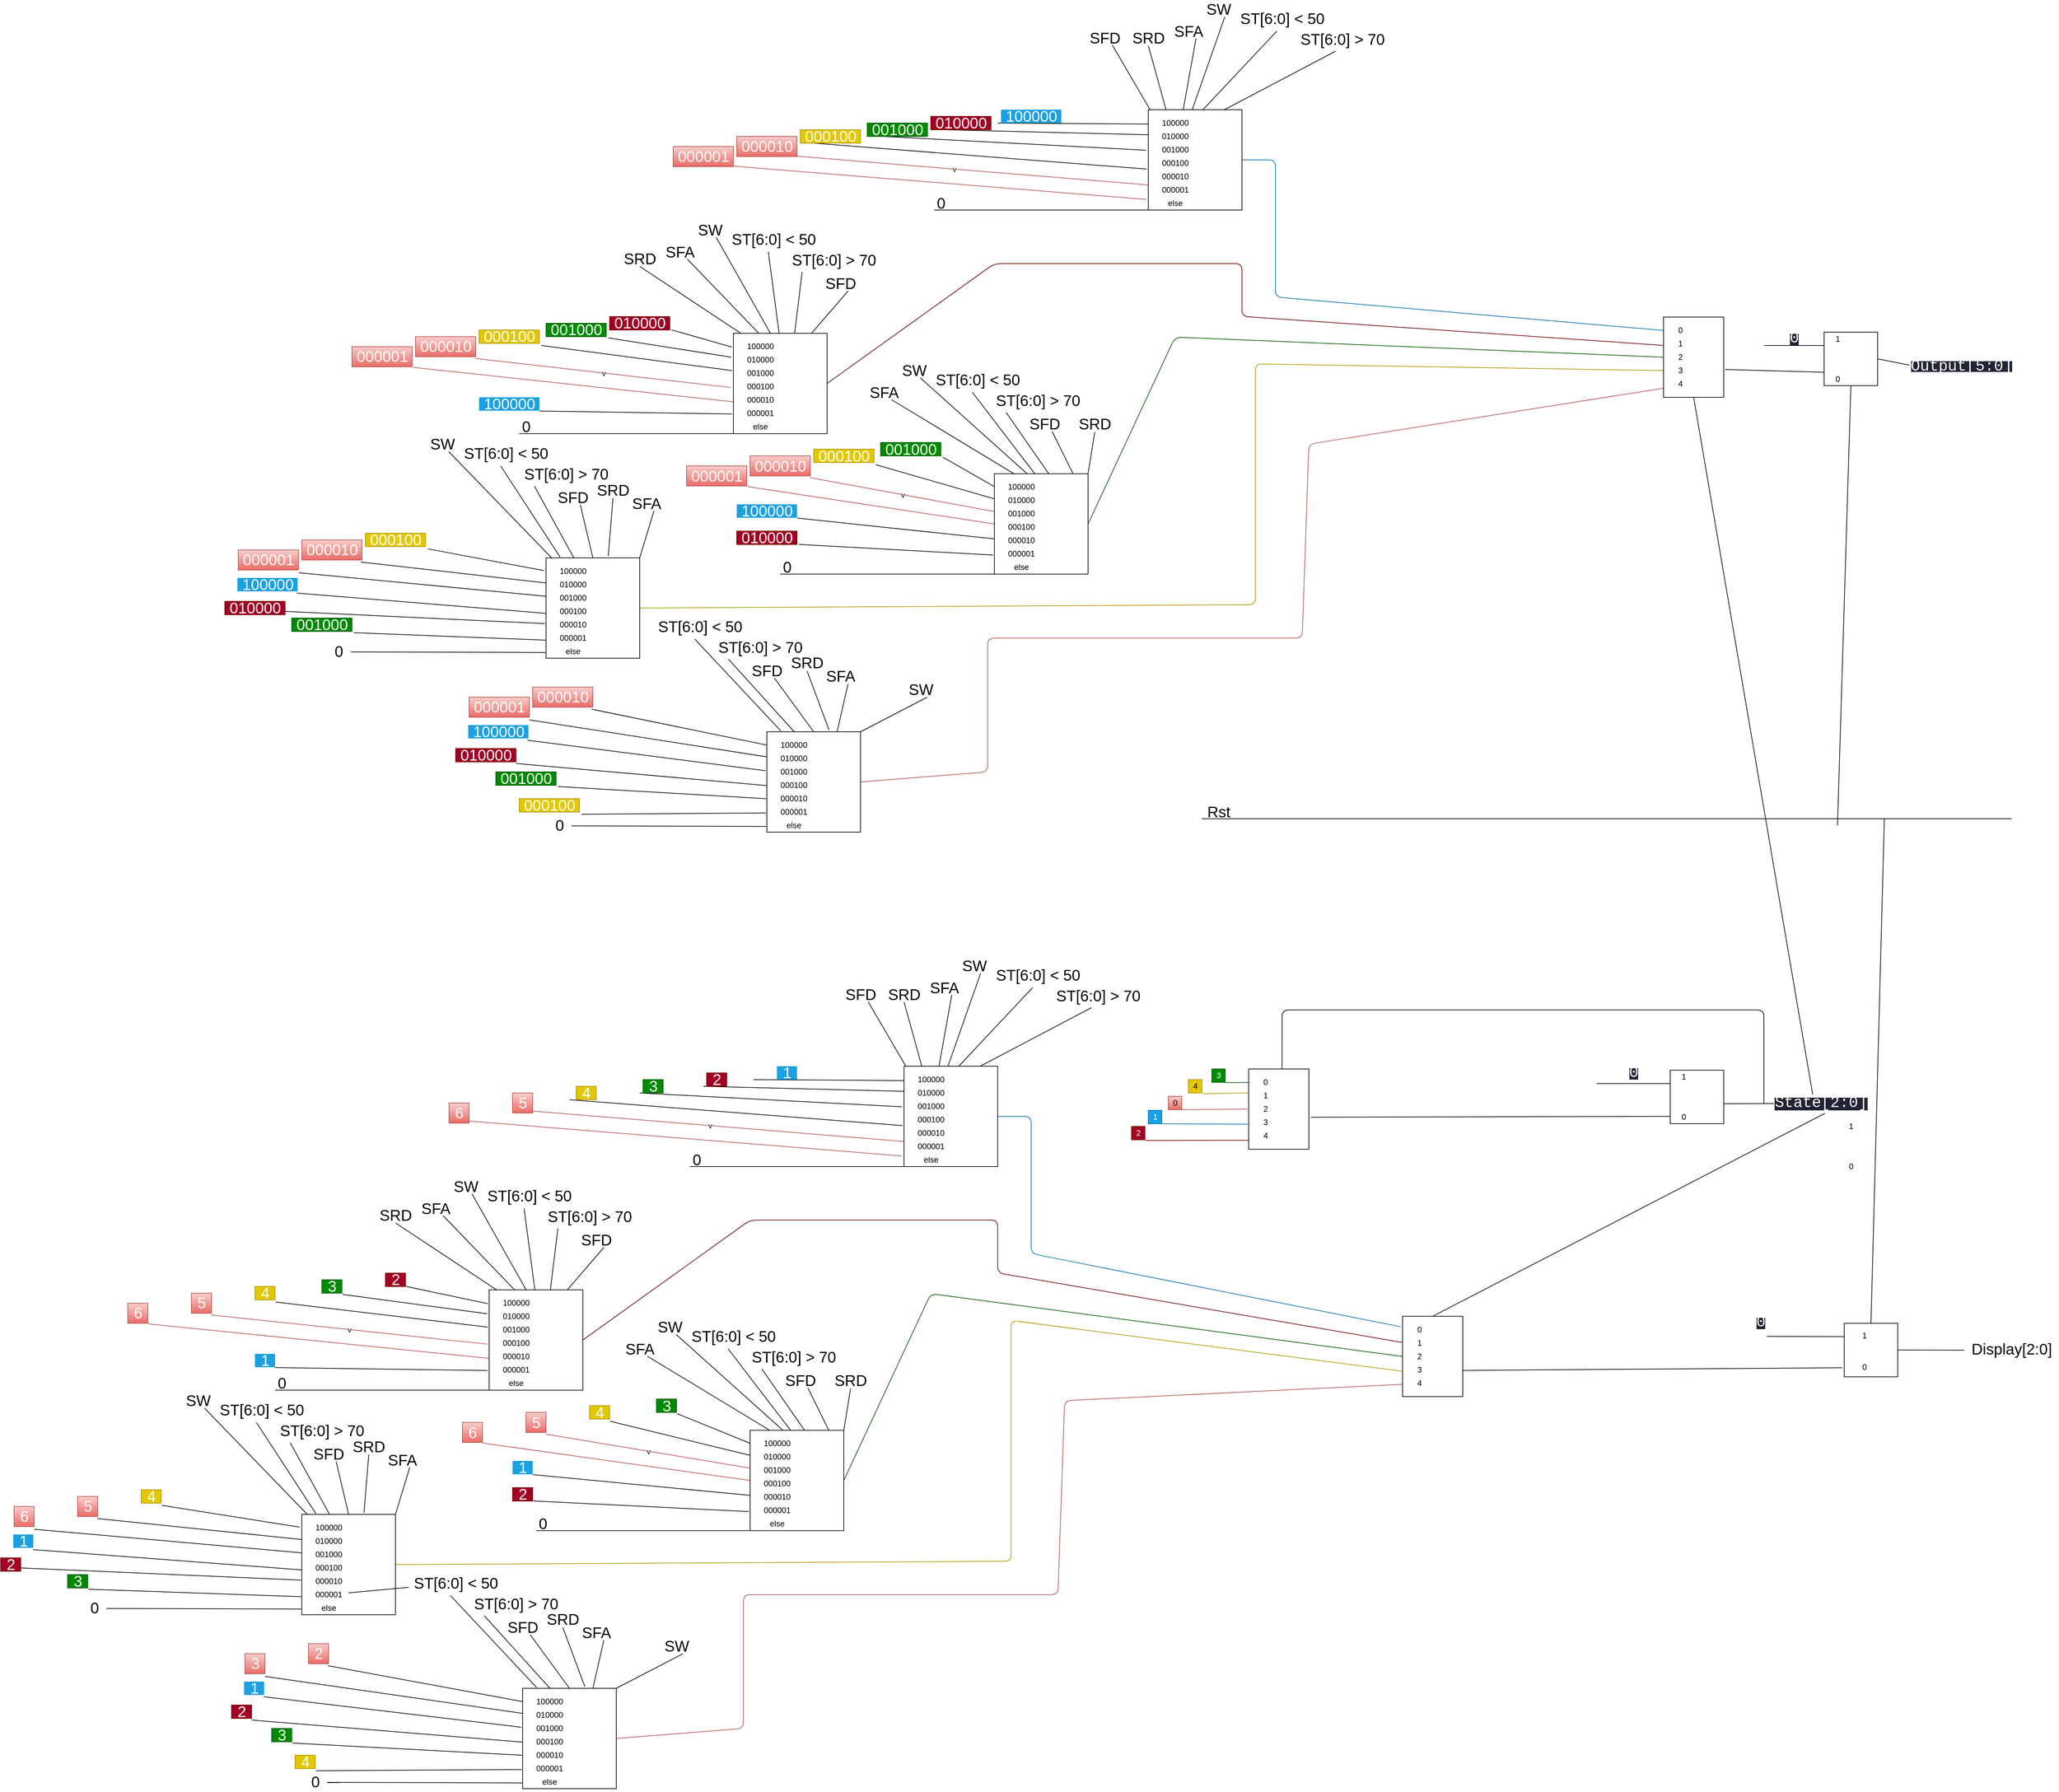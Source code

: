 <mxfile>
    <diagram id="P7SsZptobQZb_uAs7emB" name="Page-1">
        <mxGraphModel dx="5379" dy="3811" grid="1" gridSize="10" guides="1" tooltips="1" connect="1" arrows="1" fold="1" page="1" pageScale="1" pageWidth="850" pageHeight="1100" math="0" shadow="0">
            <root>
                <mxCell id="0"/>
                <mxCell id="1" parent="0"/>
                <mxCell id="2" value="&lt;font style=&quot;font-size: 23px&quot;&gt;Display[2:0]&lt;/font&gt;" style="text;html=1;align=center;verticalAlign=middle;resizable=0;points=[];autosize=1;strokeColor=none;" vertex="1" parent="1">
                    <mxGeometry x="1010" y="862.5" width="140" height="20" as="geometry"/>
                </mxCell>
                <mxCell id="3" value="&lt;div style=&quot;background-color: rgb(34, 36, 54); font-family: consolas, &amp;quot;courier new&amp;quot;, monospace; font-size: 23px; line-height: 16px;&quot;&gt;Output[5:0]&lt;/div&gt;" style="text;html=1;align=center;verticalAlign=middle;resizable=0;points=[];autosize=1;strokeColor=none;fontColor=#FFFFFF;" vertex="1" parent="1">
                    <mxGeometry x="930" y="-607.5" width="150" height="20" as="geometry"/>
                </mxCell>
                <mxCell id="6" value="" style="endArrow=none;html=1;" edge="1" parent="1">
                    <mxGeometry width="50" height="50" relative="1" as="geometry">
                        <mxPoint x="-130" y="80" as="sourcePoint"/>
                        <mxPoint x="1080" y="80" as="targetPoint"/>
                    </mxGeometry>
                </mxCell>
                <mxCell id="7" value="&lt;font style=&quot;font-size: 23px&quot;&gt;Rst&lt;/font&gt;" style="text;html=1;align=center;verticalAlign=middle;resizable=0;points=[];autosize=1;strokeColor=none;" vertex="1" parent="1">
                    <mxGeometry x="-130" y="60" width="50" height="20" as="geometry"/>
                </mxCell>
                <mxCell id="23" style="edgeStyle=none;html=1;exitX=1;exitY=0.5;exitDx=0;exitDy=0;endArrow=none;endFill=0;entryX=-0.005;entryY=0.6;entryDx=0;entryDy=0;entryPerimeter=0;" edge="1" parent="1" source="24" target="2">
                    <mxGeometry relative="1" as="geometry">
                        <mxPoint x="940" y="520" as="targetPoint"/>
                    </mxGeometry>
                </mxCell>
                <mxCell id="24" value="" style="whiteSpace=wrap;html=1;aspect=fixed;" vertex="1" parent="1">
                    <mxGeometry x="830" y="834.29" width="80" height="80" as="geometry"/>
                </mxCell>
                <mxCell id="25" value="&lt;div style=&quot;background-color: rgb(34 , 36 , 54) ; font-family: &amp;#34;consolas&amp;#34; , &amp;#34;courier new&amp;#34; , monospace ; font-size: 10.5px ; line-height: 14px&quot;&gt;&lt;span style=&quot;font-size: 23px&quot;&gt;0&lt;/span&gt;&lt;/div&gt;" style="text;html=1;align=center;verticalAlign=middle;resizable=0;points=[];autosize=1;strokeColor=none;fontColor=#FFFFFF;" vertex="1" parent="1">
                    <mxGeometry x="690" y="823.84" width="30" height="20" as="geometry"/>
                </mxCell>
                <mxCell id="26" value="1" style="text;html=1;align=center;verticalAlign=middle;resizable=0;points=[];autosize=1;strokeColor=none;" vertex="1" parent="1">
                    <mxGeometry x="830" y="530" width="20" height="20" as="geometry"/>
                </mxCell>
                <mxCell id="27" value="0" style="text;html=1;align=center;verticalAlign=middle;resizable=0;points=[];autosize=1;strokeColor=none;" vertex="1" parent="1">
                    <mxGeometry x="830" y="590" width="20" height="20" as="geometry"/>
                </mxCell>
                <mxCell id="28" value="" style="endArrow=none;html=1;exitX=0.5;exitY=0;exitDx=0;exitDy=0;" edge="1" parent="1" source="24">
                    <mxGeometry width="50" height="50" relative="1" as="geometry">
                        <mxPoint x="860" y="500" as="sourcePoint"/>
                        <mxPoint x="890" y="80" as="targetPoint"/>
                    </mxGeometry>
                </mxCell>
                <mxCell id="29" value="" style="endArrow=none;html=1;entryX=0;entryY=0.25;entryDx=0;entryDy=0;exitX=0.81;exitY=1.5;exitDx=0;exitDy=0;exitPerimeter=0;" edge="1" parent="1" source="25" target="24">
                    <mxGeometry width="50" height="50" relative="1" as="geometry">
                        <mxPoint x="730" y="550" as="sourcePoint"/>
                        <mxPoint x="700" y="380" as="targetPoint"/>
                    </mxGeometry>
                </mxCell>
                <mxCell id="30" style="edgeStyle=none;html=1;endArrow=none;endFill=0;exitX=1;exitY=0.5;exitDx=0;exitDy=0;entryX=-0.036;entryY=0.831;entryDx=0;entryDy=0;entryPerimeter=0;" edge="1" parent="1" target="24">
                    <mxGeometry relative="1" as="geometry">
                        <mxPoint x="225" y="905" as="sourcePoint"/>
                        <mxPoint x="780" y="900" as="targetPoint"/>
                    </mxGeometry>
                </mxCell>
                <mxCell id="31" style="edgeStyle=none;html=1;exitX=1;exitY=0.5;exitDx=0;exitDy=0;entryX=-0.018;entryY=0.467;entryDx=0;entryDy=0;entryPerimeter=0;endArrow=none;endFill=0;" edge="1" parent="1" source="34" target="3">
                    <mxGeometry relative="1" as="geometry"/>
                </mxCell>
                <mxCell id="32" style="edgeStyle=none;html=1;exitX=0;exitY=0.75;exitDx=0;exitDy=0;endArrow=none;endFill=0;entryX=1.022;entryY=0.653;entryDx=0;entryDy=0;entryPerimeter=0;" edge="1" parent="1" source="34" target="443">
                    <mxGeometry relative="1" as="geometry">
                        <mxPoint x="590.99" y="-547.62" as="targetPoint"/>
                    </mxGeometry>
                </mxCell>
                <mxCell id="33" style="edgeStyle=none;html=1;exitX=0.5;exitY=1;exitDx=0;exitDy=0;endArrow=none;endFill=0;" edge="1" parent="1" source="34">
                    <mxGeometry relative="1" as="geometry">
                        <mxPoint x="820" y="90" as="targetPoint"/>
                    </mxGeometry>
                </mxCell>
                <mxCell id="34" value="" style="whiteSpace=wrap;html=1;aspect=fixed;" vertex="1" parent="1">
                    <mxGeometry x="800" y="-647.5" width="80" height="80" as="geometry"/>
                </mxCell>
                <mxCell id="35" value="&lt;div style=&quot;background-color: rgb(34 , 36 , 54) ; font-family: &amp;#34;consolas&amp;#34; , &amp;#34;courier new&amp;#34; , monospace ; font-size: 10.5px ; line-height: 14px&quot;&gt;&lt;span style=&quot;font-size: 23px&quot;&gt;0&lt;/span&gt;&lt;/div&gt;" style="text;html=1;align=center;verticalAlign=middle;resizable=0;points=[];autosize=1;strokeColor=none;fontColor=#FFFFFF;" vertex="1" parent="1">
                    <mxGeometry x="740" y="-647.5" width="30" height="20" as="geometry"/>
                </mxCell>
                <mxCell id="36" value="1" style="text;html=1;align=center;verticalAlign=middle;resizable=0;points=[];autosize=1;strokeColor=none;" vertex="1" parent="1">
                    <mxGeometry x="810" y="-647.5" width="20" height="20" as="geometry"/>
                </mxCell>
                <mxCell id="37" value="0" style="text;html=1;align=center;verticalAlign=middle;resizable=0;points=[];autosize=1;strokeColor=none;" vertex="1" parent="1">
                    <mxGeometry x="810" y="-587.5" width="20" height="20" as="geometry"/>
                </mxCell>
                <mxCell id="38" value="" style="endArrow=none;html=1;entryX=0;entryY=0.25;entryDx=0;entryDy=0;" edge="1" parent="1" target="34">
                    <mxGeometry width="50" height="50" relative="1" as="geometry">
                        <mxPoint x="710" y="-627.5" as="sourcePoint"/>
                        <mxPoint x="680" y="-797.5" as="targetPoint"/>
                    </mxGeometry>
                </mxCell>
                <mxCell id="53" value="" style="endArrow=none;html=1;fillColor=#1ba1e2;strokeColor=#006EAF;exitX=1;exitY=0.5;exitDx=0;exitDy=0;entryX=0;entryY=0.167;entryDx=0;entryDy=0;entryPerimeter=0;" edge="1" parent="1" source="97" target="443">
                    <mxGeometry width="50" height="50" relative="1" as="geometry">
                        <mxPoint x="-70" y="-820" as="sourcePoint"/>
                        <mxPoint x="470" y="-700" as="targetPoint"/>
                        <Array as="points">
                            <mxPoint x="-20" y="-905"/>
                            <mxPoint x="-20" y="-700"/>
                        </Array>
                    </mxGeometry>
                </mxCell>
                <mxCell id="54" value="" style="endArrow=none;html=1;fillColor=#a20025;strokeColor=#6F0000;exitX=1;exitY=0.5;exitDx=0;exitDy=0;entryX=0;entryY=0.353;entryDx=0;entryDy=0;entryPerimeter=0;" edge="1" parent="1" source="131" target="443">
                    <mxGeometry width="50" height="50" relative="1" as="geometry">
                        <mxPoint x="-430" y="-760" as="sourcePoint"/>
                        <mxPoint x="330" y="-671" as="targetPoint"/>
                        <Array as="points">
                            <mxPoint x="-440" y="-750"/>
                            <mxPoint x="-70" y="-750"/>
                            <mxPoint x="-70" y="-671"/>
                        </Array>
                    </mxGeometry>
                </mxCell>
                <mxCell id="55" value="" style="endArrow=none;html=1;fillColor=#008a00;strokeColor=#005700;exitX=1;exitY=0.5;exitDx=0;exitDy=0;entryX=0;entryY=0.5;entryDx=0;entryDy=0;" edge="1" parent="1" source="165" target="443">
                    <mxGeometry width="50" height="50" relative="1" as="geometry">
                        <mxPoint x="-70" y="-640" as="sourcePoint"/>
                        <mxPoint x="240" y="-640" as="targetPoint"/>
                        <Array as="points">
                            <mxPoint x="-170" y="-640"/>
                        </Array>
                    </mxGeometry>
                </mxCell>
                <mxCell id="56" value="" style="endArrow=none;html=1;fillColor=#e3c800;strokeColor=#B09500;exitX=1;exitY=0.5;exitDx=0;exitDy=0;entryX=0;entryY=0.667;entryDx=0;entryDy=0;entryPerimeter=0;" edge="1" parent="1" source="198" target="443">
                    <mxGeometry width="50" height="50" relative="1" as="geometry">
                        <mxPoint x="-90" y="-600" as="sourcePoint"/>
                        <mxPoint x="140" y="-600" as="targetPoint"/>
                        <Array as="points">
                            <mxPoint x="-50" y="-240"/>
                            <mxPoint x="-50" y="-600"/>
                        </Array>
                    </mxGeometry>
                </mxCell>
                <mxCell id="57" value="v&lt;span style=&quot;color: rgba(0 , 0 , 0 , 0) ; font-family: monospace ; font-size: 0px ; background-color: rgb(248 , 249 , 250)&quot;&gt;%3CmxGraphModel%3E%3Croot%3E%3CmxCell%20id%3D%220%22%2F%3E%3CmxCell%20id%3D%221%22%20parent%3D%220%22%2F%3E%3CmxCell%20id%3D%222%22%20value%3D%22%22%20style%3D%22endArrow%3Dnone%3Bhtml%3D1%3BgradientColor%3D%23ea6b66%3BfillColor%3D%23f8cecc%3BstrokeColor%3D%23b85450%3BentryX%3D0%3BentryY%3D0.75%3BentryDx%3D0%3BentryDy%3D0%3B%22%20edge%3D%221%22%20target%3D%2227%22%20parent%3D%221%22%3E%3CmxGeometry%20width%3D%2250%22%20height%3D%2250%22%20relative%3D%221%22%20as%3D%22geometry%22%3E%3CmxPoint%20x%3D%22-790%22%20y%3D%22-915%22%20as%3D%22sourcePoint%22%2F%3E%3CmxPoint%20x%3D%22-630%22%20y%3D%22-915%22%20as%3D%22targetPoint%22%2F%3E%3C%2FmxGeometry%3E%3C%2FmxCell%3E%3CmxCell%20id%3D%223%22%20value%3D%22%26lt%3Bspan%20style%3D%26quot%3Bcolor%3A%20rgb(255%20%2C%20255%20%2C%20255)%26quot%3B%26gt%3B000010%26lt%3B%2Fspan%26gt%3B%22%20style%3D%22text%3Bhtml%3D1%3Balign%3Dcenter%3BverticalAlign%3Dmiddle%3Bresizable%3D0%3Bpoints%3D%5B%5D%3Bautosize%3D1%3BstrokeColor%3D%23b85450%3BgradientColor%3D%23ea6b66%3BfillColor%3D%23f8cecc%3BfontSize%3D23%3B%22%20vertex%3D%221%22%20parent%3D%221%22%3E%3CmxGeometry%20x%3D%22-825%22%20y%3D%22-940%22%20width%3D%2290%22%20height%3D%2230%22%20as%3D%22geometry%22%2F%3E%3C%2FmxCell%3E%3CmxCell%20id%3D%224%22%20value%3D%22%22%20style%3D%22endArrow%3Dnone%3Bhtml%3D1%3BgradientColor%3D%23ea6b66%3BfillColor%3D%23f8cecc%3BstrokeColor%3D%23b85450%3BentryX%3D-0.024%3BentryY%3D0.894%3BentryDx%3D0%3BentryDy%3D0%3BentryPerimeter%3D0%3B%22%20edge%3D%221%22%20target%3D%2227%22%20parent%3D%221%22%3E%3CmxGeometry%20width%3D%2250%22%20height%3D%2250%22%20relative%3D%221%22%20as%3D%22geometry%22%3E%3CmxPoint%20x%3D%22-885%22%20y%3D%22-900%22%20as%3D%22sourcePoint%22%2F%3E%3CmxPoint%20x%3D%22-655%22%20y%3D%22-900%22%20as%3D%22targetPoint%22%2F%3E%3C%2FmxGeometry%3E%3C%2FmxCell%3E%3CmxCell%20id%3D%225%22%20value%3D%22%26lt%3Bspan%20style%3D%26quot%3Bcolor%3A%20rgb(255%20%2C%20255%20%2C%20255)%26quot%3B%26gt%3B000001%26lt%3B%2Fspan%26gt%3B%22%20style%3D%22text%3Bhtml%3D1%3Balign%3Dcenter%3BverticalAlign%3Dmiddle%3Bresizable%3D0%3Bpoints%3D%5B%5D%3Bautosize%3D1%3BstrokeColor%3D%23b85450%3BgradientColor%3D%23ea6b66%3BfillColor%3D%23f8cecc%3BfontSize%3D23%3B%22%20vertex%3D%221%22%20parent%3D%221%22%3E%3CmxGeometry%20x%3D%22-920%22%20y%3D%22-925%22%20width%3D%2290%22%20height%3D%2230%22%20as%3D%22geometry%22%2F%3E%3C%2FmxCell%3E%3CmxCell%20id%3D%226%22%20style%3D%22edgeStyle%3Dnone%3Bhtml%3D1%3BexitX%3D0%3BexitY%3D0.143%3BexitDx%3D0%3BexitDy%3D0%3BendArrow%3Dnone%3BendFill%3D0%3BexitPerimeter%3D0%3B%22%20edge%3D%221%22%20source%3D%2227%22%20parent%3D%221%22%3E%3CmxGeometry%20relative%3D%221%22%20as%3D%22geometry%22%3E%3CmxPoint%20x%3D%22-435%22%20y%3D%22-960.0%22%20as%3D%22targetPoint%22%2F%3E%3CmxPoint%20x%3D%22-215%22%20y%3D%22-960%22%20as%3D%22sourcePoint%22%2F%3E%3C%2FmxGeometry%3E%3C%2FmxCell%3E%3CmxCell%20id%3D%227%22%20value%3D%22%26lt%3Bfont%20style%3D%26quot%3Bfont-size%3A%2023px%26quot%3B%26gt%3BSFD%26lt%3B%2Ffont%26gt%3B%22%20style%3D%22text%3Bhtml%3D1%3Balign%3Dcenter%3BverticalAlign%3Dmiddle%3Bresizable%3D0%3Bpoints%3D%5B%5D%3Bautosize%3D1%3BstrokeColor%3Dnone%3B%22%20vertex%3D%221%22%20parent%3D%221%22%3E%3CmxGeometry%20x%3D%22-305%22%20y%3D%22-1097.5%22%20width%3D%2260%22%20height%3D%2220%22%20as%3D%22geometry%22%2F%3E%3C%2FmxCell%3E%3CmxCell%20id%3D%228%22%20value%3D%22%22%20style%3D%22endArrow%3Dnone%3Bhtml%3D1%3BfontColor%3D%23FFFFFF%3BentryX%3D0%3BentryY%3D0%3BentryDx%3D0%3BentryDy%3D0%3BexitX%3D0.689%3BexitY%3D1.05%3BexitDx%3D0%3BexitDy%3D0%3BexitPerimeter%3D0%3B%22%20edge%3D%221%22%20source%3D%227%22%20parent%3D%221%22%3E%3CmxGeometry%20width%3D%2250%22%20height%3D%2250%22%20relative%3D%221%22%20as%3D%22geometry%22%3E%3CmxPoint%20x%3D%22-310%22%20y%3D%22-1051.5%22%20as%3D%22sourcePoint%22%2F%3E%3CmxPoint%20x%3D%22-200%22%20y%3D%22-967.5%22%20as%3D%22targetPoint%22%2F%3E%3C%2FmxGeometry%3E%3C%2FmxCell%3E%3CmxCell%20id%3D%229%22%20style%3D%22edgeStyle%3Dnone%3Bhtml%3D1%3BexitX%3D0%3BexitY%3D1%3BexitDx%3D0%3BexitDy%3D0%3BendArrow%3Dnone%3BendFill%3D0%3B%22%20edge%3D%221%22%20source%3D%2227%22%20parent%3D%221%22%3E%3CmxGeometry%20relative%3D%221%22%20as%3D%22geometry%22%3E%3CmxPoint%20x%3D%22-530%22%20y%3D%22-830%22%20as%3D%22targetPoint%22%2F%3E%3CmxPoint%20x%3D%22-200%22%20y%3D%22-800.0%22%20as%3D%22sourcePoint%22%2F%3E%3C%2FmxGeometry%3E%3C%2FmxCell%3E%3CmxCell%20id%3D%2210%22%20value%3D%22%26lt%3Bfont%20style%3D%26quot%3Bfont-size%3A%2023px%26quot%3B%26gt%3B0%26lt%3B%2Ffont%26gt%3B%22%20style%3D%22text%3Bhtml%3D1%3Balign%3Dcenter%3BverticalAlign%3Dmiddle%3Bresizable%3D0%3Bpoints%3D%5B%5D%3Bautosize%3D1%3BstrokeColor%3Dnone%3B%22%20vertex%3D%221%22%20parent%3D%221%22%3E%3CmxGeometry%20x%3D%22-535%22%20y%3D%22-850%22%20width%3D%2230%22%20height%3D%2220%22%20as%3D%22geometry%22%2F%3E%3C%2FmxCell%3E%3CmxCell%20id%3D%2211%22%20value%3D%22%26lt%3Bspan%20style%3D%26quot%3Bfont-size%3A%2023px%26quot%3B%26gt%3B100000%26lt%3Bbr%26gt%3B%26lt%3B%2Fspan%26gt%3B%22%20style%3D%22text%3Bhtml%3D1%3Balign%3Dcenter%3BverticalAlign%3Dmiddle%3Bresizable%3D0%3Bpoints%3D%5B%5D%3Bautosize%3D1%3BstrokeColor%3Dnone%3BfillColor%3D%231ba1e2%3BfontColor%3D%23ffffff%3B%22%20vertex%3D%221%22%20parent%3D%221%22%3E%3CmxGeometry%20x%3D%22-430%22%20y%3D%22-980%22%20width%3D%2290%22%20height%3D%2220%22%20as%3D%22geometry%22%2F%3E%3C%2FmxCell%3E%3CmxCell%20id%3D%2212%22%20style%3D%22edgeStyle%3Dnone%3Bhtml%3D1%3BexitX%3D0%3BexitY%3D0.25%3BexitDx%3D0%3BexitDy%3D0%3BendArrow%3Dnone%3BendFill%3D0%3B%22%20edge%3D%221%22%20source%3D%2227%22%20parent%3D%221%22%3E%3CmxGeometry%20relative%3D%221%22%20as%3D%22geometry%22%3E%3CmxPoint%20x%3D%22-510%22%20y%3D%22-950%22%20as%3D%22targetPoint%22%2F%3E%3CmxPoint%20x%3D%22-290%22%20y%3D%22-950%22%20as%3D%22sourcePoint%22%2F%3E%3C%2FmxGeometry%3E%3C%2FmxCell%3E%3CmxCell%20id%3D%2213%22%20value%3D%22%26lt%3Bspan%20style%3D%26quot%3Bfont-size%3A%2023px%26quot%3B%26gt%3B010000%26lt%3B%2Fspan%26gt%3B%22%20style%3D%22text%3Bhtml%3D1%3Balign%3Dcenter%3BverticalAlign%3Dmiddle%3Bresizable%3D0%3Bpoints%3D%5B%5D%3Bautosize%3D1%3BstrokeColor%3D%236F0000%3BfillColor%3D%23a20025%3BfontColor%3D%23ffffff%3B%22%20vertex%3D%221%22%20parent%3D%221%22%3E%3CmxGeometry%20x%3D%22-535%22%20y%3D%22-970%22%20width%3D%2290%22%20height%3D%2220%22%20as%3D%22geometry%22%2F%3E%3C%2FmxCell%3E%3CmxCell%20id%3D%2214%22%20style%3D%22edgeStyle%3Dnone%3Bhtml%3D1%3BexitX%3D-0.024%3BexitY%3D0.404%3BexitDx%3D0%3BexitDy%3D0%3BendArrow%3Dnone%3BendFill%3D0%3BexitPerimeter%3D0%3B%22%20edge%3D%221%22%20source%3D%2227%22%20parent%3D%221%22%3E%3CmxGeometry%20relative%3D%221%22%20as%3D%22geometry%22%3E%3CmxPoint%20x%3D%22-605%22%20y%3D%22-940%22%20as%3D%22targetPoint%22%2F%3E%3CmxPoint%20x%3D%22-385%22%20y%3D%22-920%22%20as%3D%22sourcePoint%22%2F%3E%3C%2FmxGeometry%3E%3C%2FmxCell%3E%3CmxCell%20id%3D%2215%22%20value%3D%22%26lt%3Bspan%20style%3D%26quot%3Bfont-size%3A%2023px%26quot%3B%26gt%3B001000%26lt%3B%2Fspan%26gt%3B%22%20style%3D%22text%3Bhtml%3D1%3Balign%3Dcenter%3BverticalAlign%3Dmiddle%3Bresizable%3D0%3Bpoints%3D%5B%5D%3Bautosize%3D1%3BstrokeColor%3D%23005700%3BfillColor%3D%23008a00%3BfontColor%3D%23ffffff%3B%22%20vertex%3D%221%22%20parent%3D%221%22%3E%3CmxGeometry%20x%3D%22-630%22%20y%3D%22-960%22%20width%3D%2290%22%20height%3D%2220%22%20as%3D%22geometry%22%2F%3E%3C%2FmxCell%3E%3CmxCell%20id%3D%2216%22%20style%3D%22edgeStyle%3Dnone%3Bhtml%3D1%3BexitX%3D-0.016%3BexitY%3D0.592%3BexitDx%3D0%3BexitDy%3D0%3BendArrow%3Dnone%3BendFill%3D0%3BexitPerimeter%3D0%3B%22%20edge%3D%221%22%20source%3D%2227%22%20parent%3D%221%22%3E%3CmxGeometry%20relative%3D%221%22%20as%3D%22geometry%22%3E%3CmxPoint%20x%3D%22-710%22%20y%3D%22-930%22%20as%3D%22targetPoint%22%2F%3E%3CmxPoint%20x%3D%22-490%22%20y%3D%22-930%22%20as%3D%22sourcePoint%22%2F%3E%3C%2FmxGeometry%3E%3C%2FmxCell%3E%3CmxCell%20id%3D%2217%22%20value%3D%22%26lt%3Bspan%20style%3D%26quot%3Bcolor%3A%20rgb(255%20%2C%20255%20%2C%20255)%20%3B%20font-size%3A%2023px%26quot%3B%26gt%3B000100%26lt%3B%2Fspan%26gt%3B%22%20style%3D%22text%3Bhtml%3D1%3Balign%3Dcenter%3BverticalAlign%3Dmiddle%3Bresizable%3D0%3Bpoints%3D%5B%5D%3Bautosize%3D1%3BstrokeColor%3D%23B09500%3BfillColor%3D%23e3c800%3BfontColor%3D%23000000%3B%22%20vertex%3D%221%22%20parent%3D%221%22%3E%3CmxGeometry%20x%3D%22-730%22%20y%3D%22-950%22%20width%3D%2290%22%20height%3D%2220%22%20as%3D%22geometry%22%2F%3E%3C%2FmxCell%3E%3CmxCell%20id%3D%2218%22%20value%3D%22%26lt%3Bfont%20style%3D%26quot%3Bfont-size%3A%2023px%26quot%3B%26gt%3BSRD%26lt%3B%2Ffont%26gt%3B%22%20style%3D%22text%3Bhtml%3D1%3Balign%3Dcenter%3BverticalAlign%3Dmiddle%3Bresizable%3D0%3Bpoints%3D%5B%5D%3Bautosize%3D1%3BstrokeColor%3Dnone%3B%22%20vertex%3D%221%22%20parent%3D%221%22%3E%3CmxGeometry%20x%3D%22-240%22%20y%3D%22-1097.5%22%20width%3D%2260%22%20height%3D%2220%22%20as%3D%22geometry%22%2F%3E%3C%2FmxCell%3E%3CmxCell%20id%3D%2219%22%20value%3D%22%22%20style%3D%22endArrow%3Dnone%3Bhtml%3D1%3BfontColor%3D%23FFFFFF%3BentryX%3D0.25%3BentryY%3D0%3BentryDx%3D0%3BentryDy%3D0%3BexitX%3D0.502%3BexitY%3D1.093%3BexitDx%3D0%3BexitDy%3D0%3BexitPerimeter%3D0%3B%22%20edge%3D%221%22%20source%3D%2218%22%20parent%3D%221%22%3E%3CmxGeometry%20width%3D%2250%22%20height%3D%2250%22%20relative%3D%221%22%20as%3D%22geometry%22%3E%3CmxPoint%20x%3D%22-253.66%22%20y%3D%22-1066.5%22%20as%3D%22sourcePoint%22%2F%3E%3CmxPoint%20x%3D%22-180.0%22%20y%3D%22-967.5%22%20as%3D%22targetPoint%22%2F%3E%3C%2FmxGeometry%3E%3C%2FmxCell%3E%3CmxCell%20id%3D%2220%22%20value%3D%22%26lt%3Bfont%20style%3D%26quot%3Bfont-size%3A%2023px%26quot%3B%26gt%3BSFA%26lt%3B%2Ffont%26gt%3B%22%20style%3D%22text%3Bhtml%3D1%3Balign%3Dcenter%3BverticalAlign%3Dmiddle%3Bresizable%3D0%3Bpoints%3D%5B%5D%3Bautosize%3D1%3BstrokeColor%3Dnone%3B%22%20vertex%3D%221%22%20parent%3D%221%22%3E%3CmxGeometry%20x%3D%22-180%22%20y%3D%22-1107.5%22%20width%3D%2260%22%20height%3D%2220%22%20as%3D%22geometry%22%2F%3E%3C%2FmxCell%3E%3CmxCell%20id%3D%2221%22%20value%3D%22%22%20style%3D%22endArrow%3Dnone%3Bhtml%3D1%3BfontColor%3D%23FFFFFF%3BentryX%3D0.5%3BentryY%3D0%3BentryDx%3D0%3BentryDy%3D0%3BexitX%3D0.689%3BexitY%3D1.05%3BexitDx%3D0%3BexitDy%3D0%3BexitPerimeter%3D0%3B%22%20edge%3D%221%22%20source%3D%2220%22%20parent%3D%221%22%3E%3CmxGeometry%20width%3D%2250%22%20height%3D%2250%22%20relative%3D%221%22%20as%3D%22geometry%22%3E%3CmxPoint%20x%3D%22-290%22%20y%3D%22-1081.5%22%20as%3D%22sourcePoint%22%2F%3E%3CmxPoint%20x%3D%22-160.0%22%20y%3D%22-967.5%22%20as%3D%22targetPoint%22%2F%3E%3C%2FmxGeometry%3E%3C%2FmxCell%3E%3CmxCell%20id%3D%2222%22%20value%3D%22%26lt%3Bfont%20style%3D%26quot%3Bfont-size%3A%2023px%26quot%3B%26gt%3BSW%26lt%3B%2Ffont%26gt%3B%22%20style%3D%22text%3Bhtml%3D1%3Balign%3Dcenter%3BverticalAlign%3Dmiddle%3Bresizable%3D0%3Bpoints%3D%5B%5D%3Bautosize%3D1%3BstrokeColor%3Dnone%3B%22%20vertex%3D%221%22%20parent%3D%221%22%3E%3CmxGeometry%20x%3D%22-130%22%20y%3D%22-1140%22%20width%3D%2250%22%20height%3D%2220%22%20as%3D%22geometry%22%2F%3E%3C%2FmxCell%3E%3CmxCell%20id%3D%2223%22%20value%3D%22%22%20style%3D%22endArrow%3Dnone%3Bhtml%3D1%3BfontColor%3D%23FFFFFF%3BentryX%3D0.646%3BentryY%3D-0.014%3BentryDx%3D0%3BentryDy%3D0%3BexitX%3D0.689%3BexitY%3D1.05%3BexitDx%3D0%3BexitDy%3D0%3BexitPerimeter%3D0%3BentryPerimeter%3D0%3B%22%20edge%3D%221%22%20source%3D%2222%22%20parent%3D%221%22%3E%3CmxGeometry%20width%3D%2250%22%20height%3D%2250%22%20relative%3D%221%22%20as%3D%22geometry%22%3E%3CmxPoint%20x%3D%22-235%22%20y%3D%22-1114%22%20as%3D%22sourcePoint%22%2F%3E%3CmxPoint%20x%3D%22-148.32%22%20y%3D%22-968.62%22%20as%3D%22targetPoint%22%2F%3E%3C%2FmxGeometry%3E%3C%2FmxCell%3E%3CmxCell%20id%3D%2224%22%20value%3D%22%26lt%3Bfont%20style%3D%26quot%3Bfont-size%3A%2023px%26quot%3B%26gt%3BST%5B6%3A0%5D%20%26amp%3Blt%3B%2050%26lt%3B%2Ffont%26gt%3B%22%20style%3D%22text%3Bhtml%3D1%3Balign%3Dcenter%3BverticalAlign%3Dmiddle%3Bresizable%3D0%3Bpoints%3D%5B%5D%3Bautosize%3D1%3BstrokeColor%3Dnone%3B%22%20vertex%3D%221%22%20parent%3D%221%22%3E%3CmxGeometry%20x%3D%22-80%22%20y%3D%22-1126.16%22%20width%3D%22140%22%20height%3D%2220%22%20as%3D%22geometry%22%2F%3E%3C%2FmxCell%3E%3CmxCell%20id%3D%2225%22%20value%3D%22%22%20style%3D%22endArrow%3Dnone%3Bhtml%3D1%3BfontColor%3D%23FFFFFF%3BexitX%3D0.444%3BexitY%3D1.433%3BexitDx%3D0%3BexitDy%3D0%3BexitPerimeter%3D0%3BentryX%3D0.75%3BentryY%3D0%3BentryDx%3D0%3BentryDy%3D0%3B%22%20edge%3D%221%22%20source%3D%2224%22%20parent%3D%221%22%3E%3CmxGeometry%20width%3D%2250%22%20height%3D%2250%22%20relative%3D%221%22%20as%3D%22geometry%22%3E%3CmxPoint%20x%3D%22-10%22%20y%3D%22-1456.16%22%20as%3D%22sourcePoint%22%2F%3E%3CmxPoint%20x%3D%22-140.0%22%20y%3D%22-967.5%22%20as%3D%22targetPoint%22%2F%3E%3C%2FmxGeometry%3E%3C%2FmxCell%3E%3CmxCell%20id%3D%2226%22%20style%3D%22edgeStyle%3Dnone%3Bhtml%3D1%3BexitX%3D1%3BexitY%3D0%3BexitDx%3D0%3BexitDy%3D0%3BendArrow%3Dnone%3BendFill%3D0%3B%22%20edge%3D%221%22%20parent%3D%221%22%3E%3CmxGeometry%20relative%3D%221%22%20as%3D%22geometry%22%3E%3CmxPoint%20x%3D%22-120.0%22%20y%3D%22-967.5%22%20as%3D%22sourcePoint%22%2F%3E%3CmxPoint%20x%3D%2270%22%20y%3D%22-1067.5%22%20as%3D%22targetPoint%22%2F%3E%3C%2FmxGeometry%3E%3C%2FmxCell%3E%3CmxCell%20id%3D%2227%22%20value%3D%22%22%20style%3D%22rounded%3D0%3BwhiteSpace%3Dwrap%3Bhtml%3D1%3B%22%20vertex%3D%221%22%20parent%3D%221%22%3E%3CmxGeometry%20x%3D%22-210%22%20y%3D%22-980%22%20width%3D%22140%22%20height%3D%22150%22%20as%3D%22geometry%22%2F%3E%3C%2FmxCell%3E%3CmxCell%20id%3D%2228%22%20value%3D%22100000%22%20style%3D%22text%3Bhtml%3D1%3Balign%3Dcenter%3BverticalAlign%3Dmiddle%3Bresizable%3D0%3Bpoints%3D%5B%5D%3Bautosize%3D1%3BstrokeColor%3Dnone%3B%22%20vertex%3D%221%22%20parent%3D%221%22%3E%3CmxGeometry%20x%3D%22-200%22%20y%3D%22-970%22%20width%3D%2260%22%20height%3D%2220%22%20as%3D%22geometry%22%2F%3E%3C%2FmxCell%3E%3CmxCell%20id%3D%2229%22%20value%3D%22010000%22%20style%3D%22text%3Bhtml%3D1%3Balign%3Dcenter%3BverticalAlign%3Dmiddle%3Bresizable%3D0%3Bpoints%3D%5B%5D%3Bautosize%3D1%3BstrokeColor%3Dnone%3B%22%20vertex%3D%221%22%20parent%3D%221%22%3E%3CmxGeometry%20x%3D%22-200%22%20y%3D%22-950%22%20width%3D%2260%22%20height%3D%2220%22%20as%3D%22geometry%22%2F%3E%3C%2FmxCell%3E%3CmxCell%20id%3D%2230%22%20value%3D%22001000%22%20style%3D%22text%3Bhtml%3D1%3Balign%3Dcenter%3BverticalAlign%3Dmiddle%3Bresizable%3D0%3Bpoints%3D%5B%5D%3Bautosize%3D1%3BstrokeColor%3Dnone%3B%22%20vertex%3D%221%22%20parent%3D%221%22%3E%3CmxGeometry%20x%3D%22-200%22%20y%3D%22-930%22%20width%3D%2260%22%20height%3D%2220%22%20as%3D%22geometry%22%2F%3E%3C%2FmxCell%3E%3CmxCell%20id%3D%2231%22%20value%3D%22000100%22%20style%3D%22text%3Bhtml%3D1%3Balign%3Dcenter%3BverticalAlign%3Dmiddle%3Bresizable%3D0%3Bpoints%3D%5B%5D%3Bautosize%3D1%3BstrokeColor%3Dnone%3B%22%20vertex%3D%221%22%20parent%3D%221%22%3E%3CmxGeometry%20x%3D%22-200%22%20y%3D%22-910%22%20width%3D%2260%22%20height%3D%2220%22%20as%3D%22geometry%22%2F%3E%3C%2FmxCell%3E%3CmxCell%20id%3D%2232%22%20value%3D%22000010%22%20style%3D%22text%3Bhtml%3D1%3Balign%3Dcenter%3BverticalAlign%3Dmiddle%3Bresizable%3D0%3Bpoints%3D%5B%5D%3Bautosize%3D1%3BstrokeColor%3Dnone%3B%22%20vertex%3D%221%22%20parent%3D%221%22%3E%3CmxGeometry%20x%3D%22-200%22%20y%3D%22-890%22%20width%3D%2260%22%20height%3D%2220%22%20as%3D%22geometry%22%2F%3E%3C%2FmxCell%3E%3CmxCell%20id%3D%2233%22%20value%3D%22000001%22%20style%3D%22text%3Bhtml%3D1%3Balign%3Dcenter%3BverticalAlign%3Dmiddle%3Bresizable%3D0%3Bpoints%3D%5B%5D%3Bautosize%3D1%3BstrokeColor%3Dnone%3B%22%20vertex%3D%221%22%20parent%3D%221%22%3E%3CmxGeometry%20x%3D%22-200%22%20y%3D%22-870%22%20width%3D%2260%22%20height%3D%2220%22%20as%3D%22geometry%22%2F%3E%3C%2FmxCell%3E%3CmxCell%20id%3D%2234%22%20value%3D%22else%22%20style%3D%22text%3Bhtml%3D1%3Balign%3Dcenter%3BverticalAlign%3Dmiddle%3Bresizable%3D0%3Bpoints%3D%5B%5D%3Bautosize%3D1%3BstrokeColor%3Dnone%3B%22%20vertex%3D%221%22%20parent%3D%221%22%3E%3CmxGeometry%20x%3D%22-190%22%20y%3D%22-850%22%20width%3D%2240%22%20height%3D%2220%22%20as%3D%22geometry%22%2F%3E%3C%2FmxCell%3E%3C%2Froot%3E%3C%2FmxGraphModel%3E&lt;/span&gt;" style="endArrow=none;html=1;gradientColor=#ea6b66;fillColor=#f8cecc;strokeColor=#b85450;entryX=0;entryY=0.75;entryDx=0;entryDy=0;" edge="1" parent="1" target="97">
                    <mxGeometry width="50" height="50" relative="1" as="geometry">
                        <mxPoint x="-790" y="-915" as="sourcePoint"/>
                        <mxPoint x="-630" y="-915" as="targetPoint"/>
                    </mxGeometry>
                </mxCell>
                <mxCell id="58" value="&lt;span style=&quot;color: rgb(255 , 255 , 255)&quot;&gt;000010&lt;/span&gt;" style="text;html=1;align=center;verticalAlign=middle;resizable=0;points=[];autosize=1;strokeColor=#b85450;gradientColor=#ea6b66;fillColor=#f8cecc;fontSize=23;" vertex="1" parent="1">
                    <mxGeometry x="-825" y="-940" width="90" height="30" as="geometry"/>
                </mxCell>
                <mxCell id="59" value="" style="endArrow=none;html=1;gradientColor=#ea6b66;fillColor=#f8cecc;strokeColor=#b85450;entryX=-0.024;entryY=0.894;entryDx=0;entryDy=0;entryPerimeter=0;" edge="1" parent="1" target="97">
                    <mxGeometry width="50" height="50" relative="1" as="geometry">
                        <mxPoint x="-885" y="-900" as="sourcePoint"/>
                        <mxPoint x="-655" y="-900" as="targetPoint"/>
                    </mxGeometry>
                </mxCell>
                <mxCell id="60" value="&lt;span style=&quot;color: rgb(255 , 255 , 255)&quot;&gt;000001&lt;/span&gt;" style="text;html=1;align=center;verticalAlign=middle;resizable=0;points=[];autosize=1;strokeColor=#b85450;gradientColor=#ea6b66;fillColor=#f8cecc;fontSize=23;" vertex="1" parent="1">
                    <mxGeometry x="-920" y="-925" width="90" height="30" as="geometry"/>
                </mxCell>
                <mxCell id="73" style="edgeStyle=none;html=1;entryX=0;entryY=0.886;entryDx=0;entryDy=0;endArrow=none;endFill=0;gradientColor=#ea6b66;fillColor=#f8cecc;strokeColor=#b85450;exitX=1;exitY=0.5;exitDx=0;exitDy=0;entryPerimeter=0;" edge="1" parent="1" source="232" target="443">
                    <mxGeometry relative="1" as="geometry">
                        <mxPoint x="10" y="-489" as="sourcePoint"/>
                        <Array as="points">
                            <mxPoint x="-450" y="10"/>
                            <mxPoint x="-450" y="-190"/>
                            <mxPoint x="20" y="-190"/>
                            <mxPoint x="30" y="-480"/>
                        </Array>
                        <mxPoint x="500" y="-489.04" as="targetPoint"/>
                    </mxGeometry>
                </mxCell>
                <mxCell id="74" style="edgeStyle=none;html=1;exitX=0;exitY=0.143;exitDx=0;exitDy=0;endArrow=none;endFill=0;exitPerimeter=0;" edge="1" parent="1" source="97">
                    <mxGeometry relative="1" as="geometry">
                        <mxPoint x="-435" y="-960" as="targetPoint"/>
                        <mxPoint x="-215" y="-960" as="sourcePoint"/>
                    </mxGeometry>
                </mxCell>
                <mxCell id="75" value="&lt;font style=&quot;font-size: 23px&quot;&gt;SFD&lt;/font&gt;" style="text;html=1;align=center;verticalAlign=middle;resizable=0;points=[];autosize=1;strokeColor=none;" vertex="1" parent="1">
                    <mxGeometry x="-305" y="-1097.5" width="60" height="20" as="geometry"/>
                </mxCell>
                <mxCell id="76" value="" style="endArrow=none;html=1;fontColor=#FFFFFF;entryX=0;entryY=0;entryDx=0;entryDy=0;exitX=0.689;exitY=1.05;exitDx=0;exitDy=0;exitPerimeter=0;" edge="1" parent="1" source="75">
                    <mxGeometry width="50" height="50" relative="1" as="geometry">
                        <mxPoint x="-310" y="-1051.5" as="sourcePoint"/>
                        <mxPoint x="-200" y="-967.5" as="targetPoint"/>
                    </mxGeometry>
                </mxCell>
                <mxCell id="77" style="edgeStyle=none;html=1;exitX=0;exitY=1;exitDx=0;exitDy=0;endArrow=none;endFill=0;" edge="1" parent="1" source="97">
                    <mxGeometry relative="1" as="geometry">
                        <mxPoint x="-530" y="-830" as="targetPoint"/>
                        <mxPoint x="-200" y="-800.0" as="sourcePoint"/>
                    </mxGeometry>
                </mxCell>
                <mxCell id="78" value="&lt;font style=&quot;font-size: 23px&quot;&gt;0&lt;/font&gt;" style="text;html=1;align=center;verticalAlign=middle;resizable=0;points=[];autosize=1;strokeColor=none;" vertex="1" parent="1">
                    <mxGeometry x="-535" y="-850" width="30" height="20" as="geometry"/>
                </mxCell>
                <mxCell id="79" value="&lt;span style=&quot;font-size: 23px&quot;&gt;100000&lt;br&gt;&lt;/span&gt;" style="text;html=1;align=center;verticalAlign=middle;resizable=0;points=[];autosize=1;strokeColor=none;fillColor=#1ba1e2;fontColor=#ffffff;" vertex="1" parent="1">
                    <mxGeometry x="-430" y="-980" width="90" height="20" as="geometry"/>
                </mxCell>
                <mxCell id="80" style="edgeStyle=none;html=1;exitX=0;exitY=0.25;exitDx=0;exitDy=0;endArrow=none;endFill=0;" edge="1" parent="1" source="97">
                    <mxGeometry relative="1" as="geometry">
                        <mxPoint x="-510" y="-950" as="targetPoint"/>
                        <mxPoint x="-290" y="-950" as="sourcePoint"/>
                    </mxGeometry>
                </mxCell>
                <mxCell id="81" value="&lt;span style=&quot;font-size: 23px&quot;&gt;010000&lt;/span&gt;" style="text;html=1;align=center;verticalAlign=middle;resizable=0;points=[];autosize=1;strokeColor=#6F0000;fillColor=#a20025;fontColor=#ffffff;" vertex="1" parent="1">
                    <mxGeometry x="-535" y="-970" width="90" height="20" as="geometry"/>
                </mxCell>
                <mxCell id="82" style="edgeStyle=none;html=1;exitX=-0.024;exitY=0.404;exitDx=0;exitDy=0;endArrow=none;endFill=0;exitPerimeter=0;" edge="1" parent="1" source="97">
                    <mxGeometry relative="1" as="geometry">
                        <mxPoint x="-605" y="-940" as="targetPoint"/>
                        <mxPoint x="-385" y="-920" as="sourcePoint"/>
                    </mxGeometry>
                </mxCell>
                <mxCell id="83" value="&lt;span style=&quot;font-size: 23px&quot;&gt;001000&lt;/span&gt;" style="text;html=1;align=center;verticalAlign=middle;resizable=0;points=[];autosize=1;strokeColor=#005700;fillColor=#008a00;fontColor=#ffffff;" vertex="1" parent="1">
                    <mxGeometry x="-630" y="-960" width="90" height="20" as="geometry"/>
                </mxCell>
                <mxCell id="84" style="edgeStyle=none;html=1;exitX=-0.016;exitY=0.592;exitDx=0;exitDy=0;endArrow=none;endFill=0;exitPerimeter=0;" edge="1" parent="1" source="97">
                    <mxGeometry relative="1" as="geometry">
                        <mxPoint x="-710" y="-930" as="targetPoint"/>
                        <mxPoint x="-490" y="-930" as="sourcePoint"/>
                    </mxGeometry>
                </mxCell>
                <mxCell id="85" value="&lt;span style=&quot;color: rgb(255 , 255 , 255) ; font-size: 23px&quot;&gt;000100&lt;/span&gt;" style="text;html=1;align=center;verticalAlign=middle;resizable=0;points=[];autosize=1;strokeColor=#B09500;fillColor=#e3c800;fontColor=#000000;" vertex="1" parent="1">
                    <mxGeometry x="-730" y="-950" width="90" height="20" as="geometry"/>
                </mxCell>
                <mxCell id="87" value="&lt;font style=&quot;font-size: 23px&quot;&gt;SRD&lt;/font&gt;" style="text;html=1;align=center;verticalAlign=middle;resizable=0;points=[];autosize=1;strokeColor=none;" vertex="1" parent="1">
                    <mxGeometry x="-240" y="-1097.5" width="60" height="20" as="geometry"/>
                </mxCell>
                <mxCell id="88" value="" style="endArrow=none;html=1;fontColor=#FFFFFF;entryX=0.25;entryY=0;entryDx=0;entryDy=0;exitX=0.502;exitY=1.093;exitDx=0;exitDy=0;exitPerimeter=0;" edge="1" parent="1" source="87">
                    <mxGeometry width="50" height="50" relative="1" as="geometry">
                        <mxPoint x="-253.66" y="-1066.5" as="sourcePoint"/>
                        <mxPoint x="-180" y="-967.5" as="targetPoint"/>
                    </mxGeometry>
                </mxCell>
                <mxCell id="89" value="&lt;font style=&quot;font-size: 23px&quot;&gt;SFA&lt;/font&gt;" style="text;html=1;align=center;verticalAlign=middle;resizable=0;points=[];autosize=1;strokeColor=none;" vertex="1" parent="1">
                    <mxGeometry x="-180" y="-1107.5" width="60" height="20" as="geometry"/>
                </mxCell>
                <mxCell id="90" value="" style="endArrow=none;html=1;fontColor=#FFFFFF;entryX=0.5;entryY=0;entryDx=0;entryDy=0;exitX=0.689;exitY=1.05;exitDx=0;exitDy=0;exitPerimeter=0;" edge="1" parent="1" source="89">
                    <mxGeometry width="50" height="50" relative="1" as="geometry">
                        <mxPoint x="-290" y="-1081.5" as="sourcePoint"/>
                        <mxPoint x="-160" y="-967.5" as="targetPoint"/>
                    </mxGeometry>
                </mxCell>
                <mxCell id="91" value="&lt;font style=&quot;font-size: 23px&quot;&gt;SW&lt;/font&gt;" style="text;html=1;align=center;verticalAlign=middle;resizable=0;points=[];autosize=1;strokeColor=none;" vertex="1" parent="1">
                    <mxGeometry x="-130" y="-1140" width="50" height="20" as="geometry"/>
                </mxCell>
                <mxCell id="92" value="" style="endArrow=none;html=1;fontColor=#FFFFFF;entryX=0.646;entryY=-0.014;entryDx=0;entryDy=0;exitX=0.689;exitY=1.05;exitDx=0;exitDy=0;exitPerimeter=0;entryPerimeter=0;" edge="1" parent="1" source="91">
                    <mxGeometry width="50" height="50" relative="1" as="geometry">
                        <mxPoint x="-235" y="-1114" as="sourcePoint"/>
                        <mxPoint x="-148.32" y="-968.62" as="targetPoint"/>
                    </mxGeometry>
                </mxCell>
                <mxCell id="93" value="&lt;font style=&quot;font-size: 23px&quot;&gt;ST[6:0] &amp;lt; 50&lt;/font&gt;" style="text;html=1;align=center;verticalAlign=middle;resizable=0;points=[];autosize=1;strokeColor=none;" vertex="1" parent="1">
                    <mxGeometry x="-80" y="-1126.16" width="140" height="20" as="geometry"/>
                </mxCell>
                <mxCell id="94" value="" style="endArrow=none;html=1;fontColor=#FFFFFF;exitX=0.444;exitY=1.433;exitDx=0;exitDy=0;exitPerimeter=0;entryX=0.75;entryY=0;entryDx=0;entryDy=0;" edge="1" parent="1" source="93">
                    <mxGeometry width="50" height="50" relative="1" as="geometry">
                        <mxPoint x="-10" y="-1456.16" as="sourcePoint"/>
                        <mxPoint x="-140" y="-967.5" as="targetPoint"/>
                    </mxGeometry>
                </mxCell>
                <mxCell id="95" style="edgeStyle=none;html=1;exitX=1;exitY=0;exitDx=0;exitDy=0;endArrow=none;endFill=0;" edge="1" parent="1">
                    <mxGeometry relative="1" as="geometry">
                        <mxPoint x="-120" y="-967.5" as="sourcePoint"/>
                        <mxPoint x="70" y="-1067.5" as="targetPoint"/>
                    </mxGeometry>
                </mxCell>
                <mxCell id="96" value="&lt;font style=&quot;font-size: 23px&quot;&gt;ST[6:0] &amp;gt; 70&lt;/font&gt;" style="text;html=1;align=center;verticalAlign=middle;resizable=0;points=[];autosize=1;strokeColor=none;" vertex="1" parent="1">
                    <mxGeometry x="10" y="-1095" width="140" height="20" as="geometry"/>
                </mxCell>
                <mxCell id="97" value="" style="rounded=0;whiteSpace=wrap;html=1;" vertex="1" parent="1">
                    <mxGeometry x="-210" y="-980" width="140" height="150" as="geometry"/>
                </mxCell>
                <mxCell id="98" value="100000" style="text;html=1;align=center;verticalAlign=middle;resizable=0;points=[];autosize=1;strokeColor=none;" vertex="1" parent="1">
                    <mxGeometry x="-200" y="-970" width="60" height="20" as="geometry"/>
                </mxCell>
                <mxCell id="99" value="010000" style="text;html=1;align=center;verticalAlign=middle;resizable=0;points=[];autosize=1;strokeColor=none;" vertex="1" parent="1">
                    <mxGeometry x="-200" y="-950" width="60" height="20" as="geometry"/>
                </mxCell>
                <mxCell id="100" value="001000" style="text;html=1;align=center;verticalAlign=middle;resizable=0;points=[];autosize=1;strokeColor=none;" vertex="1" parent="1">
                    <mxGeometry x="-200" y="-930" width="60" height="20" as="geometry"/>
                </mxCell>
                <mxCell id="101" value="000100" style="text;html=1;align=center;verticalAlign=middle;resizable=0;points=[];autosize=1;strokeColor=none;" vertex="1" parent="1">
                    <mxGeometry x="-200" y="-910" width="60" height="20" as="geometry"/>
                </mxCell>
                <mxCell id="102" value="000010" style="text;html=1;align=center;verticalAlign=middle;resizable=0;points=[];autosize=1;strokeColor=none;" vertex="1" parent="1">
                    <mxGeometry x="-200" y="-890" width="60" height="20" as="geometry"/>
                </mxCell>
                <mxCell id="103" value="000001" style="text;html=1;align=center;verticalAlign=middle;resizable=0;points=[];autosize=1;strokeColor=none;" vertex="1" parent="1">
                    <mxGeometry x="-200" y="-870" width="60" height="20" as="geometry"/>
                </mxCell>
                <mxCell id="104" value="else" style="text;html=1;align=center;verticalAlign=middle;resizable=0;points=[];autosize=1;strokeColor=none;" vertex="1" parent="1">
                    <mxGeometry x="-190" y="-850" width="40" height="20" as="geometry"/>
                </mxCell>
                <mxCell id="105" value="v&lt;span style=&quot;color: rgba(0 , 0 , 0 , 0) ; font-family: monospace ; font-size: 0px ; background-color: rgb(248 , 249 , 250)&quot;&gt;%3CmxGraphModel%3E%3Croot%3E%3CmxCell%20id%3D%220%22%2F%3E%3CmxCell%20id%3D%221%22%20parent%3D%220%22%2F%3E%3CmxCell%20id%3D%222%22%20value%3D%22%22%20style%3D%22endArrow%3Dnone%3Bhtml%3D1%3BgradientColor%3D%23ea6b66%3BfillColor%3D%23f8cecc%3BstrokeColor%3D%23b85450%3BentryX%3D0%3BentryY%3D0.75%3BentryDx%3D0%3BentryDy%3D0%3B%22%20edge%3D%221%22%20target%3D%2227%22%20parent%3D%221%22%3E%3CmxGeometry%20width%3D%2250%22%20height%3D%2250%22%20relative%3D%221%22%20as%3D%22geometry%22%3E%3CmxPoint%20x%3D%22-790%22%20y%3D%22-915%22%20as%3D%22sourcePoint%22%2F%3E%3CmxPoint%20x%3D%22-630%22%20y%3D%22-915%22%20as%3D%22targetPoint%22%2F%3E%3C%2FmxGeometry%3E%3C%2FmxCell%3E%3CmxCell%20id%3D%223%22%20value%3D%22%26lt%3Bspan%20style%3D%26quot%3Bcolor%3A%20rgb(255%20%2C%20255%20%2C%20255)%26quot%3B%26gt%3B000010%26lt%3B%2Fspan%26gt%3B%22%20style%3D%22text%3Bhtml%3D1%3Balign%3Dcenter%3BverticalAlign%3Dmiddle%3Bresizable%3D0%3Bpoints%3D%5B%5D%3Bautosize%3D1%3BstrokeColor%3D%23b85450%3BgradientColor%3D%23ea6b66%3BfillColor%3D%23f8cecc%3BfontSize%3D23%3B%22%20vertex%3D%221%22%20parent%3D%221%22%3E%3CmxGeometry%20x%3D%22-825%22%20y%3D%22-940%22%20width%3D%2290%22%20height%3D%2230%22%20as%3D%22geometry%22%2F%3E%3C%2FmxCell%3E%3CmxCell%20id%3D%224%22%20value%3D%22%22%20style%3D%22endArrow%3Dnone%3Bhtml%3D1%3BgradientColor%3D%23ea6b66%3BfillColor%3D%23f8cecc%3BstrokeColor%3D%23b85450%3BentryX%3D-0.024%3BentryY%3D0.894%3BentryDx%3D0%3BentryDy%3D0%3BentryPerimeter%3D0%3B%22%20edge%3D%221%22%20target%3D%2227%22%20parent%3D%221%22%3E%3CmxGeometry%20width%3D%2250%22%20height%3D%2250%22%20relative%3D%221%22%20as%3D%22geometry%22%3E%3CmxPoint%20x%3D%22-885%22%20y%3D%22-900%22%20as%3D%22sourcePoint%22%2F%3E%3CmxPoint%20x%3D%22-655%22%20y%3D%22-900%22%20as%3D%22targetPoint%22%2F%3E%3C%2FmxGeometry%3E%3C%2FmxCell%3E%3CmxCell%20id%3D%225%22%20value%3D%22%26lt%3Bspan%20style%3D%26quot%3Bcolor%3A%20rgb(255%20%2C%20255%20%2C%20255)%26quot%3B%26gt%3B000001%26lt%3B%2Fspan%26gt%3B%22%20style%3D%22text%3Bhtml%3D1%3Balign%3Dcenter%3BverticalAlign%3Dmiddle%3Bresizable%3D0%3Bpoints%3D%5B%5D%3Bautosize%3D1%3BstrokeColor%3D%23b85450%3BgradientColor%3D%23ea6b66%3BfillColor%3D%23f8cecc%3BfontSize%3D23%3B%22%20vertex%3D%221%22%20parent%3D%221%22%3E%3CmxGeometry%20x%3D%22-920%22%20y%3D%22-925%22%20width%3D%2290%22%20height%3D%2230%22%20as%3D%22geometry%22%2F%3E%3C%2FmxCell%3E%3CmxCell%20id%3D%226%22%20style%3D%22edgeStyle%3Dnone%3Bhtml%3D1%3BexitX%3D0%3BexitY%3D0.143%3BexitDx%3D0%3BexitDy%3D0%3BendArrow%3Dnone%3BendFill%3D0%3BexitPerimeter%3D0%3B%22%20edge%3D%221%22%20source%3D%2227%22%20parent%3D%221%22%3E%3CmxGeometry%20relative%3D%221%22%20as%3D%22geometry%22%3E%3CmxPoint%20x%3D%22-435%22%20y%3D%22-960.0%22%20as%3D%22targetPoint%22%2F%3E%3CmxPoint%20x%3D%22-215%22%20y%3D%22-960%22%20as%3D%22sourcePoint%22%2F%3E%3C%2FmxGeometry%3E%3C%2FmxCell%3E%3CmxCell%20id%3D%227%22%20value%3D%22%26lt%3Bfont%20style%3D%26quot%3Bfont-size%3A%2023px%26quot%3B%26gt%3BSFD%26lt%3B%2Ffont%26gt%3B%22%20style%3D%22text%3Bhtml%3D1%3Balign%3Dcenter%3BverticalAlign%3Dmiddle%3Bresizable%3D0%3Bpoints%3D%5B%5D%3Bautosize%3D1%3BstrokeColor%3Dnone%3B%22%20vertex%3D%221%22%20parent%3D%221%22%3E%3CmxGeometry%20x%3D%22-305%22%20y%3D%22-1097.5%22%20width%3D%2260%22%20height%3D%2220%22%20as%3D%22geometry%22%2F%3E%3C%2FmxCell%3E%3CmxCell%20id%3D%228%22%20value%3D%22%22%20style%3D%22endArrow%3Dnone%3Bhtml%3D1%3BfontColor%3D%23FFFFFF%3BentryX%3D0%3BentryY%3D0%3BentryDx%3D0%3BentryDy%3D0%3BexitX%3D0.689%3BexitY%3D1.05%3BexitDx%3D0%3BexitDy%3D0%3BexitPerimeter%3D0%3B%22%20edge%3D%221%22%20source%3D%227%22%20parent%3D%221%22%3E%3CmxGeometry%20width%3D%2250%22%20height%3D%2250%22%20relative%3D%221%22%20as%3D%22geometry%22%3E%3CmxPoint%20x%3D%22-310%22%20y%3D%22-1051.5%22%20as%3D%22sourcePoint%22%2F%3E%3CmxPoint%20x%3D%22-200%22%20y%3D%22-967.5%22%20as%3D%22targetPoint%22%2F%3E%3C%2FmxGeometry%3E%3C%2FmxCell%3E%3CmxCell%20id%3D%229%22%20style%3D%22edgeStyle%3Dnone%3Bhtml%3D1%3BexitX%3D0%3BexitY%3D1%3BexitDx%3D0%3BexitDy%3D0%3BendArrow%3Dnone%3BendFill%3D0%3B%22%20edge%3D%221%22%20source%3D%2227%22%20parent%3D%221%22%3E%3CmxGeometry%20relative%3D%221%22%20as%3D%22geometry%22%3E%3CmxPoint%20x%3D%22-530%22%20y%3D%22-830%22%20as%3D%22targetPoint%22%2F%3E%3CmxPoint%20x%3D%22-200%22%20y%3D%22-800.0%22%20as%3D%22sourcePoint%22%2F%3E%3C%2FmxGeometry%3E%3C%2FmxCell%3E%3CmxCell%20id%3D%2210%22%20value%3D%22%26lt%3Bfont%20style%3D%26quot%3Bfont-size%3A%2023px%26quot%3B%26gt%3B0%26lt%3B%2Ffont%26gt%3B%22%20style%3D%22text%3Bhtml%3D1%3Balign%3Dcenter%3BverticalAlign%3Dmiddle%3Bresizable%3D0%3Bpoints%3D%5B%5D%3Bautosize%3D1%3BstrokeColor%3Dnone%3B%22%20vertex%3D%221%22%20parent%3D%221%22%3E%3CmxGeometry%20x%3D%22-535%22%20y%3D%22-850%22%20width%3D%2230%22%20height%3D%2220%22%20as%3D%22geometry%22%2F%3E%3C%2FmxCell%3E%3CmxCell%20id%3D%2211%22%20value%3D%22%26lt%3Bspan%20style%3D%26quot%3Bfont-size%3A%2023px%26quot%3B%26gt%3B100000%26lt%3Bbr%26gt%3B%26lt%3B%2Fspan%26gt%3B%22%20style%3D%22text%3Bhtml%3D1%3Balign%3Dcenter%3BverticalAlign%3Dmiddle%3Bresizable%3D0%3Bpoints%3D%5B%5D%3Bautosize%3D1%3BstrokeColor%3Dnone%3BfillColor%3D%231ba1e2%3BfontColor%3D%23ffffff%3B%22%20vertex%3D%221%22%20parent%3D%221%22%3E%3CmxGeometry%20x%3D%22-430%22%20y%3D%22-980%22%20width%3D%2290%22%20height%3D%2220%22%20as%3D%22geometry%22%2F%3E%3C%2FmxCell%3E%3CmxCell%20id%3D%2212%22%20style%3D%22edgeStyle%3Dnone%3Bhtml%3D1%3BexitX%3D0%3BexitY%3D0.25%3BexitDx%3D0%3BexitDy%3D0%3BendArrow%3Dnone%3BendFill%3D0%3B%22%20edge%3D%221%22%20source%3D%2227%22%20parent%3D%221%22%3E%3CmxGeometry%20relative%3D%221%22%20as%3D%22geometry%22%3E%3CmxPoint%20x%3D%22-510%22%20y%3D%22-950%22%20as%3D%22targetPoint%22%2F%3E%3CmxPoint%20x%3D%22-290%22%20y%3D%22-950%22%20as%3D%22sourcePoint%22%2F%3E%3C%2FmxGeometry%3E%3C%2FmxCell%3E%3CmxCell%20id%3D%2213%22%20value%3D%22%26lt%3Bspan%20style%3D%26quot%3Bfont-size%3A%2023px%26quot%3B%26gt%3B010000%26lt%3B%2Fspan%26gt%3B%22%20style%3D%22text%3Bhtml%3D1%3Balign%3Dcenter%3BverticalAlign%3Dmiddle%3Bresizable%3D0%3Bpoints%3D%5B%5D%3Bautosize%3D1%3BstrokeColor%3D%236F0000%3BfillColor%3D%23a20025%3BfontColor%3D%23ffffff%3B%22%20vertex%3D%221%22%20parent%3D%221%22%3E%3CmxGeometry%20x%3D%22-535%22%20y%3D%22-970%22%20width%3D%2290%22%20height%3D%2220%22%20as%3D%22geometry%22%2F%3E%3C%2FmxCell%3E%3CmxCell%20id%3D%2214%22%20style%3D%22edgeStyle%3Dnone%3Bhtml%3D1%3BexitX%3D-0.024%3BexitY%3D0.404%3BexitDx%3D0%3BexitDy%3D0%3BendArrow%3Dnone%3BendFill%3D0%3BexitPerimeter%3D0%3B%22%20edge%3D%221%22%20source%3D%2227%22%20parent%3D%221%22%3E%3CmxGeometry%20relative%3D%221%22%20as%3D%22geometry%22%3E%3CmxPoint%20x%3D%22-605%22%20y%3D%22-940%22%20as%3D%22targetPoint%22%2F%3E%3CmxPoint%20x%3D%22-385%22%20y%3D%22-920%22%20as%3D%22sourcePoint%22%2F%3E%3C%2FmxGeometry%3E%3C%2FmxCell%3E%3CmxCell%20id%3D%2215%22%20value%3D%22%26lt%3Bspan%20style%3D%26quot%3Bfont-size%3A%2023px%26quot%3B%26gt%3B001000%26lt%3B%2Fspan%26gt%3B%22%20style%3D%22text%3Bhtml%3D1%3Balign%3Dcenter%3BverticalAlign%3Dmiddle%3Bresizable%3D0%3Bpoints%3D%5B%5D%3Bautosize%3D1%3BstrokeColor%3D%23005700%3BfillColor%3D%23008a00%3BfontColor%3D%23ffffff%3B%22%20vertex%3D%221%22%20parent%3D%221%22%3E%3CmxGeometry%20x%3D%22-630%22%20y%3D%22-960%22%20width%3D%2290%22%20height%3D%2220%22%20as%3D%22geometry%22%2F%3E%3C%2FmxCell%3E%3CmxCell%20id%3D%2216%22%20style%3D%22edgeStyle%3Dnone%3Bhtml%3D1%3BexitX%3D-0.016%3BexitY%3D0.592%3BexitDx%3D0%3BexitDy%3D0%3BendArrow%3Dnone%3BendFill%3D0%3BexitPerimeter%3D0%3B%22%20edge%3D%221%22%20source%3D%2227%22%20parent%3D%221%22%3E%3CmxGeometry%20relative%3D%221%22%20as%3D%22geometry%22%3E%3CmxPoint%20x%3D%22-710%22%20y%3D%22-930%22%20as%3D%22targetPoint%22%2F%3E%3CmxPoint%20x%3D%22-490%22%20y%3D%22-930%22%20as%3D%22sourcePoint%22%2F%3E%3C%2FmxGeometry%3E%3C%2FmxCell%3E%3CmxCell%20id%3D%2217%22%20value%3D%22%26lt%3Bspan%20style%3D%26quot%3Bcolor%3A%20rgb(255%20%2C%20255%20%2C%20255)%20%3B%20font-size%3A%2023px%26quot%3B%26gt%3B000100%26lt%3B%2Fspan%26gt%3B%22%20style%3D%22text%3Bhtml%3D1%3Balign%3Dcenter%3BverticalAlign%3Dmiddle%3Bresizable%3D0%3Bpoints%3D%5B%5D%3Bautosize%3D1%3BstrokeColor%3D%23B09500%3BfillColor%3D%23e3c800%3BfontColor%3D%23000000%3B%22%20vertex%3D%221%22%20parent%3D%221%22%3E%3CmxGeometry%20x%3D%22-730%22%20y%3D%22-950%22%20width%3D%2290%22%20height%3D%2220%22%20as%3D%22geometry%22%2F%3E%3C%2FmxCell%3E%3CmxCell%20id%3D%2218%22%20value%3D%22%26lt%3Bfont%20style%3D%26quot%3Bfont-size%3A%2023px%26quot%3B%26gt%3BSRD%26lt%3B%2Ffont%26gt%3B%22%20style%3D%22text%3Bhtml%3D1%3Balign%3Dcenter%3BverticalAlign%3Dmiddle%3Bresizable%3D0%3Bpoints%3D%5B%5D%3Bautosize%3D1%3BstrokeColor%3Dnone%3B%22%20vertex%3D%221%22%20parent%3D%221%22%3E%3CmxGeometry%20x%3D%22-240%22%20y%3D%22-1097.5%22%20width%3D%2260%22%20height%3D%2220%22%20as%3D%22geometry%22%2F%3E%3C%2FmxCell%3E%3CmxCell%20id%3D%2219%22%20value%3D%22%22%20style%3D%22endArrow%3Dnone%3Bhtml%3D1%3BfontColor%3D%23FFFFFF%3BentryX%3D0.25%3BentryY%3D0%3BentryDx%3D0%3BentryDy%3D0%3BexitX%3D0.502%3BexitY%3D1.093%3BexitDx%3D0%3BexitDy%3D0%3BexitPerimeter%3D0%3B%22%20edge%3D%221%22%20source%3D%2218%22%20parent%3D%221%22%3E%3CmxGeometry%20width%3D%2250%22%20height%3D%2250%22%20relative%3D%221%22%20as%3D%22geometry%22%3E%3CmxPoint%20x%3D%22-253.66%22%20y%3D%22-1066.5%22%20as%3D%22sourcePoint%22%2F%3E%3CmxPoint%20x%3D%22-180.0%22%20y%3D%22-967.5%22%20as%3D%22targetPoint%22%2F%3E%3C%2FmxGeometry%3E%3C%2FmxCell%3E%3CmxCell%20id%3D%2220%22%20value%3D%22%26lt%3Bfont%20style%3D%26quot%3Bfont-size%3A%2023px%26quot%3B%26gt%3BSFA%26lt%3B%2Ffont%26gt%3B%22%20style%3D%22text%3Bhtml%3D1%3Balign%3Dcenter%3BverticalAlign%3Dmiddle%3Bresizable%3D0%3Bpoints%3D%5B%5D%3Bautosize%3D1%3BstrokeColor%3Dnone%3B%22%20vertex%3D%221%22%20parent%3D%221%22%3E%3CmxGeometry%20x%3D%22-180%22%20y%3D%22-1107.5%22%20width%3D%2260%22%20height%3D%2220%22%20as%3D%22geometry%22%2F%3E%3C%2FmxCell%3E%3CmxCell%20id%3D%2221%22%20value%3D%22%22%20style%3D%22endArrow%3Dnone%3Bhtml%3D1%3BfontColor%3D%23FFFFFF%3BentryX%3D0.5%3BentryY%3D0%3BentryDx%3D0%3BentryDy%3D0%3BexitX%3D0.689%3BexitY%3D1.05%3BexitDx%3D0%3BexitDy%3D0%3BexitPerimeter%3D0%3B%22%20edge%3D%221%22%20source%3D%2220%22%20parent%3D%221%22%3E%3CmxGeometry%20width%3D%2250%22%20height%3D%2250%22%20relative%3D%221%22%20as%3D%22geometry%22%3E%3CmxPoint%20x%3D%22-290%22%20y%3D%22-1081.5%22%20as%3D%22sourcePoint%22%2F%3E%3CmxPoint%20x%3D%22-160.0%22%20y%3D%22-967.5%22%20as%3D%22targetPoint%22%2F%3E%3C%2FmxGeometry%3E%3C%2FmxCell%3E%3CmxCell%20id%3D%2222%22%20value%3D%22%26lt%3Bfont%20style%3D%26quot%3Bfont-size%3A%2023px%26quot%3B%26gt%3BSW%26lt%3B%2Ffont%26gt%3B%22%20style%3D%22text%3Bhtml%3D1%3Balign%3Dcenter%3BverticalAlign%3Dmiddle%3Bresizable%3D0%3Bpoints%3D%5B%5D%3Bautosize%3D1%3BstrokeColor%3Dnone%3B%22%20vertex%3D%221%22%20parent%3D%221%22%3E%3CmxGeometry%20x%3D%22-130%22%20y%3D%22-1140%22%20width%3D%2250%22%20height%3D%2220%22%20as%3D%22geometry%22%2F%3E%3C%2FmxCell%3E%3CmxCell%20id%3D%2223%22%20value%3D%22%22%20style%3D%22endArrow%3Dnone%3Bhtml%3D1%3BfontColor%3D%23FFFFFF%3BentryX%3D0.646%3BentryY%3D-0.014%3BentryDx%3D0%3BentryDy%3D0%3BexitX%3D0.689%3BexitY%3D1.05%3BexitDx%3D0%3BexitDy%3D0%3BexitPerimeter%3D0%3BentryPerimeter%3D0%3B%22%20edge%3D%221%22%20source%3D%2222%22%20parent%3D%221%22%3E%3CmxGeometry%20width%3D%2250%22%20height%3D%2250%22%20relative%3D%221%22%20as%3D%22geometry%22%3E%3CmxPoint%20x%3D%22-235%22%20y%3D%22-1114%22%20as%3D%22sourcePoint%22%2F%3E%3CmxPoint%20x%3D%22-148.32%22%20y%3D%22-968.62%22%20as%3D%22targetPoint%22%2F%3E%3C%2FmxGeometry%3E%3C%2FmxCell%3E%3CmxCell%20id%3D%2224%22%20value%3D%22%26lt%3Bfont%20style%3D%26quot%3Bfont-size%3A%2023px%26quot%3B%26gt%3BST%5B6%3A0%5D%20%26amp%3Blt%3B%2050%26lt%3B%2Ffont%26gt%3B%22%20style%3D%22text%3Bhtml%3D1%3Balign%3Dcenter%3BverticalAlign%3Dmiddle%3Bresizable%3D0%3Bpoints%3D%5B%5D%3Bautosize%3D1%3BstrokeColor%3Dnone%3B%22%20vertex%3D%221%22%20parent%3D%221%22%3E%3CmxGeometry%20x%3D%22-80%22%20y%3D%22-1126.16%22%20width%3D%22140%22%20height%3D%2220%22%20as%3D%22geometry%22%2F%3E%3C%2FmxCell%3E%3CmxCell%20id%3D%2225%22%20value%3D%22%22%20style%3D%22endArrow%3Dnone%3Bhtml%3D1%3BfontColor%3D%23FFFFFF%3BexitX%3D0.444%3BexitY%3D1.433%3BexitDx%3D0%3BexitDy%3D0%3BexitPerimeter%3D0%3BentryX%3D0.75%3BentryY%3D0%3BentryDx%3D0%3BentryDy%3D0%3B%22%20edge%3D%221%22%20source%3D%2224%22%20parent%3D%221%22%3E%3CmxGeometry%20width%3D%2250%22%20height%3D%2250%22%20relative%3D%221%22%20as%3D%22geometry%22%3E%3CmxPoint%20x%3D%22-10%22%20y%3D%22-1456.16%22%20as%3D%22sourcePoint%22%2F%3E%3CmxPoint%20x%3D%22-140.0%22%20y%3D%22-967.5%22%20as%3D%22targetPoint%22%2F%3E%3C%2FmxGeometry%3E%3C%2FmxCell%3E%3CmxCell%20id%3D%2226%22%20style%3D%22edgeStyle%3Dnone%3Bhtml%3D1%3BexitX%3D1%3BexitY%3D0%3BexitDx%3D0%3BexitDy%3D0%3BendArrow%3Dnone%3BendFill%3D0%3B%22%20edge%3D%221%22%20parent%3D%221%22%3E%3CmxGeometry%20relative%3D%221%22%20as%3D%22geometry%22%3E%3CmxPoint%20x%3D%22-120.0%22%20y%3D%22-967.5%22%20as%3D%22sourcePoint%22%2F%3E%3CmxPoint%20x%3D%2270%22%20y%3D%22-1067.5%22%20as%3D%22targetPoint%22%2F%3E%3C%2FmxGeometry%3E%3C%2FmxCell%3E%3CmxCell%20id%3D%2227%22%20value%3D%22%22%20style%3D%22rounded%3D0%3BwhiteSpace%3Dwrap%3Bhtml%3D1%3B%22%20vertex%3D%221%22%20parent%3D%221%22%3E%3CmxGeometry%20x%3D%22-210%22%20y%3D%22-980%22%20width%3D%22140%22%20height%3D%22150%22%20as%3D%22geometry%22%2F%3E%3C%2FmxCell%3E%3CmxCell%20id%3D%2228%22%20value%3D%22100000%22%20style%3D%22text%3Bhtml%3D1%3Balign%3Dcenter%3BverticalAlign%3Dmiddle%3Bresizable%3D0%3Bpoints%3D%5B%5D%3Bautosize%3D1%3BstrokeColor%3Dnone%3B%22%20vertex%3D%221%22%20parent%3D%221%22%3E%3CmxGeometry%20x%3D%22-200%22%20y%3D%22-970%22%20width%3D%2260%22%20height%3D%2220%22%20as%3D%22geometry%22%2F%3E%3C%2FmxCell%3E%3CmxCell%20id%3D%2229%22%20value%3D%22010000%22%20style%3D%22text%3Bhtml%3D1%3Balign%3Dcenter%3BverticalAlign%3Dmiddle%3Bresizable%3D0%3Bpoints%3D%5B%5D%3Bautosize%3D1%3BstrokeColor%3Dnone%3B%22%20vertex%3D%221%22%20parent%3D%221%22%3E%3CmxGeometry%20x%3D%22-200%22%20y%3D%22-950%22%20width%3D%2260%22%20height%3D%2220%22%20as%3D%22geometry%22%2F%3E%3C%2FmxCell%3E%3CmxCell%20id%3D%2230%22%20value%3D%22001000%22%20style%3D%22text%3Bhtml%3D1%3Balign%3Dcenter%3BverticalAlign%3Dmiddle%3Bresizable%3D0%3Bpoints%3D%5B%5D%3Bautosize%3D1%3BstrokeColor%3Dnone%3B%22%20vertex%3D%221%22%20parent%3D%221%22%3E%3CmxGeometry%20x%3D%22-200%22%20y%3D%22-930%22%20width%3D%2260%22%20height%3D%2220%22%20as%3D%22geometry%22%2F%3E%3C%2FmxCell%3E%3CmxCell%20id%3D%2231%22%20value%3D%22000100%22%20style%3D%22text%3Bhtml%3D1%3Balign%3Dcenter%3BverticalAlign%3Dmiddle%3Bresizable%3D0%3Bpoints%3D%5B%5D%3Bautosize%3D1%3BstrokeColor%3Dnone%3B%22%20vertex%3D%221%22%20parent%3D%221%22%3E%3CmxGeometry%20x%3D%22-200%22%20y%3D%22-910%22%20width%3D%2260%22%20height%3D%2220%22%20as%3D%22geometry%22%2F%3E%3C%2FmxCell%3E%3CmxCell%20id%3D%2232%22%20value%3D%22000010%22%20style%3D%22text%3Bhtml%3D1%3Balign%3Dcenter%3BverticalAlign%3Dmiddle%3Bresizable%3D0%3Bpoints%3D%5B%5D%3Bautosize%3D1%3BstrokeColor%3Dnone%3B%22%20vertex%3D%221%22%20parent%3D%221%22%3E%3CmxGeometry%20x%3D%22-200%22%20y%3D%22-890%22%20width%3D%2260%22%20height%3D%2220%22%20as%3D%22geometry%22%2F%3E%3C%2FmxCell%3E%3CmxCell%20id%3D%2233%22%20value%3D%22000001%22%20style%3D%22text%3Bhtml%3D1%3Balign%3Dcenter%3BverticalAlign%3Dmiddle%3Bresizable%3D0%3Bpoints%3D%5B%5D%3Bautosize%3D1%3BstrokeColor%3Dnone%3B%22%20vertex%3D%221%22%20parent%3D%221%22%3E%3CmxGeometry%20x%3D%22-200%22%20y%3D%22-870%22%20width%3D%2260%22%20height%3D%2220%22%20as%3D%22geometry%22%2F%3E%3C%2FmxCell%3E%3CmxCell%20id%3D%2234%22%20value%3D%22else%22%20style%3D%22text%3Bhtml%3D1%3Balign%3Dcenter%3BverticalAlign%3Dmiddle%3Bresizable%3D0%3Bpoints%3D%5B%5D%3Bautosize%3D1%3BstrokeColor%3Dnone%3B%22%20vertex%3D%221%22%20parent%3D%221%22%3E%3CmxGeometry%20x%3D%22-190%22%20y%3D%22-850%22%20width%3D%2240%22%20height%3D%2220%22%20as%3D%22geometry%22%2F%3E%3C%2FmxCell%3E%3C%2Froot%3E%3C%2FmxGraphModel%3E&lt;/span&gt;" style="endArrow=none;html=1;gradientColor=#ea6b66;fillColor=#f8cecc;strokeColor=#b85450;entryX=-0.021;entryY=0.541;entryDx=0;entryDy=0;exitX=0.993;exitY=1.085;exitDx=0;exitDy=0;exitPerimeter=0;entryPerimeter=0;" edge="1" parent="1" source="106" target="131">
                    <mxGeometry width="50" height="50" relative="1" as="geometry">
                        <mxPoint x="-1410" y="-580.71" as="sourcePoint"/>
                        <mxPoint x="-1250" y="-580.71" as="targetPoint"/>
                    </mxGeometry>
                </mxCell>
                <mxCell id="106" value="&lt;span style=&quot;color: rgb(255 , 255 , 255)&quot;&gt;000010&lt;/span&gt;" style="text;html=1;align=center;verticalAlign=middle;resizable=0;points=[];autosize=1;strokeColor=#b85450;gradientColor=#ea6b66;fillColor=#f8cecc;fontSize=23;" vertex="1" parent="1">
                    <mxGeometry x="-1305" y="-640.71" width="90" height="30" as="geometry"/>
                </mxCell>
                <mxCell id="107" value="" style="endArrow=none;html=1;gradientColor=#ea6b66;fillColor=#f8cecc;strokeColor=#b85450;entryX=0.012;entryY=0.684;entryDx=0;entryDy=0;entryPerimeter=0;exitX=1.011;exitY=1.029;exitDx=0;exitDy=0;exitPerimeter=0;" edge="1" parent="1" source="108" target="131">
                    <mxGeometry width="50" height="50" relative="1" as="geometry">
                        <mxPoint x="-1505" y="-565.71" as="sourcePoint"/>
                        <mxPoint x="-1275" y="-565.71" as="targetPoint"/>
                    </mxGeometry>
                </mxCell>
                <mxCell id="108" value="&lt;span style=&quot;color: rgb(255 , 255 , 255)&quot;&gt;000001&lt;/span&gt;" style="text;html=1;align=center;verticalAlign=middle;resizable=0;points=[];autosize=1;strokeColor=#b85450;gradientColor=#ea6b66;fillColor=#f8cecc;fontSize=23;" vertex="1" parent="1">
                    <mxGeometry x="-1400" y="-625.71" width="90" height="30" as="geometry"/>
                </mxCell>
                <mxCell id="109" style="edgeStyle=none;html=1;exitX=-0.017;exitY=0.804;exitDx=0;exitDy=0;endArrow=none;endFill=0;exitPerimeter=0;entryX=1.004;entryY=1.027;entryDx=0;entryDy=0;entryPerimeter=0;" edge="1" parent="1" source="131" target="114">
                    <mxGeometry relative="1" as="geometry">
                        <mxPoint x="-1275" y="-515.71" as="targetPoint"/>
                        <mxPoint x="-1050" y="-514.26" as="sourcePoint"/>
                    </mxGeometry>
                </mxCell>
                <mxCell id="110" value="&lt;font style=&quot;font-size: 23px&quot;&gt;SFD&lt;/font&gt;" style="text;html=1;align=center;verticalAlign=middle;resizable=0;points=[];autosize=1;strokeColor=none;" vertex="1" parent="1">
                    <mxGeometry x="-700" y="-730" width="60" height="20" as="geometry"/>
                </mxCell>
                <mxCell id="111" value="" style="endArrow=none;html=1;fontColor=#FFFFFF;entryX=0.838;entryY=-0.004;entryDx=0;entryDy=0;exitX=0.689;exitY=1.05;exitDx=0;exitDy=0;exitPerimeter=0;entryPerimeter=0;" edge="1" parent="1" source="110" target="131">
                    <mxGeometry width="50" height="50" relative="1" as="geometry">
                        <mxPoint x="-1195" y="-824" as="sourcePoint"/>
                        <mxPoint x="-1085" y="-740.0" as="targetPoint"/>
                    </mxGeometry>
                </mxCell>
                <mxCell id="112" style="edgeStyle=none;html=1;exitX=0;exitY=1;exitDx=0;exitDy=0;endArrow=none;endFill=0;" edge="1" parent="1" source="131">
                    <mxGeometry relative="1" as="geometry">
                        <mxPoint x="-1150" y="-495.71" as="targetPoint"/>
                        <mxPoint x="-820" y="-465.71" as="sourcePoint"/>
                    </mxGeometry>
                </mxCell>
                <mxCell id="113" value="&lt;font style=&quot;font-size: 23px&quot;&gt;0&lt;/font&gt;" style="text;html=1;align=center;verticalAlign=middle;resizable=0;points=[];autosize=1;strokeColor=none;" vertex="1" parent="1">
                    <mxGeometry x="-1155" y="-515.71" width="30" height="20" as="geometry"/>
                </mxCell>
                <mxCell id="114" value="&lt;span style=&quot;font-size: 23px&quot;&gt;100000&lt;br&gt;&lt;/span&gt;" style="text;html=1;align=center;verticalAlign=middle;resizable=0;points=[];autosize=1;strokeColor=none;fillColor=#1ba1e2;fontColor=#ffffff;" vertex="1" parent="1">
                    <mxGeometry x="-1210" y="-550" width="90" height="20" as="geometry"/>
                </mxCell>
                <mxCell id="115" style="edgeStyle=none;html=1;exitX=-0.017;exitY=0.137;exitDx=0;exitDy=0;endArrow=none;endFill=0;entryX=1.03;entryY=0.994;entryDx=0;entryDy=0;entryPerimeter=0;exitPerimeter=0;" edge="1" parent="1" source="131" target="116">
                    <mxGeometry relative="1" as="geometry">
                        <mxPoint x="-1130" y="-615.71" as="targetPoint"/>
                        <mxPoint x="-910" y="-615.71" as="sourcePoint"/>
                    </mxGeometry>
                </mxCell>
                <mxCell id="116" value="&lt;span style=&quot;font-size: 23px&quot;&gt;010000&lt;/span&gt;" style="text;html=1;align=center;verticalAlign=middle;resizable=0;points=[];autosize=1;strokeColor=#6F0000;fillColor=#a20025;fontColor=#ffffff;" vertex="1" parent="1">
                    <mxGeometry x="-1015" y="-670.71" width="90" height="20" as="geometry"/>
                </mxCell>
                <mxCell id="117" style="edgeStyle=none;html=1;endArrow=none;endFill=0;entryX=1.033;entryY=1.094;entryDx=0;entryDy=0;entryPerimeter=0;" edge="1" parent="1" target="118">
                    <mxGeometry relative="1" as="geometry">
                        <mxPoint x="-1225" y="-605.71" as="targetPoint"/>
                        <mxPoint x="-833" y="-610" as="sourcePoint"/>
                    </mxGeometry>
                </mxCell>
                <mxCell id="118" value="&lt;span style=&quot;font-size: 23px&quot;&gt;001000&lt;/span&gt;" style="text;html=1;align=center;verticalAlign=middle;resizable=0;points=[];autosize=1;strokeColor=#005700;fillColor=#008a00;fontColor=#ffffff;" vertex="1" parent="1">
                    <mxGeometry x="-1110" y="-660.71" width="90" height="20" as="geometry"/>
                </mxCell>
                <mxCell id="119" style="edgeStyle=none;html=1;endArrow=none;endFill=0;entryX=1.033;entryY=1.161;entryDx=0;entryDy=0;entryPerimeter=0;" edge="1" parent="1" target="120">
                    <mxGeometry relative="1" as="geometry">
                        <mxPoint x="-1330" y="-595.71" as="targetPoint"/>
                        <mxPoint x="-832" y="-590" as="sourcePoint"/>
                    </mxGeometry>
                </mxCell>
                <mxCell id="120" value="&lt;span style=&quot;color: rgb(255 , 255 , 255) ; font-size: 23px&quot;&gt;000100&lt;/span&gt;" style="text;html=1;align=center;verticalAlign=middle;resizable=0;points=[];autosize=1;strokeColor=#B09500;fillColor=#e3c800;fontColor=#000000;" vertex="1" parent="1">
                    <mxGeometry x="-1210" y="-650.71" width="90" height="20" as="geometry"/>
                </mxCell>
                <mxCell id="121" value="&lt;font style=&quot;font-size: 23px&quot;&gt;SRD&lt;/font&gt;" style="text;html=1;align=center;verticalAlign=middle;resizable=0;points=[];autosize=1;strokeColor=none;" vertex="1" parent="1">
                    <mxGeometry x="-1000" y="-767.5" width="60" height="20" as="geometry"/>
                </mxCell>
                <mxCell id="122" value="" style="endArrow=none;html=1;fontColor=#FFFFFF;entryX=0.25;entryY=0;entryDx=0;entryDy=0;exitX=0.502;exitY=1.093;exitDx=0;exitDy=0;exitPerimeter=0;" edge="1" parent="1" source="121">
                    <mxGeometry width="50" height="50" relative="1" as="geometry">
                        <mxPoint x="-873.66" y="-732.21" as="sourcePoint"/>
                        <mxPoint x="-800" y="-633.21" as="targetPoint"/>
                    </mxGeometry>
                </mxCell>
                <mxCell id="123" value="&lt;font style=&quot;font-size: 23px&quot;&gt;SFA&lt;/font&gt;" style="text;html=1;align=center;verticalAlign=middle;resizable=0;points=[];autosize=1;strokeColor=none;" vertex="1" parent="1">
                    <mxGeometry x="-940" y="-777.5" width="60" height="20" as="geometry"/>
                </mxCell>
                <mxCell id="124" value="" style="endArrow=none;html=1;fontColor=#FFFFFF;entryX=0.5;entryY=0;entryDx=0;entryDy=0;exitX=0.689;exitY=1.05;exitDx=0;exitDy=0;exitPerimeter=0;" edge="1" parent="1" source="123">
                    <mxGeometry width="50" height="50" relative="1" as="geometry">
                        <mxPoint x="-910" y="-747.21" as="sourcePoint"/>
                        <mxPoint x="-780" y="-633.21" as="targetPoint"/>
                    </mxGeometry>
                </mxCell>
                <mxCell id="125" value="&lt;font style=&quot;font-size: 23px&quot;&gt;SW&lt;/font&gt;" style="text;html=1;align=center;verticalAlign=middle;resizable=0;points=[];autosize=1;strokeColor=none;" vertex="1" parent="1">
                    <mxGeometry x="-890" y="-810" width="50" height="20" as="geometry"/>
                </mxCell>
                <mxCell id="126" value="" style="endArrow=none;html=1;fontColor=#FFFFFF;entryX=0.646;entryY=-0.014;entryDx=0;entryDy=0;exitX=0.689;exitY=1.05;exitDx=0;exitDy=0;exitPerimeter=0;entryPerimeter=0;" edge="1" parent="1" source="125">
                    <mxGeometry width="50" height="50" relative="1" as="geometry">
                        <mxPoint x="-855" y="-779.71" as="sourcePoint"/>
                        <mxPoint x="-768.32" y="-634.33" as="targetPoint"/>
                    </mxGeometry>
                </mxCell>
                <mxCell id="127" value="&lt;font style=&quot;font-size: 23px&quot;&gt;ST[6:0] &amp;lt; 50&lt;/font&gt;" style="text;html=1;align=center;verticalAlign=middle;resizable=0;points=[];autosize=1;strokeColor=none;" vertex="1" parent="1">
                    <mxGeometry x="-840" y="-796.16" width="140" height="20" as="geometry"/>
                </mxCell>
                <mxCell id="128" value="" style="endArrow=none;html=1;fontColor=#FFFFFF;exitX=0.444;exitY=1.433;exitDx=0;exitDy=0;exitPerimeter=0;entryX=0.75;entryY=0;entryDx=0;entryDy=0;" edge="1" parent="1" source="127">
                    <mxGeometry width="50" height="50" relative="1" as="geometry">
                        <mxPoint x="-630" y="-1121.87" as="sourcePoint"/>
                        <mxPoint x="-760" y="-633.21" as="targetPoint"/>
                    </mxGeometry>
                </mxCell>
                <mxCell id="129" style="edgeStyle=none;html=1;exitX=1;exitY=0;exitDx=0;exitDy=0;endArrow=none;endFill=0;entryX=0.162;entryY=1.385;entryDx=0;entryDy=0;entryPerimeter=0;" edge="1" parent="1" target="130">
                    <mxGeometry relative="1" as="geometry">
                        <mxPoint x="-740" y="-633.21" as="sourcePoint"/>
                        <mxPoint x="-550" y="-733.21" as="targetPoint"/>
                    </mxGeometry>
                </mxCell>
                <mxCell id="130" value="&lt;span style=&quot;font-size: 23px&quot;&gt;ST[6:0] &amp;gt; 70&lt;/span&gt;" style="text;html=1;align=center;verticalAlign=middle;resizable=0;points=[];autosize=1;strokeColor=none;" vertex="1" parent="1">
                    <mxGeometry x="-750" y="-765" width="140" height="20" as="geometry"/>
                </mxCell>
                <mxCell id="131" value="" style="rounded=0;whiteSpace=wrap;html=1;" vertex="1" parent="1">
                    <mxGeometry x="-830" y="-645.71" width="140" height="150" as="geometry"/>
                </mxCell>
                <mxCell id="132" value="100000" style="text;html=1;align=center;verticalAlign=middle;resizable=0;points=[];autosize=1;strokeColor=none;" vertex="1" parent="1">
                    <mxGeometry x="-820" y="-635.71" width="60" height="20" as="geometry"/>
                </mxCell>
                <mxCell id="133" value="010000" style="text;html=1;align=center;verticalAlign=middle;resizable=0;points=[];autosize=1;strokeColor=none;" vertex="1" parent="1">
                    <mxGeometry x="-820" y="-615.71" width="60" height="20" as="geometry"/>
                </mxCell>
                <mxCell id="134" value="001000" style="text;html=1;align=center;verticalAlign=middle;resizable=0;points=[];autosize=1;strokeColor=none;" vertex="1" parent="1">
                    <mxGeometry x="-820" y="-595.71" width="60" height="20" as="geometry"/>
                </mxCell>
                <mxCell id="135" value="000100" style="text;html=1;align=center;verticalAlign=middle;resizable=0;points=[];autosize=1;strokeColor=none;" vertex="1" parent="1">
                    <mxGeometry x="-820" y="-575.71" width="60" height="20" as="geometry"/>
                </mxCell>
                <mxCell id="136" value="000010" style="text;html=1;align=center;verticalAlign=middle;resizable=0;points=[];autosize=1;strokeColor=none;" vertex="1" parent="1">
                    <mxGeometry x="-820" y="-555.71" width="60" height="20" as="geometry"/>
                </mxCell>
                <mxCell id="137" value="000001" style="text;html=1;align=center;verticalAlign=middle;resizable=0;points=[];autosize=1;strokeColor=none;" vertex="1" parent="1">
                    <mxGeometry x="-820" y="-535.71" width="60" height="20" as="geometry"/>
                </mxCell>
                <mxCell id="138" value="else" style="text;html=1;align=center;verticalAlign=middle;resizable=0;points=[];autosize=1;strokeColor=none;" vertex="1" parent="1">
                    <mxGeometry x="-810" y="-515.71" width="40" height="20" as="geometry"/>
                </mxCell>
                <mxCell id="139" value="v&lt;span style=&quot;color: rgba(0 , 0 , 0 , 0) ; font-family: monospace ; font-size: 0px ; background-color: rgb(248 , 249 , 250)&quot;&gt;%3CmxGraphModel%3E%3Croot%3E%3CmxCell%20id%3D%220%22%2F%3E%3CmxCell%20id%3D%221%22%20parent%3D%220%22%2F%3E%3CmxCell%20id%3D%222%22%20value%3D%22%22%20style%3D%22endArrow%3Dnone%3Bhtml%3D1%3BgradientColor%3D%23ea6b66%3BfillColor%3D%23f8cecc%3BstrokeColor%3D%23b85450%3BentryX%3D0%3BentryY%3D0.75%3BentryDx%3D0%3BentryDy%3D0%3B%22%20edge%3D%221%22%20target%3D%2227%22%20parent%3D%221%22%3E%3CmxGeometry%20width%3D%2250%22%20height%3D%2250%22%20relative%3D%221%22%20as%3D%22geometry%22%3E%3CmxPoint%20x%3D%22-790%22%20y%3D%22-915%22%20as%3D%22sourcePoint%22%2F%3E%3CmxPoint%20x%3D%22-630%22%20y%3D%22-915%22%20as%3D%22targetPoint%22%2F%3E%3C%2FmxGeometry%3E%3C%2FmxCell%3E%3CmxCell%20id%3D%223%22%20value%3D%22%26lt%3Bspan%20style%3D%26quot%3Bcolor%3A%20rgb(255%20%2C%20255%20%2C%20255)%26quot%3B%26gt%3B000010%26lt%3B%2Fspan%26gt%3B%22%20style%3D%22text%3Bhtml%3D1%3Balign%3Dcenter%3BverticalAlign%3Dmiddle%3Bresizable%3D0%3Bpoints%3D%5B%5D%3Bautosize%3D1%3BstrokeColor%3D%23b85450%3BgradientColor%3D%23ea6b66%3BfillColor%3D%23f8cecc%3BfontSize%3D23%3B%22%20vertex%3D%221%22%20parent%3D%221%22%3E%3CmxGeometry%20x%3D%22-825%22%20y%3D%22-940%22%20width%3D%2290%22%20height%3D%2230%22%20as%3D%22geometry%22%2F%3E%3C%2FmxCell%3E%3CmxCell%20id%3D%224%22%20value%3D%22%22%20style%3D%22endArrow%3Dnone%3Bhtml%3D1%3BgradientColor%3D%23ea6b66%3BfillColor%3D%23f8cecc%3BstrokeColor%3D%23b85450%3BentryX%3D-0.024%3BentryY%3D0.894%3BentryDx%3D0%3BentryDy%3D0%3BentryPerimeter%3D0%3B%22%20edge%3D%221%22%20target%3D%2227%22%20parent%3D%221%22%3E%3CmxGeometry%20width%3D%2250%22%20height%3D%2250%22%20relative%3D%221%22%20as%3D%22geometry%22%3E%3CmxPoint%20x%3D%22-885%22%20y%3D%22-900%22%20as%3D%22sourcePoint%22%2F%3E%3CmxPoint%20x%3D%22-655%22%20y%3D%22-900%22%20as%3D%22targetPoint%22%2F%3E%3C%2FmxGeometry%3E%3C%2FmxCell%3E%3CmxCell%20id%3D%225%22%20value%3D%22%26lt%3Bspan%20style%3D%26quot%3Bcolor%3A%20rgb(255%20%2C%20255%20%2C%20255)%26quot%3B%26gt%3B000001%26lt%3B%2Fspan%26gt%3B%22%20style%3D%22text%3Bhtml%3D1%3Balign%3Dcenter%3BverticalAlign%3Dmiddle%3Bresizable%3D0%3Bpoints%3D%5B%5D%3Bautosize%3D1%3BstrokeColor%3D%23b85450%3BgradientColor%3D%23ea6b66%3BfillColor%3D%23f8cecc%3BfontSize%3D23%3B%22%20vertex%3D%221%22%20parent%3D%221%22%3E%3CmxGeometry%20x%3D%22-920%22%20y%3D%22-925%22%20width%3D%2290%22%20height%3D%2230%22%20as%3D%22geometry%22%2F%3E%3C%2FmxCell%3E%3CmxCell%20id%3D%226%22%20style%3D%22edgeStyle%3Dnone%3Bhtml%3D1%3BexitX%3D0%3BexitY%3D0.143%3BexitDx%3D0%3BexitDy%3D0%3BendArrow%3Dnone%3BendFill%3D0%3BexitPerimeter%3D0%3B%22%20edge%3D%221%22%20source%3D%2227%22%20parent%3D%221%22%3E%3CmxGeometry%20relative%3D%221%22%20as%3D%22geometry%22%3E%3CmxPoint%20x%3D%22-435%22%20y%3D%22-960.0%22%20as%3D%22targetPoint%22%2F%3E%3CmxPoint%20x%3D%22-215%22%20y%3D%22-960%22%20as%3D%22sourcePoint%22%2F%3E%3C%2FmxGeometry%3E%3C%2FmxCell%3E%3CmxCell%20id%3D%227%22%20value%3D%22%26lt%3Bfont%20style%3D%26quot%3Bfont-size%3A%2023px%26quot%3B%26gt%3BSFD%26lt%3B%2Ffont%26gt%3B%22%20style%3D%22text%3Bhtml%3D1%3Balign%3Dcenter%3BverticalAlign%3Dmiddle%3Bresizable%3D0%3Bpoints%3D%5B%5D%3Bautosize%3D1%3BstrokeColor%3Dnone%3B%22%20vertex%3D%221%22%20parent%3D%221%22%3E%3CmxGeometry%20x%3D%22-305%22%20y%3D%22-1097.5%22%20width%3D%2260%22%20height%3D%2220%22%20as%3D%22geometry%22%2F%3E%3C%2FmxCell%3E%3CmxCell%20id%3D%228%22%20value%3D%22%22%20style%3D%22endArrow%3Dnone%3Bhtml%3D1%3BfontColor%3D%23FFFFFF%3BentryX%3D0%3BentryY%3D0%3BentryDx%3D0%3BentryDy%3D0%3BexitX%3D0.689%3BexitY%3D1.05%3BexitDx%3D0%3BexitDy%3D0%3BexitPerimeter%3D0%3B%22%20edge%3D%221%22%20source%3D%227%22%20parent%3D%221%22%3E%3CmxGeometry%20width%3D%2250%22%20height%3D%2250%22%20relative%3D%221%22%20as%3D%22geometry%22%3E%3CmxPoint%20x%3D%22-310%22%20y%3D%22-1051.5%22%20as%3D%22sourcePoint%22%2F%3E%3CmxPoint%20x%3D%22-200%22%20y%3D%22-967.5%22%20as%3D%22targetPoint%22%2F%3E%3C%2FmxGeometry%3E%3C%2FmxCell%3E%3CmxCell%20id%3D%229%22%20style%3D%22edgeStyle%3Dnone%3Bhtml%3D1%3BexitX%3D0%3BexitY%3D1%3BexitDx%3D0%3BexitDy%3D0%3BendArrow%3Dnone%3BendFill%3D0%3B%22%20edge%3D%221%22%20source%3D%2227%22%20parent%3D%221%22%3E%3CmxGeometry%20relative%3D%221%22%20as%3D%22geometry%22%3E%3CmxPoint%20x%3D%22-530%22%20y%3D%22-830%22%20as%3D%22targetPoint%22%2F%3E%3CmxPoint%20x%3D%22-200%22%20y%3D%22-800.0%22%20as%3D%22sourcePoint%22%2F%3E%3C%2FmxGeometry%3E%3C%2FmxCell%3E%3CmxCell%20id%3D%2210%22%20value%3D%22%26lt%3Bfont%20style%3D%26quot%3Bfont-size%3A%2023px%26quot%3B%26gt%3B0%26lt%3B%2Ffont%26gt%3B%22%20style%3D%22text%3Bhtml%3D1%3Balign%3Dcenter%3BverticalAlign%3Dmiddle%3Bresizable%3D0%3Bpoints%3D%5B%5D%3Bautosize%3D1%3BstrokeColor%3Dnone%3B%22%20vertex%3D%221%22%20parent%3D%221%22%3E%3CmxGeometry%20x%3D%22-535%22%20y%3D%22-850%22%20width%3D%2230%22%20height%3D%2220%22%20as%3D%22geometry%22%2F%3E%3C%2FmxCell%3E%3CmxCell%20id%3D%2211%22%20value%3D%22%26lt%3Bspan%20style%3D%26quot%3Bfont-size%3A%2023px%26quot%3B%26gt%3B100000%26lt%3Bbr%26gt%3B%26lt%3B%2Fspan%26gt%3B%22%20style%3D%22text%3Bhtml%3D1%3Balign%3Dcenter%3BverticalAlign%3Dmiddle%3Bresizable%3D0%3Bpoints%3D%5B%5D%3Bautosize%3D1%3BstrokeColor%3Dnone%3BfillColor%3D%231ba1e2%3BfontColor%3D%23ffffff%3B%22%20vertex%3D%221%22%20parent%3D%221%22%3E%3CmxGeometry%20x%3D%22-430%22%20y%3D%22-980%22%20width%3D%2290%22%20height%3D%2220%22%20as%3D%22geometry%22%2F%3E%3C%2FmxCell%3E%3CmxCell%20id%3D%2212%22%20style%3D%22edgeStyle%3Dnone%3Bhtml%3D1%3BexitX%3D0%3BexitY%3D0.25%3BexitDx%3D0%3BexitDy%3D0%3BendArrow%3Dnone%3BendFill%3D0%3B%22%20edge%3D%221%22%20source%3D%2227%22%20parent%3D%221%22%3E%3CmxGeometry%20relative%3D%221%22%20as%3D%22geometry%22%3E%3CmxPoint%20x%3D%22-510%22%20y%3D%22-950%22%20as%3D%22targetPoint%22%2F%3E%3CmxPoint%20x%3D%22-290%22%20y%3D%22-950%22%20as%3D%22sourcePoint%22%2F%3E%3C%2FmxGeometry%3E%3C%2FmxCell%3E%3CmxCell%20id%3D%2213%22%20value%3D%22%26lt%3Bspan%20style%3D%26quot%3Bfont-size%3A%2023px%26quot%3B%26gt%3B010000%26lt%3B%2Fspan%26gt%3B%22%20style%3D%22text%3Bhtml%3D1%3Balign%3Dcenter%3BverticalAlign%3Dmiddle%3Bresizable%3D0%3Bpoints%3D%5B%5D%3Bautosize%3D1%3BstrokeColor%3D%236F0000%3BfillColor%3D%23a20025%3BfontColor%3D%23ffffff%3B%22%20vertex%3D%221%22%20parent%3D%221%22%3E%3CmxGeometry%20x%3D%22-535%22%20y%3D%22-970%22%20width%3D%2290%22%20height%3D%2220%22%20as%3D%22geometry%22%2F%3E%3C%2FmxCell%3E%3CmxCell%20id%3D%2214%22%20style%3D%22edgeStyle%3Dnone%3Bhtml%3D1%3BexitX%3D-0.024%3BexitY%3D0.404%3BexitDx%3D0%3BexitDy%3D0%3BendArrow%3Dnone%3BendFill%3D0%3BexitPerimeter%3D0%3B%22%20edge%3D%221%22%20source%3D%2227%22%20parent%3D%221%22%3E%3CmxGeometry%20relative%3D%221%22%20as%3D%22geometry%22%3E%3CmxPoint%20x%3D%22-605%22%20y%3D%22-940%22%20as%3D%22targetPoint%22%2F%3E%3CmxPoint%20x%3D%22-385%22%20y%3D%22-920%22%20as%3D%22sourcePoint%22%2F%3E%3C%2FmxGeometry%3E%3C%2FmxCell%3E%3CmxCell%20id%3D%2215%22%20value%3D%22%26lt%3Bspan%20style%3D%26quot%3Bfont-size%3A%2023px%26quot%3B%26gt%3B001000%26lt%3B%2Fspan%26gt%3B%22%20style%3D%22text%3Bhtml%3D1%3Balign%3Dcenter%3BverticalAlign%3Dmiddle%3Bresizable%3D0%3Bpoints%3D%5B%5D%3Bautosize%3D1%3BstrokeColor%3D%23005700%3BfillColor%3D%23008a00%3BfontColor%3D%23ffffff%3B%22%20vertex%3D%221%22%20parent%3D%221%22%3E%3CmxGeometry%20x%3D%22-630%22%20y%3D%22-960%22%20width%3D%2290%22%20height%3D%2220%22%20as%3D%22geometry%22%2F%3E%3C%2FmxCell%3E%3CmxCell%20id%3D%2216%22%20style%3D%22edgeStyle%3Dnone%3Bhtml%3D1%3BexitX%3D-0.016%3BexitY%3D0.592%3BexitDx%3D0%3BexitDy%3D0%3BendArrow%3Dnone%3BendFill%3D0%3BexitPerimeter%3D0%3B%22%20edge%3D%221%22%20source%3D%2227%22%20parent%3D%221%22%3E%3CmxGeometry%20relative%3D%221%22%20as%3D%22geometry%22%3E%3CmxPoint%20x%3D%22-710%22%20y%3D%22-930%22%20as%3D%22targetPoint%22%2F%3E%3CmxPoint%20x%3D%22-490%22%20y%3D%22-930%22%20as%3D%22sourcePoint%22%2F%3E%3C%2FmxGeometry%3E%3C%2FmxCell%3E%3CmxCell%20id%3D%2217%22%20value%3D%22%26lt%3Bspan%20style%3D%26quot%3Bcolor%3A%20rgb(255%20%2C%20255%20%2C%20255)%20%3B%20font-size%3A%2023px%26quot%3B%26gt%3B000100%26lt%3B%2Fspan%26gt%3B%22%20style%3D%22text%3Bhtml%3D1%3Balign%3Dcenter%3BverticalAlign%3Dmiddle%3Bresizable%3D0%3Bpoints%3D%5B%5D%3Bautosize%3D1%3BstrokeColor%3D%23B09500%3BfillColor%3D%23e3c800%3BfontColor%3D%23000000%3B%22%20vertex%3D%221%22%20parent%3D%221%22%3E%3CmxGeometry%20x%3D%22-730%22%20y%3D%22-950%22%20width%3D%2290%22%20height%3D%2220%22%20as%3D%22geometry%22%2F%3E%3C%2FmxCell%3E%3CmxCell%20id%3D%2218%22%20value%3D%22%26lt%3Bfont%20style%3D%26quot%3Bfont-size%3A%2023px%26quot%3B%26gt%3BSRD%26lt%3B%2Ffont%26gt%3B%22%20style%3D%22text%3Bhtml%3D1%3Balign%3Dcenter%3BverticalAlign%3Dmiddle%3Bresizable%3D0%3Bpoints%3D%5B%5D%3Bautosize%3D1%3BstrokeColor%3Dnone%3B%22%20vertex%3D%221%22%20parent%3D%221%22%3E%3CmxGeometry%20x%3D%22-240%22%20y%3D%22-1097.5%22%20width%3D%2260%22%20height%3D%2220%22%20as%3D%22geometry%22%2F%3E%3C%2FmxCell%3E%3CmxCell%20id%3D%2219%22%20value%3D%22%22%20style%3D%22endArrow%3Dnone%3Bhtml%3D1%3BfontColor%3D%23FFFFFF%3BentryX%3D0.25%3BentryY%3D0%3BentryDx%3D0%3BentryDy%3D0%3BexitX%3D0.502%3BexitY%3D1.093%3BexitDx%3D0%3BexitDy%3D0%3BexitPerimeter%3D0%3B%22%20edge%3D%221%22%20source%3D%2218%22%20parent%3D%221%22%3E%3CmxGeometry%20width%3D%2250%22%20height%3D%2250%22%20relative%3D%221%22%20as%3D%22geometry%22%3E%3CmxPoint%20x%3D%22-253.66%22%20y%3D%22-1066.5%22%20as%3D%22sourcePoint%22%2F%3E%3CmxPoint%20x%3D%22-180.0%22%20y%3D%22-967.5%22%20as%3D%22targetPoint%22%2F%3E%3C%2FmxGeometry%3E%3C%2FmxCell%3E%3CmxCell%20id%3D%2220%22%20value%3D%22%26lt%3Bfont%20style%3D%26quot%3Bfont-size%3A%2023px%26quot%3B%26gt%3BSFA%26lt%3B%2Ffont%26gt%3B%22%20style%3D%22text%3Bhtml%3D1%3Balign%3Dcenter%3BverticalAlign%3Dmiddle%3Bresizable%3D0%3Bpoints%3D%5B%5D%3Bautosize%3D1%3BstrokeColor%3Dnone%3B%22%20vertex%3D%221%22%20parent%3D%221%22%3E%3CmxGeometry%20x%3D%22-180%22%20y%3D%22-1107.5%22%20width%3D%2260%22%20height%3D%2220%22%20as%3D%22geometry%22%2F%3E%3C%2FmxCell%3E%3CmxCell%20id%3D%2221%22%20value%3D%22%22%20style%3D%22endArrow%3Dnone%3Bhtml%3D1%3BfontColor%3D%23FFFFFF%3BentryX%3D0.5%3BentryY%3D0%3BentryDx%3D0%3BentryDy%3D0%3BexitX%3D0.689%3BexitY%3D1.05%3BexitDx%3D0%3BexitDy%3D0%3BexitPerimeter%3D0%3B%22%20edge%3D%221%22%20source%3D%2220%22%20parent%3D%221%22%3E%3CmxGeometry%20width%3D%2250%22%20height%3D%2250%22%20relative%3D%221%22%20as%3D%22geometry%22%3E%3CmxPoint%20x%3D%22-290%22%20y%3D%22-1081.5%22%20as%3D%22sourcePoint%22%2F%3E%3CmxPoint%20x%3D%22-160.0%22%20y%3D%22-967.5%22%20as%3D%22targetPoint%22%2F%3E%3C%2FmxGeometry%3E%3C%2FmxCell%3E%3CmxCell%20id%3D%2222%22%20value%3D%22%26lt%3Bfont%20style%3D%26quot%3Bfont-size%3A%2023px%26quot%3B%26gt%3BSW%26lt%3B%2Ffont%26gt%3B%22%20style%3D%22text%3Bhtml%3D1%3Balign%3Dcenter%3BverticalAlign%3Dmiddle%3Bresizable%3D0%3Bpoints%3D%5B%5D%3Bautosize%3D1%3BstrokeColor%3Dnone%3B%22%20vertex%3D%221%22%20parent%3D%221%22%3E%3CmxGeometry%20x%3D%22-130%22%20y%3D%22-1140%22%20width%3D%2250%22%20height%3D%2220%22%20as%3D%22geometry%22%2F%3E%3C%2FmxCell%3E%3CmxCell%20id%3D%2223%22%20value%3D%22%22%20style%3D%22endArrow%3Dnone%3Bhtml%3D1%3BfontColor%3D%23FFFFFF%3BentryX%3D0.646%3BentryY%3D-0.014%3BentryDx%3D0%3BentryDy%3D0%3BexitX%3D0.689%3BexitY%3D1.05%3BexitDx%3D0%3BexitDy%3D0%3BexitPerimeter%3D0%3BentryPerimeter%3D0%3B%22%20edge%3D%221%22%20source%3D%2222%22%20parent%3D%221%22%3E%3CmxGeometry%20width%3D%2250%22%20height%3D%2250%22%20relative%3D%221%22%20as%3D%22geometry%22%3E%3CmxPoint%20x%3D%22-235%22%20y%3D%22-1114%22%20as%3D%22sourcePoint%22%2F%3E%3CmxPoint%20x%3D%22-148.32%22%20y%3D%22-968.62%22%20as%3D%22targetPoint%22%2F%3E%3C%2FmxGeometry%3E%3C%2FmxCell%3E%3CmxCell%20id%3D%2224%22%20value%3D%22%26lt%3Bfont%20style%3D%26quot%3Bfont-size%3A%2023px%26quot%3B%26gt%3BST%5B6%3A0%5D%20%26amp%3Blt%3B%2050%26lt%3B%2Ffont%26gt%3B%22%20style%3D%22text%3Bhtml%3D1%3Balign%3Dcenter%3BverticalAlign%3Dmiddle%3Bresizable%3D0%3Bpoints%3D%5B%5D%3Bautosize%3D1%3BstrokeColor%3Dnone%3B%22%20vertex%3D%221%22%20parent%3D%221%22%3E%3CmxGeometry%20x%3D%22-80%22%20y%3D%22-1126.16%22%20width%3D%22140%22%20height%3D%2220%22%20as%3D%22geometry%22%2F%3E%3C%2FmxCell%3E%3CmxCell%20id%3D%2225%22%20value%3D%22%22%20style%3D%22endArrow%3Dnone%3Bhtml%3D1%3BfontColor%3D%23FFFFFF%3BexitX%3D0.444%3BexitY%3D1.433%3BexitDx%3D0%3BexitDy%3D0%3BexitPerimeter%3D0%3BentryX%3D0.75%3BentryY%3D0%3BentryDx%3D0%3BentryDy%3D0%3B%22%20edge%3D%221%22%20source%3D%2224%22%20parent%3D%221%22%3E%3CmxGeometry%20width%3D%2250%22%20height%3D%2250%22%20relative%3D%221%22%20as%3D%22geometry%22%3E%3CmxPoint%20x%3D%22-10%22%20y%3D%22-1456.16%22%20as%3D%22sourcePoint%22%2F%3E%3CmxPoint%20x%3D%22-140.0%22%20y%3D%22-967.5%22%20as%3D%22targetPoint%22%2F%3E%3C%2FmxGeometry%3E%3C%2FmxCell%3E%3CmxCell%20id%3D%2226%22%20style%3D%22edgeStyle%3Dnone%3Bhtml%3D1%3BexitX%3D1%3BexitY%3D0%3BexitDx%3D0%3BexitDy%3D0%3BendArrow%3Dnone%3BendFill%3D0%3B%22%20edge%3D%221%22%20parent%3D%221%22%3E%3CmxGeometry%20relative%3D%221%22%20as%3D%22geometry%22%3E%3CmxPoint%20x%3D%22-120.0%22%20y%3D%22-967.5%22%20as%3D%22sourcePoint%22%2F%3E%3CmxPoint%20x%3D%2270%22%20y%3D%22-1067.5%22%20as%3D%22targetPoint%22%2F%3E%3C%2FmxGeometry%3E%3C%2FmxCell%3E%3CmxCell%20id%3D%2227%22%20value%3D%22%22%20style%3D%22rounded%3D0%3BwhiteSpace%3Dwrap%3Bhtml%3D1%3B%22%20vertex%3D%221%22%20parent%3D%221%22%3E%3CmxGeometry%20x%3D%22-210%22%20y%3D%22-980%22%20width%3D%22140%22%20height%3D%22150%22%20as%3D%22geometry%22%2F%3E%3C%2FmxCell%3E%3CmxCell%20id%3D%2228%22%20value%3D%22100000%22%20style%3D%22text%3Bhtml%3D1%3Balign%3Dcenter%3BverticalAlign%3Dmiddle%3Bresizable%3D0%3Bpoints%3D%5B%5D%3Bautosize%3D1%3BstrokeColor%3Dnone%3B%22%20vertex%3D%221%22%20parent%3D%221%22%3E%3CmxGeometry%20x%3D%22-200%22%20y%3D%22-970%22%20width%3D%2260%22%20height%3D%2220%22%20as%3D%22geometry%22%2F%3E%3C%2FmxCell%3E%3CmxCell%20id%3D%2229%22%20value%3D%22010000%22%20style%3D%22text%3Bhtml%3D1%3Balign%3Dcenter%3BverticalAlign%3Dmiddle%3Bresizable%3D0%3Bpoints%3D%5B%5D%3Bautosize%3D1%3BstrokeColor%3Dnone%3B%22%20vertex%3D%221%22%20parent%3D%221%22%3E%3CmxGeometry%20x%3D%22-200%22%20y%3D%22-950%22%20width%3D%2260%22%20height%3D%2220%22%20as%3D%22geometry%22%2F%3E%3C%2FmxCell%3E%3CmxCell%20id%3D%2230%22%20value%3D%22001000%22%20style%3D%22text%3Bhtml%3D1%3Balign%3Dcenter%3BverticalAlign%3Dmiddle%3Bresizable%3D0%3Bpoints%3D%5B%5D%3Bautosize%3D1%3BstrokeColor%3Dnone%3B%22%20vertex%3D%221%22%20parent%3D%221%22%3E%3CmxGeometry%20x%3D%22-200%22%20y%3D%22-930%22%20width%3D%2260%22%20height%3D%2220%22%20as%3D%22geometry%22%2F%3E%3C%2FmxCell%3E%3CmxCell%20id%3D%2231%22%20value%3D%22000100%22%20style%3D%22text%3Bhtml%3D1%3Balign%3Dcenter%3BverticalAlign%3Dmiddle%3Bresizable%3D0%3Bpoints%3D%5B%5D%3Bautosize%3D1%3BstrokeColor%3Dnone%3B%22%20vertex%3D%221%22%20parent%3D%221%22%3E%3CmxGeometry%20x%3D%22-200%22%20y%3D%22-910%22%20width%3D%2260%22%20height%3D%2220%22%20as%3D%22geometry%22%2F%3E%3C%2FmxCell%3E%3CmxCell%20id%3D%2232%22%20value%3D%22000010%22%20style%3D%22text%3Bhtml%3D1%3Balign%3Dcenter%3BverticalAlign%3Dmiddle%3Bresizable%3D0%3Bpoints%3D%5B%5D%3Bautosize%3D1%3BstrokeColor%3Dnone%3B%22%20vertex%3D%221%22%20parent%3D%221%22%3E%3CmxGeometry%20x%3D%22-200%22%20y%3D%22-890%22%20width%3D%2260%22%20height%3D%2220%22%20as%3D%22geometry%22%2F%3E%3C%2FmxCell%3E%3CmxCell%20id%3D%2233%22%20value%3D%22000001%22%20style%3D%22text%3Bhtml%3D1%3Balign%3Dcenter%3BverticalAlign%3Dmiddle%3Bresizable%3D0%3Bpoints%3D%5B%5D%3Bautosize%3D1%3BstrokeColor%3Dnone%3B%22%20vertex%3D%221%22%20parent%3D%221%22%3E%3CmxGeometry%20x%3D%22-200%22%20y%3D%22-870%22%20width%3D%2260%22%20height%3D%2220%22%20as%3D%22geometry%22%2F%3E%3C%2FmxCell%3E%3CmxCell%20id%3D%2234%22%20value%3D%22else%22%20style%3D%22text%3Bhtml%3D1%3Balign%3Dcenter%3BverticalAlign%3Dmiddle%3Bresizable%3D0%3Bpoints%3D%5B%5D%3Bautosize%3D1%3BstrokeColor%3Dnone%3B%22%20vertex%3D%221%22%20parent%3D%221%22%3E%3CmxGeometry%20x%3D%22-190%22%20y%3D%22-850%22%20width%3D%2240%22%20height%3D%2220%22%20as%3D%22geometry%22%2F%3E%3C%2FmxCell%3E%3C%2Froot%3E%3C%2FmxGraphModel%3E&lt;/span&gt;" style="endArrow=none;html=1;gradientColor=#ea6b66;fillColor=#f8cecc;strokeColor=#b85450;entryX=0.009;entryY=0.378;entryDx=0;entryDy=0;exitX=0.993;exitY=1.085;exitDx=0;exitDy=0;exitPerimeter=0;entryPerimeter=0;" edge="1" parent="1" source="140" target="165">
                    <mxGeometry width="50" height="50" relative="1" as="geometry">
                        <mxPoint x="-1020" y="-370.71" as="sourcePoint"/>
                        <mxPoint x="-860" y="-370.71" as="targetPoint"/>
                    </mxGeometry>
                </mxCell>
                <mxCell id="140" value="&lt;span style=&quot;color: rgb(255 , 255 , 255)&quot;&gt;000010&lt;/span&gt;" style="text;html=1;align=center;verticalAlign=middle;resizable=0;points=[];autosize=1;strokeColor=#b85450;gradientColor=#ea6b66;fillColor=#f8cecc;fontSize=23;" vertex="1" parent="1">
                    <mxGeometry x="-805" y="-462.5" width="90" height="30" as="geometry"/>
                </mxCell>
                <mxCell id="141" value="" style="endArrow=none;html=1;gradientColor=#ea6b66;fillColor=#f8cecc;strokeColor=#b85450;entryX=0;entryY=0.5;entryDx=0;entryDy=0;exitX=1.011;exitY=1.029;exitDx=0;exitDy=0;exitPerimeter=0;" edge="1" parent="1" source="142" target="165">
                    <mxGeometry width="50" height="50" relative="1" as="geometry">
                        <mxPoint x="-1115" y="-355.71" as="sourcePoint"/>
                        <mxPoint x="-885" y="-355.71" as="targetPoint"/>
                    </mxGeometry>
                </mxCell>
                <mxCell id="142" value="&lt;span style=&quot;color: rgb(255 , 255 , 255)&quot;&gt;000001&lt;/span&gt;" style="text;html=1;align=center;verticalAlign=middle;resizable=0;points=[];autosize=1;strokeColor=#b85450;gradientColor=#ea6b66;fillColor=#f8cecc;fontSize=23;" vertex="1" parent="1">
                    <mxGeometry x="-900" y="-447.5" width="90" height="30" as="geometry"/>
                </mxCell>
                <mxCell id="143" style="edgeStyle=none;html=1;exitX=0.014;exitY=0.65;exitDx=0;exitDy=0;endArrow=none;endFill=0;exitPerimeter=0;entryX=1.004;entryY=1.027;entryDx=0;entryDy=0;entryPerimeter=0;" edge="1" parent="1" source="165" target="148">
                    <mxGeometry relative="1" as="geometry">
                        <mxPoint x="-885" y="-305.71" as="targetPoint"/>
                        <mxPoint x="-660" y="-304.26" as="sourcePoint"/>
                    </mxGeometry>
                </mxCell>
                <mxCell id="144" value="&lt;font style=&quot;font-size: 23px&quot;&gt;SFD&lt;/font&gt;" style="text;html=1;align=center;verticalAlign=middle;resizable=0;points=[];autosize=1;strokeColor=none;" vertex="1" parent="1">
                    <mxGeometry x="-395" y="-520" width="60" height="20" as="geometry"/>
                </mxCell>
                <mxCell id="145" value="" style="endArrow=none;html=1;fontColor=#FFFFFF;entryX=0.838;entryY=-0.004;entryDx=0;entryDy=0;exitX=0.689;exitY=1.05;exitDx=0;exitDy=0;exitPerimeter=0;entryPerimeter=0;" edge="1" parent="1" source="144" target="165">
                    <mxGeometry width="50" height="50" relative="1" as="geometry">
                        <mxPoint x="-805" y="-614" as="sourcePoint"/>
                        <mxPoint x="-695" y="-530.0" as="targetPoint"/>
                    </mxGeometry>
                </mxCell>
                <mxCell id="146" style="edgeStyle=none;html=1;exitX=0;exitY=1;exitDx=0;exitDy=0;endArrow=none;endFill=0;" edge="1" parent="1" source="165">
                    <mxGeometry relative="1" as="geometry">
                        <mxPoint x="-760" y="-285.71" as="targetPoint"/>
                        <mxPoint x="-430" y="-255.71" as="sourcePoint"/>
                    </mxGeometry>
                </mxCell>
                <mxCell id="147" value="&lt;font style=&quot;font-size: 23px&quot;&gt;0&lt;/font&gt;" style="text;html=1;align=center;verticalAlign=middle;resizable=0;points=[];autosize=1;strokeColor=none;" vertex="1" parent="1">
                    <mxGeometry x="-765" y="-305.71" width="30" height="20" as="geometry"/>
                </mxCell>
                <mxCell id="148" value="&lt;span style=&quot;font-size: 23px&quot;&gt;100000&lt;br&gt;&lt;/span&gt;" style="text;html=1;align=center;verticalAlign=middle;resizable=0;points=[];autosize=1;strokeColor=none;fillColor=#1ba1e2;fontColor=#ffffff;" vertex="1" parent="1">
                    <mxGeometry x="-825" y="-390" width="90" height="20" as="geometry"/>
                </mxCell>
                <mxCell id="149" style="edgeStyle=none;html=1;exitX=-0.014;exitY=0.81;exitDx=0;exitDy=0;endArrow=none;endFill=0;entryX=1.03;entryY=0.994;entryDx=0;entryDy=0;entryPerimeter=0;exitPerimeter=0;" edge="1" parent="1" source="165" target="150">
                    <mxGeometry relative="1" as="geometry">
                        <mxPoint x="-977.62" y="-195.0" as="targetPoint"/>
                        <mxPoint x="-680.0" y="-204.45" as="sourcePoint"/>
                    </mxGeometry>
                </mxCell>
                <mxCell id="150" value="&lt;span style=&quot;font-size: 23px&quot;&gt;010000&lt;/span&gt;" style="text;html=1;align=center;verticalAlign=middle;resizable=0;points=[];autosize=1;strokeColor=#6F0000;fillColor=#a20025;fontColor=#ffffff;" vertex="1" parent="1">
                    <mxGeometry x="-825" y="-350" width="90" height="20" as="geometry"/>
                </mxCell>
                <mxCell id="151" style="edgeStyle=none;html=1;endArrow=none;endFill=0;entryX=1.033;entryY=1.094;entryDx=0;entryDy=0;entryPerimeter=0;exitX=0.009;exitY=0.133;exitDx=0;exitDy=0;exitPerimeter=0;" edge="1" parent="1" source="165" target="152">
                    <mxGeometry relative="1" as="geometry">
                        <mxPoint x="-835" y="-395.71" as="targetPoint"/>
                        <mxPoint x="-443" y="-400" as="sourcePoint"/>
                    </mxGeometry>
                </mxCell>
                <mxCell id="152" value="&lt;span style=&quot;font-size: 23px&quot;&gt;001000&lt;/span&gt;" style="text;html=1;align=center;verticalAlign=middle;resizable=0;points=[];autosize=1;strokeColor=#005700;fillColor=#008a00;fontColor=#ffffff;" vertex="1" parent="1">
                    <mxGeometry x="-610" y="-482.5" width="90" height="20" as="geometry"/>
                </mxCell>
                <mxCell id="153" style="edgeStyle=none;html=1;endArrow=none;endFill=0;entryX=1.033;entryY=1.161;entryDx=0;entryDy=0;entryPerimeter=0;exitX=0;exitY=0.25;exitDx=0;exitDy=0;" edge="1" parent="1" source="165" target="154">
                    <mxGeometry relative="1" as="geometry">
                        <mxPoint x="-940" y="-385.71" as="targetPoint"/>
                        <mxPoint x="-442" y="-380" as="sourcePoint"/>
                    </mxGeometry>
                </mxCell>
                <mxCell id="154" value="&lt;span style=&quot;color: rgb(255 , 255 , 255) ; font-size: 23px&quot;&gt;000100&lt;/span&gt;" style="text;html=1;align=center;verticalAlign=middle;resizable=0;points=[];autosize=1;strokeColor=#B09500;fillColor=#e3c800;fontColor=#000000;" vertex="1" parent="1">
                    <mxGeometry x="-710" y="-472.5" width="90" height="20" as="geometry"/>
                </mxCell>
                <mxCell id="155" value="&lt;font style=&quot;font-size: 23px&quot;&gt;SRD&lt;/font&gt;" style="text;html=1;align=center;verticalAlign=middle;resizable=0;points=[];autosize=1;strokeColor=none;" vertex="1" parent="1">
                    <mxGeometry x="-320" y="-520" width="60" height="20" as="geometry"/>
                </mxCell>
                <mxCell id="156" value="" style="endArrow=none;html=1;fontColor=#FFFFFF;entryX=1;entryY=0;entryDx=0;entryDy=0;exitX=0.502;exitY=1.093;exitDx=0;exitDy=0;exitPerimeter=0;" edge="1" parent="1" source="155" target="165">
                    <mxGeometry width="50" height="50" relative="1" as="geometry">
                        <mxPoint x="-1053.66" y="-320.42" as="sourcePoint"/>
                        <mxPoint x="-980.0" y="-221.42" as="targetPoint"/>
                    </mxGeometry>
                </mxCell>
                <mxCell id="157" value="&lt;font style=&quot;font-size: 23px&quot;&gt;SFA&lt;/font&gt;" style="text;html=1;align=center;verticalAlign=middle;resizable=0;points=[];autosize=1;strokeColor=none;" vertex="1" parent="1">
                    <mxGeometry x="-635" y="-567.5" width="60" height="20" as="geometry"/>
                </mxCell>
                <mxCell id="158" value="" style="endArrow=none;html=1;fontColor=#FFFFFF;entryX=0.5;entryY=0;entryDx=0;entryDy=0;exitX=0.689;exitY=1.05;exitDx=0;exitDy=0;exitPerimeter=0;" edge="1" parent="1" source="157">
                    <mxGeometry width="50" height="50" relative="1" as="geometry">
                        <mxPoint x="-520" y="-537.21" as="sourcePoint"/>
                        <mxPoint x="-390" y="-423.21" as="targetPoint"/>
                    </mxGeometry>
                </mxCell>
                <mxCell id="159" value="&lt;font style=&quot;font-size: 23px&quot;&gt;SW&lt;/font&gt;" style="text;html=1;align=center;verticalAlign=middle;resizable=0;points=[];autosize=1;strokeColor=none;" vertex="1" parent="1">
                    <mxGeometry x="-585" y="-600" width="50" height="20" as="geometry"/>
                </mxCell>
                <mxCell id="160" value="" style="endArrow=none;html=1;fontColor=#FFFFFF;entryX=0.646;entryY=-0.014;entryDx=0;entryDy=0;exitX=0.689;exitY=1.05;exitDx=0;exitDy=0;exitPerimeter=0;entryPerimeter=0;" edge="1" parent="1" source="159">
                    <mxGeometry width="50" height="50" relative="1" as="geometry">
                        <mxPoint x="-465" y="-569.71" as="sourcePoint"/>
                        <mxPoint x="-378.32" y="-424.33" as="targetPoint"/>
                    </mxGeometry>
                </mxCell>
                <mxCell id="161" value="&lt;font style=&quot;font-size: 23px&quot;&gt;ST[6:0] &amp;lt; 50&lt;/font&gt;" style="text;html=1;align=center;verticalAlign=middle;resizable=0;points=[];autosize=1;strokeColor=none;" vertex="1" parent="1">
                    <mxGeometry x="-535" y="-586.16" width="140" height="20" as="geometry"/>
                </mxCell>
                <mxCell id="162" value="" style="endArrow=none;html=1;fontColor=#FFFFFF;exitX=0.444;exitY=1.433;exitDx=0;exitDy=0;exitPerimeter=0;entryX=0.75;entryY=0;entryDx=0;entryDy=0;" edge="1" parent="1" source="161">
                    <mxGeometry width="50" height="50" relative="1" as="geometry">
                        <mxPoint x="-240" y="-911.87" as="sourcePoint"/>
                        <mxPoint x="-370" y="-423.21" as="targetPoint"/>
                    </mxGeometry>
                </mxCell>
                <mxCell id="163" style="edgeStyle=none;html=1;exitX=1;exitY=0;exitDx=0;exitDy=0;endArrow=none;endFill=0;entryX=0.162;entryY=1.385;entryDx=0;entryDy=0;entryPerimeter=0;" edge="1" parent="1" target="164">
                    <mxGeometry relative="1" as="geometry">
                        <mxPoint x="-350" y="-423.21" as="sourcePoint"/>
                        <mxPoint x="-160" y="-523.21" as="targetPoint"/>
                    </mxGeometry>
                </mxCell>
                <mxCell id="164" value="&lt;font style=&quot;font-size: 23px&quot;&gt;ST[6:0] &amp;gt; 70&lt;/font&gt;" style="text;html=1;align=center;verticalAlign=middle;resizable=0;points=[];autosize=1;strokeColor=none;" vertex="1" parent="1">
                    <mxGeometry x="-445" y="-555" width="140" height="20" as="geometry"/>
                </mxCell>
                <mxCell id="165" value="" style="rounded=0;whiteSpace=wrap;html=1;" vertex="1" parent="1">
                    <mxGeometry x="-440" y="-435.71" width="140" height="150" as="geometry"/>
                </mxCell>
                <mxCell id="166" value="100000" style="text;html=1;align=center;verticalAlign=middle;resizable=0;points=[];autosize=1;strokeColor=none;" vertex="1" parent="1">
                    <mxGeometry x="-430" y="-425.71" width="60" height="20" as="geometry"/>
                </mxCell>
                <mxCell id="167" value="010000" style="text;html=1;align=center;verticalAlign=middle;resizable=0;points=[];autosize=1;strokeColor=none;" vertex="1" parent="1">
                    <mxGeometry x="-430" y="-405.71" width="60" height="20" as="geometry"/>
                </mxCell>
                <mxCell id="168" value="001000" style="text;html=1;align=center;verticalAlign=middle;resizable=0;points=[];autosize=1;strokeColor=none;" vertex="1" parent="1">
                    <mxGeometry x="-430" y="-385.71" width="60" height="20" as="geometry"/>
                </mxCell>
                <mxCell id="169" value="000100" style="text;html=1;align=center;verticalAlign=middle;resizable=0;points=[];autosize=1;strokeColor=none;" vertex="1" parent="1">
                    <mxGeometry x="-430" y="-365.71" width="60" height="20" as="geometry"/>
                </mxCell>
                <mxCell id="170" value="000010" style="text;html=1;align=center;verticalAlign=middle;resizable=0;points=[];autosize=1;strokeColor=none;" vertex="1" parent="1">
                    <mxGeometry x="-430" y="-345.71" width="60" height="20" as="geometry"/>
                </mxCell>
                <mxCell id="171" value="000001" style="text;html=1;align=center;verticalAlign=middle;resizable=0;points=[];autosize=1;strokeColor=none;" vertex="1" parent="1">
                    <mxGeometry x="-430" y="-325.71" width="60" height="20" as="geometry"/>
                </mxCell>
                <mxCell id="172" value="else" style="text;html=1;align=center;verticalAlign=middle;resizable=0;points=[];autosize=1;strokeColor=none;" vertex="1" parent="1">
                    <mxGeometry x="-420" y="-305.71" width="40" height="20" as="geometry"/>
                </mxCell>
                <mxCell id="173" value="&lt;span style=&quot;color: rgb(255 , 255 , 255)&quot;&gt;000010&lt;/span&gt;" style="text;html=1;align=center;verticalAlign=middle;resizable=0;points=[];autosize=1;strokeColor=#b85450;gradientColor=#ea6b66;fillColor=#f8cecc;fontSize=23;" vertex="1" parent="1">
                    <mxGeometry x="-1475" y="-336.79" width="90" height="30" as="geometry"/>
                </mxCell>
                <mxCell id="174" value="&lt;span style=&quot;color: rgb(255 , 255 , 255)&quot;&gt;000001&lt;/span&gt;" style="text;html=1;align=center;verticalAlign=middle;resizable=0;points=[];autosize=1;strokeColor=#b85450;gradientColor=#ea6b66;fillColor=#f8cecc;fontSize=23;" vertex="1" parent="1">
                    <mxGeometry x="-1570" y="-321.79" width="90" height="30" as="geometry"/>
                </mxCell>
                <mxCell id="175" value="&lt;font style=&quot;font-size: 23px&quot;&gt;SFD&lt;/font&gt;" style="text;html=1;align=center;verticalAlign=middle;resizable=0;points=[];autosize=1;strokeColor=none;" vertex="1" parent="1">
                    <mxGeometry x="-1100" y="-410.0" width="60" height="20" as="geometry"/>
                </mxCell>
                <mxCell id="176" value="" style="endArrow=none;html=1;fontColor=#FFFFFF;entryX=0.5;entryY=0;entryDx=0;entryDy=0;exitX=0.689;exitY=1.05;exitDx=0;exitDy=0;exitPerimeter=0;" edge="1" parent="1" source="175" target="198">
                    <mxGeometry width="50" height="50" relative="1" as="geometry">
                        <mxPoint x="-1475" y="-488.29" as="sourcePoint"/>
                        <mxPoint x="-1365" y="-404.29" as="targetPoint"/>
                    </mxGeometry>
                </mxCell>
                <mxCell id="177" value="&lt;font style=&quot;font-size: 23px&quot;&gt;0&lt;/font&gt;" style="text;html=1;align=center;verticalAlign=middle;resizable=0;points=[];autosize=1;strokeColor=none;" vertex="1" parent="1">
                    <mxGeometry x="-1435" y="-180.0" width="30" height="20" as="geometry"/>
                </mxCell>
                <mxCell id="178" value="&lt;span style=&quot;font-size: 23px&quot;&gt;100000&lt;br&gt;&lt;/span&gt;" style="text;html=1;align=center;verticalAlign=middle;resizable=0;points=[];autosize=1;strokeColor=none;fillColor=#1ba1e2;fontColor=#ffffff;" vertex="1" parent="1">
                    <mxGeometry x="-1571.26" y="-280" width="90" height="20" as="geometry"/>
                </mxCell>
                <mxCell id="179" value="&lt;span style=&quot;font-size: 23px&quot;&gt;010000&lt;/span&gt;" style="text;html=1;align=center;verticalAlign=middle;resizable=0;points=[];autosize=1;strokeColor=#6F0000;fillColor=#a20025;fontColor=#ffffff;" vertex="1" parent="1">
                    <mxGeometry x="-1590" y="-245" width="90" height="20" as="geometry"/>
                </mxCell>
                <mxCell id="180" style="edgeStyle=none;html=1;endArrow=none;endFill=0;entryX=1.033;entryY=1.094;entryDx=0;entryDy=0;entryPerimeter=0;exitX=-0.006;exitY=0.82;exitDx=0;exitDy=0;exitPerimeter=0;" edge="1" parent="1" source="198" target="181">
                    <mxGeometry relative="1" as="geometry">
                        <mxPoint x="-1706.26" y="-29.95" as="targetPoint"/>
                        <mxPoint x="-1310" y="-50.0" as="sourcePoint"/>
                    </mxGeometry>
                </mxCell>
                <mxCell id="181" value="&lt;span style=&quot;font-size: 23px&quot;&gt;001000&lt;/span&gt;" style="text;html=1;align=center;verticalAlign=middle;resizable=0;points=[];autosize=1;strokeColor=#005700;fillColor=#008a00;fontColor=#ffffff;" vertex="1" parent="1">
                    <mxGeometry x="-1490" y="-220.0" width="90" height="20" as="geometry"/>
                </mxCell>
                <mxCell id="182" style="edgeStyle=none;html=1;endArrow=none;endFill=0;entryX=1.033;entryY=1.161;entryDx=0;entryDy=0;entryPerimeter=0;exitX=-0.023;exitY=0.127;exitDx=0;exitDy=0;exitPerimeter=0;" edge="1" parent="1" source="198" target="183">
                    <mxGeometry relative="1" as="geometry">
                        <mxPoint x="-1610" y="-260.0" as="targetPoint"/>
                        <mxPoint x="-1112" y="-254.29" as="sourcePoint"/>
                    </mxGeometry>
                </mxCell>
                <mxCell id="183" value="&lt;span style=&quot;color: rgb(255 , 255 , 255) ; font-size: 23px&quot;&gt;000100&lt;/span&gt;" style="text;html=1;align=center;verticalAlign=middle;resizable=0;points=[];autosize=1;strokeColor=#B09500;fillColor=#e3c800;fontColor=#000000;" vertex="1" parent="1">
                    <mxGeometry x="-1380" y="-346.79" width="90" height="20" as="geometry"/>
                </mxCell>
                <mxCell id="184" value="&lt;font style=&quot;font-size: 23px&quot;&gt;SRD&lt;/font&gt;" style="text;html=1;align=center;verticalAlign=middle;resizable=0;points=[];autosize=1;strokeColor=none;" vertex="1" parent="1">
                    <mxGeometry x="-1040" y="-421.42" width="60" height="20" as="geometry"/>
                </mxCell>
                <mxCell id="185" value="" style="endArrow=none;html=1;fontColor=#FFFFFF;entryX=0.664;entryY=-0.017;entryDx=0;entryDy=0;exitX=0.502;exitY=1.093;exitDx=0;exitDy=0;exitPerimeter=0;entryPerimeter=0;" edge="1" parent="1" source="184" target="198">
                    <mxGeometry width="50" height="50" relative="1" as="geometry">
                        <mxPoint x="-1723.66" y="-194.71" as="sourcePoint"/>
                        <mxPoint x="-1650.0" y="-95.71" as="targetPoint"/>
                    </mxGeometry>
                </mxCell>
                <mxCell id="186" value="&lt;font style=&quot;font-size: 23px&quot;&gt;SFA&lt;/font&gt;" style="text;html=1;align=center;verticalAlign=middle;resizable=0;points=[];autosize=1;strokeColor=none;" vertex="1" parent="1">
                    <mxGeometry x="-990" y="-401.42" width="60" height="20" as="geometry"/>
                </mxCell>
                <mxCell id="187" value="" style="endArrow=none;html=1;fontColor=#FFFFFF;entryX=1;entryY=0;entryDx=0;entryDy=0;exitX=0.689;exitY=1.05;exitDx=0;exitDy=0;exitPerimeter=0;" edge="1" parent="1" source="186" target="198">
                    <mxGeometry width="50" height="50" relative="1" as="geometry">
                        <mxPoint x="-1395" y="-514.35" as="sourcePoint"/>
                        <mxPoint x="-1265.0" y="-400.35" as="targetPoint"/>
                    </mxGeometry>
                </mxCell>
                <mxCell id="188" value="&lt;font style=&quot;font-size: 23px&quot;&gt;SW&lt;/font&gt;" style="text;html=1;align=center;verticalAlign=middle;resizable=0;points=[];autosize=1;strokeColor=none;" vertex="1" parent="1">
                    <mxGeometry x="-1290" y="-490.0" width="50" height="20" as="geometry"/>
                </mxCell>
                <mxCell id="189" value="" style="endArrow=none;html=1;fontColor=#FFFFFF;entryX=0.06;entryY=0.001;entryDx=0;entryDy=0;exitX=0.689;exitY=1.05;exitDx=0;exitDy=0;exitPerimeter=0;entryPerimeter=0;" edge="1" parent="1" source="188" target="198">
                    <mxGeometry width="50" height="50" relative="1" as="geometry">
                        <mxPoint x="-1135" y="-444.0" as="sourcePoint"/>
                        <mxPoint x="-1048.32" y="-298.62" as="targetPoint"/>
                    </mxGeometry>
                </mxCell>
                <mxCell id="190" value="&lt;font style=&quot;font-size: 23px&quot;&gt;ST[6:0] &amp;lt; 50&lt;/font&gt;" style="text;html=1;align=center;verticalAlign=middle;resizable=0;points=[];autosize=1;strokeColor=none;" vertex="1" parent="1">
                    <mxGeometry x="-1240" y="-476.16" width="140" height="20" as="geometry"/>
                </mxCell>
                <mxCell id="191" value="" style="endArrow=none;html=1;fontColor=#FFFFFF;exitX=0.444;exitY=1.433;exitDx=0;exitDy=0;exitPerimeter=0;entryX=0.15;entryY=-0.008;entryDx=0;entryDy=0;entryPerimeter=0;" edge="1" parent="1" source="190" target="198">
                    <mxGeometry width="50" height="50" relative="1" as="geometry">
                        <mxPoint x="-910" y="-786.16" as="sourcePoint"/>
                        <mxPoint x="-1040.0" y="-297.5" as="targetPoint"/>
                    </mxGeometry>
                </mxCell>
                <mxCell id="192" style="edgeStyle=none;html=1;exitX=0.302;exitY=0.01;exitDx=0;exitDy=0;endArrow=none;endFill=0;entryX=0.162;entryY=1.385;entryDx=0;entryDy=0;entryPerimeter=0;exitPerimeter=0;" edge="1" parent="1" source="198" target="193">
                    <mxGeometry relative="1" as="geometry">
                        <mxPoint x="-1020.0" y="-297.5" as="sourcePoint"/>
                        <mxPoint x="-830" y="-397.5" as="targetPoint"/>
                    </mxGeometry>
                </mxCell>
                <mxCell id="193" value="&lt;font style=&quot;font-size: 23px&quot;&gt;ST[6:0] &amp;gt; 70&lt;/font&gt;" style="text;html=1;align=center;verticalAlign=middle;resizable=0;points=[];autosize=1;strokeColor=none;" vertex="1" parent="1">
                    <mxGeometry x="-1150" y="-445.0" width="140" height="20" as="geometry"/>
                </mxCell>
                <mxCell id="194" style="edgeStyle=none;html=1;exitX=0;exitY=0.25;exitDx=0;exitDy=0;entryX=0.98;entryY=1.1;entryDx=0;entryDy=0;entryPerimeter=0;endArrow=none;endFill=0;" edge="1" parent="1" source="198" target="173">
                    <mxGeometry relative="1" as="geometry"/>
                </mxCell>
                <mxCell id="195" style="edgeStyle=none;html=1;exitX=-0.006;exitY=0.943;exitDx=0;exitDy=0;entryX=1.1;entryY=0.53;entryDx=0;entryDy=0;entryPerimeter=0;endArrow=none;endFill=0;exitPerimeter=0;" edge="1" parent="1" source="198" target="177">
                    <mxGeometry relative="1" as="geometry"/>
                </mxCell>
                <mxCell id="196" style="edgeStyle=none;html=1;exitX=-0.011;exitY=0.655;exitDx=0;exitDy=0;entryX=1;entryY=0.75;entryDx=0;entryDy=0;entryPerimeter=0;endArrow=none;endFill=0;exitPerimeter=0;" edge="1" parent="1" source="198" target="179">
                    <mxGeometry relative="1" as="geometry"/>
                </mxCell>
                <mxCell id="197" style="edgeStyle=none;html=1;exitX=0;exitY=0.553;exitDx=0;exitDy=0;entryX=0.983;entryY=1.13;entryDx=0;entryDy=0;entryPerimeter=0;endArrow=none;endFill=0;exitPerimeter=0;" edge="1" parent="1" source="198" target="178">
                    <mxGeometry relative="1" as="geometry"/>
                </mxCell>
                <mxCell id="198" value="" style="rounded=0;whiteSpace=wrap;html=1;" vertex="1" parent="1">
                    <mxGeometry x="-1110" y="-310.0" width="140" height="150" as="geometry"/>
                </mxCell>
                <mxCell id="199" value="100000" style="text;html=1;align=center;verticalAlign=middle;resizable=0;points=[];autosize=1;strokeColor=none;" vertex="1" parent="1">
                    <mxGeometry x="-1100" y="-300.0" width="60" height="20" as="geometry"/>
                </mxCell>
                <mxCell id="200" value="010000" style="text;html=1;align=center;verticalAlign=middle;resizable=0;points=[];autosize=1;strokeColor=none;" vertex="1" parent="1">
                    <mxGeometry x="-1100" y="-280.0" width="60" height="20" as="geometry"/>
                </mxCell>
                <mxCell id="201" value="001000" style="text;html=1;align=center;verticalAlign=middle;resizable=0;points=[];autosize=1;strokeColor=none;" vertex="1" parent="1">
                    <mxGeometry x="-1100" y="-260.0" width="60" height="20" as="geometry"/>
                </mxCell>
                <mxCell id="202" value="000100" style="text;html=1;align=center;verticalAlign=middle;resizable=0;points=[];autosize=1;strokeColor=none;" vertex="1" parent="1">
                    <mxGeometry x="-1100" y="-240.0" width="60" height="20" as="geometry"/>
                </mxCell>
                <mxCell id="203" value="000010" style="text;html=1;align=center;verticalAlign=middle;resizable=0;points=[];autosize=1;strokeColor=none;" vertex="1" parent="1">
                    <mxGeometry x="-1100" y="-220.0" width="60" height="20" as="geometry"/>
                </mxCell>
                <mxCell id="204" value="000001" style="text;html=1;align=center;verticalAlign=middle;resizable=0;points=[];autosize=1;strokeColor=none;" vertex="1" parent="1">
                    <mxGeometry x="-1100" y="-200.0" width="60" height="20" as="geometry"/>
                </mxCell>
                <mxCell id="205" value="else" style="text;html=1;align=center;verticalAlign=middle;resizable=0;points=[];autosize=1;strokeColor=none;" vertex="1" parent="1">
                    <mxGeometry x="-1090" y="-180.0" width="40" height="20" as="geometry"/>
                </mxCell>
                <mxCell id="206" value="" style="endArrow=none;html=1;exitX=1.004;exitY=1.133;exitDx=0;exitDy=0;exitPerimeter=0;entryX=0;entryY=0.383;entryDx=0;entryDy=0;entryPerimeter=0;" edge="1" parent="1" source="174" target="198">
                    <mxGeometry width="50" height="50" relative="1" as="geometry">
                        <mxPoint x="-1130" y="-320" as="sourcePoint"/>
                        <mxPoint x="-1080" y="-370" as="targetPoint"/>
                    </mxGeometry>
                </mxCell>
                <mxCell id="207" value="&lt;span style=&quot;color: rgb(255 , 255 , 255)&quot;&gt;000010&lt;/span&gt;" style="text;html=1;align=center;verticalAlign=middle;resizable=0;points=[];autosize=1;strokeColor=#b85450;gradientColor=#ea6b66;fillColor=#f8cecc;fontSize=23;" vertex="1" parent="1">
                    <mxGeometry x="-1130" y="-116.79" width="90" height="30" as="geometry"/>
                </mxCell>
                <mxCell id="208" value="&lt;span style=&quot;color: rgb(255 , 255 , 255)&quot;&gt;000001&lt;/span&gt;" style="text;html=1;align=center;verticalAlign=middle;resizable=0;points=[];autosize=1;strokeColor=#b85450;gradientColor=#ea6b66;fillColor=#f8cecc;fontSize=23;" vertex="1" parent="1">
                    <mxGeometry x="-1225" y="-101.79" width="90" height="30" as="geometry"/>
                </mxCell>
                <mxCell id="209" value="&lt;font style=&quot;font-size: 23px&quot;&gt;SFD&lt;/font&gt;" style="text;html=1;align=center;verticalAlign=middle;resizable=0;points=[];autosize=1;strokeColor=none;" vertex="1" parent="1">
                    <mxGeometry x="-810" y="-151.21" width="60" height="20" as="geometry"/>
                </mxCell>
                <mxCell id="210" value="" style="endArrow=none;html=1;fontColor=#FFFFFF;entryX=0.5;entryY=0;entryDx=0;entryDy=0;exitX=0.689;exitY=1.05;exitDx=0;exitDy=0;exitPerimeter=0;" edge="1" parent="1" source="209" target="232">
                    <mxGeometry width="50" height="50" relative="1" as="geometry">
                        <mxPoint x="-1145" y="-228.29" as="sourcePoint"/>
                        <mxPoint x="-1035" y="-144.29" as="targetPoint"/>
                    </mxGeometry>
                </mxCell>
                <mxCell id="211" value="&lt;font style=&quot;font-size: 23px&quot;&gt;0&lt;/font&gt;" style="text;html=1;align=center;verticalAlign=middle;resizable=0;points=[];autosize=1;strokeColor=none;" vertex="1" parent="1">
                    <mxGeometry x="-1105" y="80.0" width="30" height="20" as="geometry"/>
                </mxCell>
                <mxCell id="212" value="&lt;span style=&quot;font-size: 23px&quot;&gt;100000&lt;br&gt;&lt;/span&gt;" style="text;html=1;align=center;verticalAlign=middle;resizable=0;points=[];autosize=1;strokeColor=none;fillColor=#1ba1e2;fontColor=#ffffff;" vertex="1" parent="1">
                    <mxGeometry x="-1226.26" y="-60" width="90" height="20" as="geometry"/>
                </mxCell>
                <mxCell id="213" value="&lt;span style=&quot;font-size: 23px&quot;&gt;010000&lt;/span&gt;" style="text;html=1;align=center;verticalAlign=middle;resizable=0;points=[];autosize=1;strokeColor=#6F0000;fillColor=#a20025;fontColor=#ffffff;" vertex="1" parent="1">
                    <mxGeometry x="-1245" y="-25" width="90" height="20" as="geometry"/>
                </mxCell>
                <mxCell id="214" style="edgeStyle=none;html=1;endArrow=none;endFill=0;entryX=1.033;entryY=1.094;entryDx=0;entryDy=0;entryPerimeter=0;" edge="1" parent="1" target="215">
                    <mxGeometry relative="1" as="geometry">
                        <mxPoint x="-1376.26" y="230.05" as="targetPoint"/>
                        <mxPoint x="-781" y="50" as="sourcePoint"/>
                    </mxGeometry>
                </mxCell>
                <mxCell id="215" value="&lt;span style=&quot;font-size: 23px&quot;&gt;001000&lt;/span&gt;" style="text;html=1;align=center;verticalAlign=middle;resizable=0;points=[];autosize=1;strokeColor=#005700;fillColor=#008a00;fontColor=#ffffff;" vertex="1" parent="1">
                    <mxGeometry x="-1185" y="10.0" width="90" height="20" as="geometry"/>
                </mxCell>
                <mxCell id="216" style="edgeStyle=none;html=1;endArrow=none;endFill=0;entryX=1.033;entryY=1.161;entryDx=0;entryDy=0;entryPerimeter=0;exitX=-0.009;exitY=0.809;exitDx=0;exitDy=0;exitPerimeter=0;" edge="1" parent="1" source="232" target="217">
                    <mxGeometry relative="1" as="geometry">
                        <mxPoint x="-1615" y="276.79" as="targetPoint"/>
                        <mxPoint x="-1118.22" y="245.84" as="sourcePoint"/>
                    </mxGeometry>
                </mxCell>
                <mxCell id="217" value="&lt;span style=&quot;color: rgb(255 , 255 , 255) ; font-size: 23px&quot;&gt;000100&lt;/span&gt;" style="text;html=1;align=center;verticalAlign=middle;resizable=0;points=[];autosize=1;strokeColor=#B09500;fillColor=#e3c800;fontColor=#000000;" vertex="1" parent="1">
                    <mxGeometry x="-1150" y="50.0" width="90" height="20" as="geometry"/>
                </mxCell>
                <mxCell id="218" value="&lt;font style=&quot;font-size: 23px&quot;&gt;SRD&lt;/font&gt;" style="text;html=1;align=center;verticalAlign=middle;resizable=0;points=[];autosize=1;strokeColor=none;" vertex="1" parent="1">
                    <mxGeometry x="-750" y="-162.63" width="60" height="20" as="geometry"/>
                </mxCell>
                <mxCell id="219" value="" style="endArrow=none;html=1;fontColor=#FFFFFF;entryX=0.664;entryY=-0.017;entryDx=0;entryDy=0;exitX=0.502;exitY=1.093;exitDx=0;exitDy=0;exitPerimeter=0;entryPerimeter=0;" edge="1" parent="1" source="218" target="232">
                    <mxGeometry width="50" height="50" relative="1" as="geometry">
                        <mxPoint x="-1393.66" y="65.29" as="sourcePoint"/>
                        <mxPoint x="-1320.0" y="164.29" as="targetPoint"/>
                    </mxGeometry>
                </mxCell>
                <mxCell id="220" value="&lt;font style=&quot;font-size: 23px&quot;&gt;SFA&lt;/font&gt;" style="text;html=1;align=center;verticalAlign=middle;resizable=0;points=[];autosize=1;strokeColor=none;" vertex="1" parent="1">
                    <mxGeometry x="-700" y="-142.63" width="60" height="20" as="geometry"/>
                </mxCell>
                <mxCell id="221" value="" style="endArrow=none;html=1;fontColor=#FFFFFF;entryX=0.75;entryY=0;entryDx=0;entryDy=0;exitX=0.689;exitY=1.05;exitDx=0;exitDy=0;exitPerimeter=0;" edge="1" parent="1" source="220" target="232">
                    <mxGeometry width="50" height="50" relative="1" as="geometry">
                        <mxPoint x="-1065" y="-254.35" as="sourcePoint"/>
                        <mxPoint x="-935.0" y="-140.35" as="targetPoint"/>
                    </mxGeometry>
                </mxCell>
                <mxCell id="222" value="&lt;font style=&quot;font-size: 23px&quot;&gt;SW&lt;/font&gt;" style="text;html=1;align=center;verticalAlign=middle;resizable=0;points=[];autosize=1;strokeColor=none;" vertex="1" parent="1">
                    <mxGeometry x="-575" y="-122.63" width="50" height="20" as="geometry"/>
                </mxCell>
                <mxCell id="223" value="" style="endArrow=none;html=1;fontColor=#FFFFFF;entryX=1;entryY=0;entryDx=0;entryDy=0;exitX=0.689;exitY=1.05;exitDx=0;exitDy=0;exitPerimeter=0;" edge="1" parent="1" source="222" target="232">
                    <mxGeometry width="50" height="50" relative="1" as="geometry">
                        <mxPoint x="-805" y="-184.0" as="sourcePoint"/>
                        <mxPoint x="-718.32" y="-38.62" as="targetPoint"/>
                    </mxGeometry>
                </mxCell>
                <mxCell id="224" value="&lt;font style=&quot;font-size: 23px&quot;&gt;ST[6:0] &amp;lt; 50&lt;/font&gt;" style="text;html=1;align=center;verticalAlign=middle;resizable=0;points=[];autosize=1;strokeColor=none;" vertex="1" parent="1">
                    <mxGeometry x="-950" y="-217.37" width="140" height="20" as="geometry"/>
                </mxCell>
                <mxCell id="225" value="" style="endArrow=none;html=1;fontColor=#FFFFFF;exitX=0.444;exitY=1.433;exitDx=0;exitDy=0;exitPerimeter=0;entryX=0.15;entryY=-0.008;entryDx=0;entryDy=0;entryPerimeter=0;" edge="1" parent="1" source="224" target="232">
                    <mxGeometry width="50" height="50" relative="1" as="geometry">
                        <mxPoint x="-580" y="-526.16" as="sourcePoint"/>
                        <mxPoint x="-710.0" y="-37.5" as="targetPoint"/>
                    </mxGeometry>
                </mxCell>
                <mxCell id="226" style="edgeStyle=none;html=1;exitX=0.302;exitY=0.01;exitDx=0;exitDy=0;endArrow=none;endFill=0;entryX=0.162;entryY=1.385;entryDx=0;entryDy=0;entryPerimeter=0;exitPerimeter=0;" edge="1" parent="1" source="232" target="227">
                    <mxGeometry relative="1" as="geometry">
                        <mxPoint x="-690.0" y="-37.5" as="sourcePoint"/>
                        <mxPoint x="-500" y="-137.5" as="targetPoint"/>
                    </mxGeometry>
                </mxCell>
                <mxCell id="227" value="&lt;font style=&quot;font-size: 23px&quot;&gt;ST[6:0] &amp;gt; 70&lt;/font&gt;" style="text;html=1;align=center;verticalAlign=middle;resizable=0;points=[];autosize=1;strokeColor=none;" vertex="1" parent="1">
                    <mxGeometry x="-860" y="-186.21" width="140" height="20" as="geometry"/>
                </mxCell>
                <mxCell id="228" style="edgeStyle=none;html=1;exitX=-0.003;exitY=0.132;exitDx=0;exitDy=0;entryX=0.98;entryY=1.1;entryDx=0;entryDy=0;entryPerimeter=0;endArrow=none;endFill=0;exitPerimeter=0;" edge="1" parent="1" source="232" target="207">
                    <mxGeometry relative="1" as="geometry"/>
                </mxCell>
                <mxCell id="229" style="edgeStyle=none;html=1;exitX=-0.006;exitY=0.943;exitDx=0;exitDy=0;entryX=1.1;entryY=0.53;entryDx=0;entryDy=0;entryPerimeter=0;endArrow=none;endFill=0;exitPerimeter=0;" edge="1" parent="1" source="232" target="211">
                    <mxGeometry relative="1" as="geometry"/>
                </mxCell>
                <mxCell id="230" style="edgeStyle=none;html=1;exitX=-0.014;exitY=0.388;exitDx=0;exitDy=0;entryX=0.983;entryY=1.13;entryDx=0;entryDy=0;entryPerimeter=0;endArrow=none;endFill=0;exitPerimeter=0;" edge="1" parent="1" source="232" target="212">
                    <mxGeometry relative="1" as="geometry"/>
                </mxCell>
                <mxCell id="231" style="edgeStyle=none;html=1;exitX=-0.002;exitY=0.536;exitDx=0;exitDy=0;entryX=1.003;entryY=1.121;entryDx=0;entryDy=0;entryPerimeter=0;endArrow=none;endFill=0;exitPerimeter=0;" edge="1" parent="1" source="232" target="213">
                    <mxGeometry relative="1" as="geometry"/>
                </mxCell>
                <mxCell id="232" value="" style="rounded=0;whiteSpace=wrap;html=1;" vertex="1" parent="1">
                    <mxGeometry x="-780" y="-50.0" width="140" height="150" as="geometry"/>
                </mxCell>
                <mxCell id="233" value="100000" style="text;html=1;align=center;verticalAlign=middle;resizable=0;points=[];autosize=1;strokeColor=none;" vertex="1" parent="1">
                    <mxGeometry x="-770" y="-40.0" width="60" height="20" as="geometry"/>
                </mxCell>
                <mxCell id="234" value="010000" style="text;html=1;align=center;verticalAlign=middle;resizable=0;points=[];autosize=1;strokeColor=none;" vertex="1" parent="1">
                    <mxGeometry x="-770" y="-20.0" width="60" height="20" as="geometry"/>
                </mxCell>
                <mxCell id="235" value="001000" style="text;html=1;align=center;verticalAlign=middle;resizable=0;points=[];autosize=1;strokeColor=none;" vertex="1" parent="1">
                    <mxGeometry x="-770" y="-5.684e-14" width="60" height="20" as="geometry"/>
                </mxCell>
                <mxCell id="236" value="000100" style="text;html=1;align=center;verticalAlign=middle;resizable=0;points=[];autosize=1;strokeColor=none;" vertex="1" parent="1">
                    <mxGeometry x="-770" y="20.0" width="60" height="20" as="geometry"/>
                </mxCell>
                <mxCell id="237" value="000010" style="text;html=1;align=center;verticalAlign=middle;resizable=0;points=[];autosize=1;strokeColor=none;" vertex="1" parent="1">
                    <mxGeometry x="-770" y="40.0" width="60" height="20" as="geometry"/>
                </mxCell>
                <mxCell id="238" value="000001" style="text;html=1;align=center;verticalAlign=middle;resizable=0;points=[];autosize=1;strokeColor=none;" vertex="1" parent="1">
                    <mxGeometry x="-770" y="60.0" width="60" height="20" as="geometry"/>
                </mxCell>
                <mxCell id="239" value="else" style="text;html=1;align=center;verticalAlign=middle;resizable=0;points=[];autosize=1;strokeColor=none;" vertex="1" parent="1">
                    <mxGeometry x="-760" y="80.0" width="40" height="20" as="geometry"/>
                </mxCell>
                <mxCell id="240" value="" style="endArrow=none;html=1;exitX=1.004;exitY=1.133;exitDx=0;exitDy=0;exitPerimeter=0;entryX=0;entryY=0.25;entryDx=0;entryDy=0;" edge="1" parent="1" source="208" target="232">
                    <mxGeometry width="50" height="50" relative="1" as="geometry">
                        <mxPoint x="-800" y="-60" as="sourcePoint"/>
                        <mxPoint x="-750" y="-110" as="targetPoint"/>
                    </mxGeometry>
                </mxCell>
                <mxCell id="256" value="" style="endArrow=none;html=1;fillColor=#1ba1e2;strokeColor=#006EAF;exitX=1;exitY=0.5;exitDx=0;exitDy=0;entryX=-0.033;entryY=0.13;entryDx=0;entryDy=0;entryPerimeter=0;" edge="1" parent="1" source="299" target="449">
                    <mxGeometry width="50" height="50" relative="1" as="geometry">
                        <mxPoint x="-435" y="610" as="sourcePoint"/>
                        <mxPoint x="105" y="730" as="targetPoint"/>
                        <Array as="points">
                            <mxPoint x="-385" y="525"/>
                            <mxPoint x="-385" y="730"/>
                        </Array>
                    </mxGeometry>
                </mxCell>
                <mxCell id="257" value="" style="endArrow=none;html=1;fillColor=#a20025;strokeColor=#6F0000;exitX=1;exitY=0.5;exitDx=0;exitDy=0;entryX=-0.011;entryY=0.325;entryDx=0;entryDy=0;entryPerimeter=0;" edge="1" parent="1" source="333" target="449">
                    <mxGeometry width="50" height="50" relative="1" as="geometry">
                        <mxPoint x="-795" y="670" as="sourcePoint"/>
                        <mxPoint x="-35" y="759" as="targetPoint"/>
                        <Array as="points">
                            <mxPoint x="-805" y="680"/>
                            <mxPoint x="-435" y="680"/>
                            <mxPoint x="-435" y="759"/>
                        </Array>
                    </mxGeometry>
                </mxCell>
                <mxCell id="258" value="" style="endArrow=none;html=1;fillColor=#008a00;strokeColor=#005700;exitX=1;exitY=0.5;exitDx=0;exitDy=0;entryX=0;entryY=0.5;entryDx=0;entryDy=0;" edge="1" parent="1" source="367" target="449">
                    <mxGeometry width="50" height="50" relative="1" as="geometry">
                        <mxPoint x="-435" y="790" as="sourcePoint"/>
                        <mxPoint x="-125" y="790" as="targetPoint"/>
                        <Array as="points">
                            <mxPoint x="-535" y="790"/>
                        </Array>
                    </mxGeometry>
                </mxCell>
                <mxCell id="259" value="" style="endArrow=none;html=1;fillColor=#e3c800;strokeColor=#B09500;exitX=1;exitY=0.5;exitDx=0;exitDy=0;entryX=0.011;entryY=0.686;entryDx=0;entryDy=0;entryPerimeter=0;" edge="1" parent="1" source="400" target="449">
                    <mxGeometry width="50" height="50" relative="1" as="geometry">
                        <mxPoint x="-455" y="830" as="sourcePoint"/>
                        <mxPoint x="-225" y="830" as="targetPoint"/>
                        <Array as="points">
                            <mxPoint x="-415" y="1190"/>
                            <mxPoint x="-415" y="830"/>
                        </Array>
                    </mxGeometry>
                </mxCell>
                <mxCell id="260" value="v&lt;span style=&quot;color: rgba(0 , 0 , 0 , 0) ; font-family: monospace ; font-size: 0px ; background-color: rgb(248 , 249 , 250)&quot;&gt;%3CmxGraphModel%3E%3Croot%3E%3CmxCell%20id%3D%220%22%2F%3E%3CmxCell%20id%3D%221%22%20parent%3D%220%22%2F%3E%3CmxCell%20id%3D%222%22%20value%3D%22%22%20style%3D%22endArrow%3Dnone%3Bhtml%3D1%3BgradientColor%3D%23ea6b66%3BfillColor%3D%23f8cecc%3BstrokeColor%3D%23b85450%3BentryX%3D0%3BentryY%3D0.75%3BentryDx%3D0%3BentryDy%3D0%3B%22%20edge%3D%221%22%20target%3D%2227%22%20parent%3D%221%22%3E%3CmxGeometry%20width%3D%2250%22%20height%3D%2250%22%20relative%3D%221%22%20as%3D%22geometry%22%3E%3CmxPoint%20x%3D%22-790%22%20y%3D%22-915%22%20as%3D%22sourcePoint%22%2F%3E%3CmxPoint%20x%3D%22-630%22%20y%3D%22-915%22%20as%3D%22targetPoint%22%2F%3E%3C%2FmxGeometry%3E%3C%2FmxCell%3E%3CmxCell%20id%3D%223%22%20value%3D%22%26lt%3Bspan%20style%3D%26quot%3Bcolor%3A%20rgb(255%20%2C%20255%20%2C%20255)%26quot%3B%26gt%3B000010%26lt%3B%2Fspan%26gt%3B%22%20style%3D%22text%3Bhtml%3D1%3Balign%3Dcenter%3BverticalAlign%3Dmiddle%3Bresizable%3D0%3Bpoints%3D%5B%5D%3Bautosize%3D1%3BstrokeColor%3D%23b85450%3BgradientColor%3D%23ea6b66%3BfillColor%3D%23f8cecc%3BfontSize%3D23%3B%22%20vertex%3D%221%22%20parent%3D%221%22%3E%3CmxGeometry%20x%3D%22-825%22%20y%3D%22-940%22%20width%3D%2290%22%20height%3D%2230%22%20as%3D%22geometry%22%2F%3E%3C%2FmxCell%3E%3CmxCell%20id%3D%224%22%20value%3D%22%22%20style%3D%22endArrow%3Dnone%3Bhtml%3D1%3BgradientColor%3D%23ea6b66%3BfillColor%3D%23f8cecc%3BstrokeColor%3D%23b85450%3BentryX%3D-0.024%3BentryY%3D0.894%3BentryDx%3D0%3BentryDy%3D0%3BentryPerimeter%3D0%3B%22%20edge%3D%221%22%20target%3D%2227%22%20parent%3D%221%22%3E%3CmxGeometry%20width%3D%2250%22%20height%3D%2250%22%20relative%3D%221%22%20as%3D%22geometry%22%3E%3CmxPoint%20x%3D%22-885%22%20y%3D%22-900%22%20as%3D%22sourcePoint%22%2F%3E%3CmxPoint%20x%3D%22-655%22%20y%3D%22-900%22%20as%3D%22targetPoint%22%2F%3E%3C%2FmxGeometry%3E%3C%2FmxCell%3E%3CmxCell%20id%3D%225%22%20value%3D%22%26lt%3Bspan%20style%3D%26quot%3Bcolor%3A%20rgb(255%20%2C%20255%20%2C%20255)%26quot%3B%26gt%3B000001%26lt%3B%2Fspan%26gt%3B%22%20style%3D%22text%3Bhtml%3D1%3Balign%3Dcenter%3BverticalAlign%3Dmiddle%3Bresizable%3D0%3Bpoints%3D%5B%5D%3Bautosize%3D1%3BstrokeColor%3D%23b85450%3BgradientColor%3D%23ea6b66%3BfillColor%3D%23f8cecc%3BfontSize%3D23%3B%22%20vertex%3D%221%22%20parent%3D%221%22%3E%3CmxGeometry%20x%3D%22-920%22%20y%3D%22-925%22%20width%3D%2290%22%20height%3D%2230%22%20as%3D%22geometry%22%2F%3E%3C%2FmxCell%3E%3CmxCell%20id%3D%226%22%20style%3D%22edgeStyle%3Dnone%3Bhtml%3D1%3BexitX%3D0%3BexitY%3D0.143%3BexitDx%3D0%3BexitDy%3D0%3BendArrow%3Dnone%3BendFill%3D0%3BexitPerimeter%3D0%3B%22%20edge%3D%221%22%20source%3D%2227%22%20parent%3D%221%22%3E%3CmxGeometry%20relative%3D%221%22%20as%3D%22geometry%22%3E%3CmxPoint%20x%3D%22-435%22%20y%3D%22-960.0%22%20as%3D%22targetPoint%22%2F%3E%3CmxPoint%20x%3D%22-215%22%20y%3D%22-960%22%20as%3D%22sourcePoint%22%2F%3E%3C%2FmxGeometry%3E%3C%2FmxCell%3E%3CmxCell%20id%3D%227%22%20value%3D%22%26lt%3Bfont%20style%3D%26quot%3Bfont-size%3A%2023px%26quot%3B%26gt%3BSFD%26lt%3B%2Ffont%26gt%3B%22%20style%3D%22text%3Bhtml%3D1%3Balign%3Dcenter%3BverticalAlign%3Dmiddle%3Bresizable%3D0%3Bpoints%3D%5B%5D%3Bautosize%3D1%3BstrokeColor%3Dnone%3B%22%20vertex%3D%221%22%20parent%3D%221%22%3E%3CmxGeometry%20x%3D%22-305%22%20y%3D%22-1097.5%22%20width%3D%2260%22%20height%3D%2220%22%20as%3D%22geometry%22%2F%3E%3C%2FmxCell%3E%3CmxCell%20id%3D%228%22%20value%3D%22%22%20style%3D%22endArrow%3Dnone%3Bhtml%3D1%3BfontColor%3D%23FFFFFF%3BentryX%3D0%3BentryY%3D0%3BentryDx%3D0%3BentryDy%3D0%3BexitX%3D0.689%3BexitY%3D1.05%3BexitDx%3D0%3BexitDy%3D0%3BexitPerimeter%3D0%3B%22%20edge%3D%221%22%20source%3D%227%22%20parent%3D%221%22%3E%3CmxGeometry%20width%3D%2250%22%20height%3D%2250%22%20relative%3D%221%22%20as%3D%22geometry%22%3E%3CmxPoint%20x%3D%22-310%22%20y%3D%22-1051.5%22%20as%3D%22sourcePoint%22%2F%3E%3CmxPoint%20x%3D%22-200%22%20y%3D%22-967.5%22%20as%3D%22targetPoint%22%2F%3E%3C%2FmxGeometry%3E%3C%2FmxCell%3E%3CmxCell%20id%3D%229%22%20style%3D%22edgeStyle%3Dnone%3Bhtml%3D1%3BexitX%3D0%3BexitY%3D1%3BexitDx%3D0%3BexitDy%3D0%3BendArrow%3Dnone%3BendFill%3D0%3B%22%20edge%3D%221%22%20source%3D%2227%22%20parent%3D%221%22%3E%3CmxGeometry%20relative%3D%221%22%20as%3D%22geometry%22%3E%3CmxPoint%20x%3D%22-530%22%20y%3D%22-830%22%20as%3D%22targetPoint%22%2F%3E%3CmxPoint%20x%3D%22-200%22%20y%3D%22-800.0%22%20as%3D%22sourcePoint%22%2F%3E%3C%2FmxGeometry%3E%3C%2FmxCell%3E%3CmxCell%20id%3D%2210%22%20value%3D%22%26lt%3Bfont%20style%3D%26quot%3Bfont-size%3A%2023px%26quot%3B%26gt%3B0%26lt%3B%2Ffont%26gt%3B%22%20style%3D%22text%3Bhtml%3D1%3Balign%3Dcenter%3BverticalAlign%3Dmiddle%3Bresizable%3D0%3Bpoints%3D%5B%5D%3Bautosize%3D1%3BstrokeColor%3Dnone%3B%22%20vertex%3D%221%22%20parent%3D%221%22%3E%3CmxGeometry%20x%3D%22-535%22%20y%3D%22-850%22%20width%3D%2230%22%20height%3D%2220%22%20as%3D%22geometry%22%2F%3E%3C%2FmxCell%3E%3CmxCell%20id%3D%2211%22%20value%3D%22%26lt%3Bspan%20style%3D%26quot%3Bfont-size%3A%2023px%26quot%3B%26gt%3B100000%26lt%3Bbr%26gt%3B%26lt%3B%2Fspan%26gt%3B%22%20style%3D%22text%3Bhtml%3D1%3Balign%3Dcenter%3BverticalAlign%3Dmiddle%3Bresizable%3D0%3Bpoints%3D%5B%5D%3Bautosize%3D1%3BstrokeColor%3Dnone%3BfillColor%3D%231ba1e2%3BfontColor%3D%23ffffff%3B%22%20vertex%3D%221%22%20parent%3D%221%22%3E%3CmxGeometry%20x%3D%22-430%22%20y%3D%22-980%22%20width%3D%2290%22%20height%3D%2220%22%20as%3D%22geometry%22%2F%3E%3C%2FmxCell%3E%3CmxCell%20id%3D%2212%22%20style%3D%22edgeStyle%3Dnone%3Bhtml%3D1%3BexitX%3D0%3BexitY%3D0.25%3BexitDx%3D0%3BexitDy%3D0%3BendArrow%3Dnone%3BendFill%3D0%3B%22%20edge%3D%221%22%20source%3D%2227%22%20parent%3D%221%22%3E%3CmxGeometry%20relative%3D%221%22%20as%3D%22geometry%22%3E%3CmxPoint%20x%3D%22-510%22%20y%3D%22-950%22%20as%3D%22targetPoint%22%2F%3E%3CmxPoint%20x%3D%22-290%22%20y%3D%22-950%22%20as%3D%22sourcePoint%22%2F%3E%3C%2FmxGeometry%3E%3C%2FmxCell%3E%3CmxCell%20id%3D%2213%22%20value%3D%22%26lt%3Bspan%20style%3D%26quot%3Bfont-size%3A%2023px%26quot%3B%26gt%3B010000%26lt%3B%2Fspan%26gt%3B%22%20style%3D%22text%3Bhtml%3D1%3Balign%3Dcenter%3BverticalAlign%3Dmiddle%3Bresizable%3D0%3Bpoints%3D%5B%5D%3Bautosize%3D1%3BstrokeColor%3D%236F0000%3BfillColor%3D%23a20025%3BfontColor%3D%23ffffff%3B%22%20vertex%3D%221%22%20parent%3D%221%22%3E%3CmxGeometry%20x%3D%22-535%22%20y%3D%22-970%22%20width%3D%2290%22%20height%3D%2220%22%20as%3D%22geometry%22%2F%3E%3C%2FmxCell%3E%3CmxCell%20id%3D%2214%22%20style%3D%22edgeStyle%3Dnone%3Bhtml%3D1%3BexitX%3D-0.024%3BexitY%3D0.404%3BexitDx%3D0%3BexitDy%3D0%3BendArrow%3Dnone%3BendFill%3D0%3BexitPerimeter%3D0%3B%22%20edge%3D%221%22%20source%3D%2227%22%20parent%3D%221%22%3E%3CmxGeometry%20relative%3D%221%22%20as%3D%22geometry%22%3E%3CmxPoint%20x%3D%22-605%22%20y%3D%22-940%22%20as%3D%22targetPoint%22%2F%3E%3CmxPoint%20x%3D%22-385%22%20y%3D%22-920%22%20as%3D%22sourcePoint%22%2F%3E%3C%2FmxGeometry%3E%3C%2FmxCell%3E%3CmxCell%20id%3D%2215%22%20value%3D%22%26lt%3Bspan%20style%3D%26quot%3Bfont-size%3A%2023px%26quot%3B%26gt%3B001000%26lt%3B%2Fspan%26gt%3B%22%20style%3D%22text%3Bhtml%3D1%3Balign%3Dcenter%3BverticalAlign%3Dmiddle%3Bresizable%3D0%3Bpoints%3D%5B%5D%3Bautosize%3D1%3BstrokeColor%3D%23005700%3BfillColor%3D%23008a00%3BfontColor%3D%23ffffff%3B%22%20vertex%3D%221%22%20parent%3D%221%22%3E%3CmxGeometry%20x%3D%22-630%22%20y%3D%22-960%22%20width%3D%2290%22%20height%3D%2220%22%20as%3D%22geometry%22%2F%3E%3C%2FmxCell%3E%3CmxCell%20id%3D%2216%22%20style%3D%22edgeStyle%3Dnone%3Bhtml%3D1%3BexitX%3D-0.016%3BexitY%3D0.592%3BexitDx%3D0%3BexitDy%3D0%3BendArrow%3Dnone%3BendFill%3D0%3BexitPerimeter%3D0%3B%22%20edge%3D%221%22%20source%3D%2227%22%20parent%3D%221%22%3E%3CmxGeometry%20relative%3D%221%22%20as%3D%22geometry%22%3E%3CmxPoint%20x%3D%22-710%22%20y%3D%22-930%22%20as%3D%22targetPoint%22%2F%3E%3CmxPoint%20x%3D%22-490%22%20y%3D%22-930%22%20as%3D%22sourcePoint%22%2F%3E%3C%2FmxGeometry%3E%3C%2FmxCell%3E%3CmxCell%20id%3D%2217%22%20value%3D%22%26lt%3Bspan%20style%3D%26quot%3Bcolor%3A%20rgb(255%20%2C%20255%20%2C%20255)%20%3B%20font-size%3A%2023px%26quot%3B%26gt%3B000100%26lt%3B%2Fspan%26gt%3B%22%20style%3D%22text%3Bhtml%3D1%3Balign%3Dcenter%3BverticalAlign%3Dmiddle%3Bresizable%3D0%3Bpoints%3D%5B%5D%3Bautosize%3D1%3BstrokeColor%3D%23B09500%3BfillColor%3D%23e3c800%3BfontColor%3D%23000000%3B%22%20vertex%3D%221%22%20parent%3D%221%22%3E%3CmxGeometry%20x%3D%22-730%22%20y%3D%22-950%22%20width%3D%2290%22%20height%3D%2220%22%20as%3D%22geometry%22%2F%3E%3C%2FmxCell%3E%3CmxCell%20id%3D%2218%22%20value%3D%22%26lt%3Bfont%20style%3D%26quot%3Bfont-size%3A%2023px%26quot%3B%26gt%3BSRD%26lt%3B%2Ffont%26gt%3B%22%20style%3D%22text%3Bhtml%3D1%3Balign%3Dcenter%3BverticalAlign%3Dmiddle%3Bresizable%3D0%3Bpoints%3D%5B%5D%3Bautosize%3D1%3BstrokeColor%3Dnone%3B%22%20vertex%3D%221%22%20parent%3D%221%22%3E%3CmxGeometry%20x%3D%22-240%22%20y%3D%22-1097.5%22%20width%3D%2260%22%20height%3D%2220%22%20as%3D%22geometry%22%2F%3E%3C%2FmxCell%3E%3CmxCell%20id%3D%2219%22%20value%3D%22%22%20style%3D%22endArrow%3Dnone%3Bhtml%3D1%3BfontColor%3D%23FFFFFF%3BentryX%3D0.25%3BentryY%3D0%3BentryDx%3D0%3BentryDy%3D0%3BexitX%3D0.502%3BexitY%3D1.093%3BexitDx%3D0%3BexitDy%3D0%3BexitPerimeter%3D0%3B%22%20edge%3D%221%22%20source%3D%2218%22%20parent%3D%221%22%3E%3CmxGeometry%20width%3D%2250%22%20height%3D%2250%22%20relative%3D%221%22%20as%3D%22geometry%22%3E%3CmxPoint%20x%3D%22-253.66%22%20y%3D%22-1066.5%22%20as%3D%22sourcePoint%22%2F%3E%3CmxPoint%20x%3D%22-180.0%22%20y%3D%22-967.5%22%20as%3D%22targetPoint%22%2F%3E%3C%2FmxGeometry%3E%3C%2FmxCell%3E%3CmxCell%20id%3D%2220%22%20value%3D%22%26lt%3Bfont%20style%3D%26quot%3Bfont-size%3A%2023px%26quot%3B%26gt%3BSFA%26lt%3B%2Ffont%26gt%3B%22%20style%3D%22text%3Bhtml%3D1%3Balign%3Dcenter%3BverticalAlign%3Dmiddle%3Bresizable%3D0%3Bpoints%3D%5B%5D%3Bautosize%3D1%3BstrokeColor%3Dnone%3B%22%20vertex%3D%221%22%20parent%3D%221%22%3E%3CmxGeometry%20x%3D%22-180%22%20y%3D%22-1107.5%22%20width%3D%2260%22%20height%3D%2220%22%20as%3D%22geometry%22%2F%3E%3C%2FmxCell%3E%3CmxCell%20id%3D%2221%22%20value%3D%22%22%20style%3D%22endArrow%3Dnone%3Bhtml%3D1%3BfontColor%3D%23FFFFFF%3BentryX%3D0.5%3BentryY%3D0%3BentryDx%3D0%3BentryDy%3D0%3BexitX%3D0.689%3BexitY%3D1.05%3BexitDx%3D0%3BexitDy%3D0%3BexitPerimeter%3D0%3B%22%20edge%3D%221%22%20source%3D%2220%22%20parent%3D%221%22%3E%3CmxGeometry%20width%3D%2250%22%20height%3D%2250%22%20relative%3D%221%22%20as%3D%22geometry%22%3E%3CmxPoint%20x%3D%22-290%22%20y%3D%22-1081.5%22%20as%3D%22sourcePoint%22%2F%3E%3CmxPoint%20x%3D%22-160.0%22%20y%3D%22-967.5%22%20as%3D%22targetPoint%22%2F%3E%3C%2FmxGeometry%3E%3C%2FmxCell%3E%3CmxCell%20id%3D%2222%22%20value%3D%22%26lt%3Bfont%20style%3D%26quot%3Bfont-size%3A%2023px%26quot%3B%26gt%3BSW%26lt%3B%2Ffont%26gt%3B%22%20style%3D%22text%3Bhtml%3D1%3Balign%3Dcenter%3BverticalAlign%3Dmiddle%3Bresizable%3D0%3Bpoints%3D%5B%5D%3Bautosize%3D1%3BstrokeColor%3Dnone%3B%22%20vertex%3D%221%22%20parent%3D%221%22%3E%3CmxGeometry%20x%3D%22-130%22%20y%3D%22-1140%22%20width%3D%2250%22%20height%3D%2220%22%20as%3D%22geometry%22%2F%3E%3C%2FmxCell%3E%3CmxCell%20id%3D%2223%22%20value%3D%22%22%20style%3D%22endArrow%3Dnone%3Bhtml%3D1%3BfontColor%3D%23FFFFFF%3BentryX%3D0.646%3BentryY%3D-0.014%3BentryDx%3D0%3BentryDy%3D0%3BexitX%3D0.689%3BexitY%3D1.05%3BexitDx%3D0%3BexitDy%3D0%3BexitPerimeter%3D0%3BentryPerimeter%3D0%3B%22%20edge%3D%221%22%20source%3D%2222%22%20parent%3D%221%22%3E%3CmxGeometry%20width%3D%2250%22%20height%3D%2250%22%20relative%3D%221%22%20as%3D%22geometry%22%3E%3CmxPoint%20x%3D%22-235%22%20y%3D%22-1114%22%20as%3D%22sourcePoint%22%2F%3E%3CmxPoint%20x%3D%22-148.32%22%20y%3D%22-968.62%22%20as%3D%22targetPoint%22%2F%3E%3C%2FmxGeometry%3E%3C%2FmxCell%3E%3CmxCell%20id%3D%2224%22%20value%3D%22%26lt%3Bfont%20style%3D%26quot%3Bfont-size%3A%2023px%26quot%3B%26gt%3BST%5B6%3A0%5D%20%26amp%3Blt%3B%2050%26lt%3B%2Ffont%26gt%3B%22%20style%3D%22text%3Bhtml%3D1%3Balign%3Dcenter%3BverticalAlign%3Dmiddle%3Bresizable%3D0%3Bpoints%3D%5B%5D%3Bautosize%3D1%3BstrokeColor%3Dnone%3B%22%20vertex%3D%221%22%20parent%3D%221%22%3E%3CmxGeometry%20x%3D%22-80%22%20y%3D%22-1126.16%22%20width%3D%22140%22%20height%3D%2220%22%20as%3D%22geometry%22%2F%3E%3C%2FmxCell%3E%3CmxCell%20id%3D%2225%22%20value%3D%22%22%20style%3D%22endArrow%3Dnone%3Bhtml%3D1%3BfontColor%3D%23FFFFFF%3BexitX%3D0.444%3BexitY%3D1.433%3BexitDx%3D0%3BexitDy%3D0%3BexitPerimeter%3D0%3BentryX%3D0.75%3BentryY%3D0%3BentryDx%3D0%3BentryDy%3D0%3B%22%20edge%3D%221%22%20source%3D%2224%22%20parent%3D%221%22%3E%3CmxGeometry%20width%3D%2250%22%20height%3D%2250%22%20relative%3D%221%22%20as%3D%22geometry%22%3E%3CmxPoint%20x%3D%22-10%22%20y%3D%22-1456.16%22%20as%3D%22sourcePoint%22%2F%3E%3CmxPoint%20x%3D%22-140.0%22%20y%3D%22-967.5%22%20as%3D%22targetPoint%22%2F%3E%3C%2FmxGeometry%3E%3C%2FmxCell%3E%3CmxCell%20id%3D%2226%22%20style%3D%22edgeStyle%3Dnone%3Bhtml%3D1%3BexitX%3D1%3BexitY%3D0%3BexitDx%3D0%3BexitDy%3D0%3BendArrow%3Dnone%3BendFill%3D0%3B%22%20edge%3D%221%22%20parent%3D%221%22%3E%3CmxGeometry%20relative%3D%221%22%20as%3D%22geometry%22%3E%3CmxPoint%20x%3D%22-120.0%22%20y%3D%22-967.5%22%20as%3D%22sourcePoint%22%2F%3E%3CmxPoint%20x%3D%2270%22%20y%3D%22-1067.5%22%20as%3D%22targetPoint%22%2F%3E%3C%2FmxGeometry%3E%3C%2FmxCell%3E%3CmxCell%20id%3D%2227%22%20value%3D%22%22%20style%3D%22rounded%3D0%3BwhiteSpace%3Dwrap%3Bhtml%3D1%3B%22%20vertex%3D%221%22%20parent%3D%221%22%3E%3CmxGeometry%20x%3D%22-210%22%20y%3D%22-980%22%20width%3D%22140%22%20height%3D%22150%22%20as%3D%22geometry%22%2F%3E%3C%2FmxCell%3E%3CmxCell%20id%3D%2228%22%20value%3D%22100000%22%20style%3D%22text%3Bhtml%3D1%3Balign%3Dcenter%3BverticalAlign%3Dmiddle%3Bresizable%3D0%3Bpoints%3D%5B%5D%3Bautosize%3D1%3BstrokeColor%3Dnone%3B%22%20vertex%3D%221%22%20parent%3D%221%22%3E%3CmxGeometry%20x%3D%22-200%22%20y%3D%22-970%22%20width%3D%2260%22%20height%3D%2220%22%20as%3D%22geometry%22%2F%3E%3C%2FmxCell%3E%3CmxCell%20id%3D%2229%22%20value%3D%22010000%22%20style%3D%22text%3Bhtml%3D1%3Balign%3Dcenter%3BverticalAlign%3Dmiddle%3Bresizable%3D0%3Bpoints%3D%5B%5D%3Bautosize%3D1%3BstrokeColor%3Dnone%3B%22%20vertex%3D%221%22%20parent%3D%221%22%3E%3CmxGeometry%20x%3D%22-200%22%20y%3D%22-950%22%20width%3D%2260%22%20height%3D%2220%22%20as%3D%22geometry%22%2F%3E%3C%2FmxCell%3E%3CmxCell%20id%3D%2230%22%20value%3D%22001000%22%20style%3D%22text%3Bhtml%3D1%3Balign%3Dcenter%3BverticalAlign%3Dmiddle%3Bresizable%3D0%3Bpoints%3D%5B%5D%3Bautosize%3D1%3BstrokeColor%3Dnone%3B%22%20vertex%3D%221%22%20parent%3D%221%22%3E%3CmxGeometry%20x%3D%22-200%22%20y%3D%22-930%22%20width%3D%2260%22%20height%3D%2220%22%20as%3D%22geometry%22%2F%3E%3C%2FmxCell%3E%3CmxCell%20id%3D%2231%22%20value%3D%22000100%22%20style%3D%22text%3Bhtml%3D1%3Balign%3Dcenter%3BverticalAlign%3Dmiddle%3Bresizable%3D0%3Bpoints%3D%5B%5D%3Bautosize%3D1%3BstrokeColor%3Dnone%3B%22%20vertex%3D%221%22%20parent%3D%221%22%3E%3CmxGeometry%20x%3D%22-200%22%20y%3D%22-910%22%20width%3D%2260%22%20height%3D%2220%22%20as%3D%22geometry%22%2F%3E%3C%2FmxCell%3E%3CmxCell%20id%3D%2232%22%20value%3D%22000010%22%20style%3D%22text%3Bhtml%3D1%3Balign%3Dcenter%3BverticalAlign%3Dmiddle%3Bresizable%3D0%3Bpoints%3D%5B%5D%3Bautosize%3D1%3BstrokeColor%3Dnone%3B%22%20vertex%3D%221%22%20parent%3D%221%22%3E%3CmxGeometry%20x%3D%22-200%22%20y%3D%22-890%22%20width%3D%2260%22%20height%3D%2220%22%20as%3D%22geometry%22%2F%3E%3C%2FmxCell%3E%3CmxCell%20id%3D%2233%22%20value%3D%22000001%22%20style%3D%22text%3Bhtml%3D1%3Balign%3Dcenter%3BverticalAlign%3Dmiddle%3Bresizable%3D0%3Bpoints%3D%5B%5D%3Bautosize%3D1%3BstrokeColor%3Dnone%3B%22%20vertex%3D%221%22%20parent%3D%221%22%3E%3CmxGeometry%20x%3D%22-200%22%20y%3D%22-870%22%20width%3D%2260%22%20height%3D%2220%22%20as%3D%22geometry%22%2F%3E%3C%2FmxCell%3E%3CmxCell%20id%3D%2234%22%20value%3D%22else%22%20style%3D%22text%3Bhtml%3D1%3Balign%3Dcenter%3BverticalAlign%3Dmiddle%3Bresizable%3D0%3Bpoints%3D%5B%5D%3Bautosize%3D1%3BstrokeColor%3Dnone%3B%22%20vertex%3D%221%22%20parent%3D%221%22%3E%3CmxGeometry%20x%3D%22-190%22%20y%3D%22-850%22%20width%3D%2240%22%20height%3D%2220%22%20as%3D%22geometry%22%2F%3E%3C%2FmxCell%3E%3C%2Froot%3E%3C%2FmxGraphModel%3E&lt;/span&gt;" style="endArrow=none;html=1;gradientColor=#ea6b66;fillColor=#f8cecc;strokeColor=#b85450;entryX=0;entryY=0.75;entryDx=0;entryDy=0;" edge="1" parent="1" target="299">
                    <mxGeometry width="50" height="50" relative="1" as="geometry">
                        <mxPoint x="-1155" y="515" as="sourcePoint"/>
                        <mxPoint x="-995" y="515" as="targetPoint"/>
                    </mxGeometry>
                </mxCell>
                <mxCell id="261" value="&lt;span style=&quot;color: rgb(255 , 255 , 255)&quot;&gt;5&lt;/span&gt;" style="text;html=1;align=center;verticalAlign=middle;resizable=0;points=[];autosize=1;strokeColor=#b85450;gradientColor=#ea6b66;fillColor=#f8cecc;fontSize=23;" vertex="1" parent="1">
                    <mxGeometry x="-1160" y="490" width="30" height="30" as="geometry"/>
                </mxCell>
                <mxCell id="262" value="" style="endArrow=none;html=1;gradientColor=#ea6b66;fillColor=#f8cecc;strokeColor=#b85450;entryX=-0.024;entryY=0.894;entryDx=0;entryDy=0;entryPerimeter=0;" edge="1" parent="1" target="299">
                    <mxGeometry width="50" height="50" relative="1" as="geometry">
                        <mxPoint x="-1250" y="530" as="sourcePoint"/>
                        <mxPoint x="-1020" y="530" as="targetPoint"/>
                    </mxGeometry>
                </mxCell>
                <mxCell id="263" value="&lt;span style=&quot;color: rgb(255 , 255 , 255)&quot;&gt;6&lt;/span&gt;" style="text;html=1;align=center;verticalAlign=middle;resizable=0;points=[];autosize=1;strokeColor=#b85450;gradientColor=#ea6b66;fillColor=#f8cecc;fontSize=23;" vertex="1" parent="1">
                    <mxGeometry x="-1255" y="505" width="30" height="30" as="geometry"/>
                </mxCell>
                <mxCell id="276" style="edgeStyle=none;html=1;entryX=0.011;entryY=0.847;entryDx=0;entryDy=0;entryPerimeter=0;endArrow=none;endFill=0;gradientColor=#ea6b66;fillColor=#f8cecc;strokeColor=#b85450;exitX=1;exitY=0.5;exitDx=0;exitDy=0;" edge="1" parent="1" source="434" target="449">
                    <mxGeometry relative="1" as="geometry">
                        <mxPoint x="-355" y="941" as="sourcePoint"/>
                        <Array as="points">
                            <mxPoint x="-815" y="1440"/>
                            <mxPoint x="-815" y="1240"/>
                            <mxPoint x="-345" y="1240"/>
                            <mxPoint x="-335" y="950"/>
                        </Array>
                        <mxPoint x="135" y="940.96" as="targetPoint"/>
                    </mxGeometry>
                </mxCell>
                <mxCell id="277" style="edgeStyle=none;html=1;exitX=0;exitY=0.143;exitDx=0;exitDy=0;endArrow=none;endFill=0;exitPerimeter=0;" edge="1" parent="1" source="299">
                    <mxGeometry relative="1" as="geometry">
                        <mxPoint x="-800" y="470" as="targetPoint"/>
                        <mxPoint x="-580" y="470" as="sourcePoint"/>
                    </mxGeometry>
                </mxCell>
                <mxCell id="278" value="&lt;font style=&quot;font-size: 23px&quot;&gt;SFD&lt;/font&gt;" style="text;html=1;align=center;verticalAlign=middle;resizable=0;points=[];autosize=1;strokeColor=none;" vertex="1" parent="1">
                    <mxGeometry x="-670" y="332.5" width="60" height="20" as="geometry"/>
                </mxCell>
                <mxCell id="279" value="" style="endArrow=none;html=1;fontColor=#FFFFFF;entryX=0;entryY=0;entryDx=0;entryDy=0;exitX=0.689;exitY=1.05;exitDx=0;exitDy=0;exitPerimeter=0;" edge="1" parent="1" source="278">
                    <mxGeometry width="50" height="50" relative="1" as="geometry">
                        <mxPoint x="-675" y="378.5" as="sourcePoint"/>
                        <mxPoint x="-565" y="462.5" as="targetPoint"/>
                    </mxGeometry>
                </mxCell>
                <mxCell id="280" style="edgeStyle=none;html=1;exitX=0;exitY=1;exitDx=0;exitDy=0;endArrow=none;endFill=0;" edge="1" parent="1" source="299">
                    <mxGeometry relative="1" as="geometry">
                        <mxPoint x="-895" y="600" as="targetPoint"/>
                        <mxPoint x="-565" y="630.0" as="sourcePoint"/>
                    </mxGeometry>
                </mxCell>
                <mxCell id="281" value="&lt;font style=&quot;font-size: 23px&quot;&gt;0&lt;/font&gt;" style="text;html=1;align=center;verticalAlign=middle;resizable=0;points=[];autosize=1;strokeColor=none;" vertex="1" parent="1">
                    <mxGeometry x="-900" y="580" width="30" height="20" as="geometry"/>
                </mxCell>
                <mxCell id="282" value="&lt;span style=&quot;font-size: 23px&quot;&gt;1&lt;br&gt;&lt;/span&gt;" style="text;html=1;align=center;verticalAlign=middle;resizable=0;points=[];autosize=1;strokeColor=none;fillColor=#1ba1e2;fontColor=#ffffff;" vertex="1" parent="1">
                    <mxGeometry x="-765" y="450" width="30" height="20" as="geometry"/>
                </mxCell>
                <mxCell id="283" style="edgeStyle=none;html=1;exitX=0;exitY=0.25;exitDx=0;exitDy=0;endArrow=none;endFill=0;" edge="1" parent="1" source="299">
                    <mxGeometry relative="1" as="geometry">
                        <mxPoint x="-875" y="480" as="targetPoint"/>
                        <mxPoint x="-655" y="480" as="sourcePoint"/>
                    </mxGeometry>
                </mxCell>
                <mxCell id="284" value="&lt;span style=&quot;font-size: 23px&quot;&gt;2&lt;/span&gt;" style="text;html=1;align=center;verticalAlign=middle;resizable=0;points=[];autosize=1;strokeColor=#6F0000;fillColor=#a20025;fontColor=#ffffff;" vertex="1" parent="1">
                    <mxGeometry x="-870" y="460" width="30" height="20" as="geometry"/>
                </mxCell>
                <mxCell id="285" style="edgeStyle=none;html=1;exitX=-0.024;exitY=0.404;exitDx=0;exitDy=0;endArrow=none;endFill=0;exitPerimeter=0;" edge="1" parent="1" source="299">
                    <mxGeometry relative="1" as="geometry">
                        <mxPoint x="-970" y="490" as="targetPoint"/>
                        <mxPoint x="-750" y="510" as="sourcePoint"/>
                    </mxGeometry>
                </mxCell>
                <mxCell id="286" value="&lt;span style=&quot;font-size: 23px&quot;&gt;3&lt;/span&gt;" style="text;html=1;align=center;verticalAlign=middle;resizable=0;points=[];autosize=1;strokeColor=#005700;fillColor=#008a00;fontColor=#ffffff;" vertex="1" parent="1">
                    <mxGeometry x="-965" y="470" width="30" height="20" as="geometry"/>
                </mxCell>
                <mxCell id="287" style="edgeStyle=none;html=1;exitX=-0.016;exitY=0.592;exitDx=0;exitDy=0;endArrow=none;endFill=0;exitPerimeter=0;" edge="1" parent="1" source="299">
                    <mxGeometry relative="1" as="geometry">
                        <mxPoint x="-1075" y="500" as="targetPoint"/>
                        <mxPoint x="-855" y="500" as="sourcePoint"/>
                    </mxGeometry>
                </mxCell>
                <mxCell id="288" value="&lt;span style=&quot;color: rgb(255 , 255 , 255) ; font-size: 23px&quot;&gt;4&lt;/span&gt;" style="text;html=1;align=center;verticalAlign=middle;resizable=0;points=[];autosize=1;strokeColor=#B09500;fillColor=#e3c800;fontColor=#000000;" vertex="1" parent="1">
                    <mxGeometry x="-1065" y="480" width="30" height="20" as="geometry"/>
                </mxCell>
                <mxCell id="289" value="&lt;font style=&quot;font-size: 23px&quot;&gt;SRD&lt;/font&gt;" style="text;html=1;align=center;verticalAlign=middle;resizable=0;points=[];autosize=1;strokeColor=none;" vertex="1" parent="1">
                    <mxGeometry x="-605" y="332.5" width="60" height="20" as="geometry"/>
                </mxCell>
                <mxCell id="290" value="" style="endArrow=none;html=1;fontColor=#FFFFFF;entryX=0.25;entryY=0;entryDx=0;entryDy=0;exitX=0.502;exitY=1.093;exitDx=0;exitDy=0;exitPerimeter=0;" edge="1" parent="1" source="289">
                    <mxGeometry width="50" height="50" relative="1" as="geometry">
                        <mxPoint x="-618.66" y="363.5" as="sourcePoint"/>
                        <mxPoint x="-545" y="462.5" as="targetPoint"/>
                    </mxGeometry>
                </mxCell>
                <mxCell id="291" value="&lt;font style=&quot;font-size: 23px&quot;&gt;SFA&lt;/font&gt;" style="text;html=1;align=center;verticalAlign=middle;resizable=0;points=[];autosize=1;strokeColor=none;" vertex="1" parent="1">
                    <mxGeometry x="-545" y="322.5" width="60" height="20" as="geometry"/>
                </mxCell>
                <mxCell id="292" value="" style="endArrow=none;html=1;fontColor=#FFFFFF;entryX=0.5;entryY=0;entryDx=0;entryDy=0;exitX=0.689;exitY=1.05;exitDx=0;exitDy=0;exitPerimeter=0;" edge="1" parent="1" source="291">
                    <mxGeometry width="50" height="50" relative="1" as="geometry">
                        <mxPoint x="-655" y="348.5" as="sourcePoint"/>
                        <mxPoint x="-525" y="462.5" as="targetPoint"/>
                    </mxGeometry>
                </mxCell>
                <mxCell id="293" value="&lt;font style=&quot;font-size: 23px&quot;&gt;SW&lt;/font&gt;" style="text;html=1;align=center;verticalAlign=middle;resizable=0;points=[];autosize=1;strokeColor=none;" vertex="1" parent="1">
                    <mxGeometry x="-495" y="290" width="50" height="20" as="geometry"/>
                </mxCell>
                <mxCell id="294" value="" style="endArrow=none;html=1;fontColor=#FFFFFF;entryX=0.646;entryY=-0.014;entryDx=0;entryDy=0;exitX=0.689;exitY=1.05;exitDx=0;exitDy=0;exitPerimeter=0;entryPerimeter=0;" edge="1" parent="1" source="293">
                    <mxGeometry width="50" height="50" relative="1" as="geometry">
                        <mxPoint x="-600" y="316" as="sourcePoint"/>
                        <mxPoint x="-513.32" y="461.38" as="targetPoint"/>
                    </mxGeometry>
                </mxCell>
                <mxCell id="295" value="&lt;font style=&quot;font-size: 23px&quot;&gt;ST[6:0] &amp;lt; 50&lt;/font&gt;" style="text;html=1;align=center;verticalAlign=middle;resizable=0;points=[];autosize=1;strokeColor=none;" vertex="1" parent="1">
                    <mxGeometry x="-445" y="303.84" width="140" height="20" as="geometry"/>
                </mxCell>
                <mxCell id="296" value="" style="endArrow=none;html=1;fontColor=#FFFFFF;exitX=0.444;exitY=1.433;exitDx=0;exitDy=0;exitPerimeter=0;entryX=0.75;entryY=0;entryDx=0;entryDy=0;" edge="1" parent="1" source="295">
                    <mxGeometry width="50" height="50" relative="1" as="geometry">
                        <mxPoint x="-375" y="-26.16" as="sourcePoint"/>
                        <mxPoint x="-505" y="462.5" as="targetPoint"/>
                    </mxGeometry>
                </mxCell>
                <mxCell id="297" style="edgeStyle=none;html=1;exitX=1;exitY=0;exitDx=0;exitDy=0;endArrow=none;endFill=0;" edge="1" parent="1">
                    <mxGeometry relative="1" as="geometry">
                        <mxPoint x="-485" y="462.5" as="sourcePoint"/>
                        <mxPoint x="-295" y="362.5" as="targetPoint"/>
                    </mxGeometry>
                </mxCell>
                <mxCell id="298" value="&lt;font style=&quot;font-size: 23px&quot;&gt;ST[6:0] &amp;gt; 70&lt;/font&gt;" style="text;html=1;align=center;verticalAlign=middle;resizable=0;points=[];autosize=1;strokeColor=none;" vertex="1" parent="1">
                    <mxGeometry x="-355" y="335" width="140" height="20" as="geometry"/>
                </mxCell>
                <mxCell id="299" value="" style="rounded=0;whiteSpace=wrap;html=1;" vertex="1" parent="1">
                    <mxGeometry x="-575" y="450" width="140" height="150" as="geometry"/>
                </mxCell>
                <mxCell id="300" value="100000" style="text;html=1;align=center;verticalAlign=middle;resizable=0;points=[];autosize=1;strokeColor=none;" vertex="1" parent="1">
                    <mxGeometry x="-565" y="460" width="60" height="20" as="geometry"/>
                </mxCell>
                <mxCell id="301" value="010000" style="text;html=1;align=center;verticalAlign=middle;resizable=0;points=[];autosize=1;strokeColor=none;" vertex="1" parent="1">
                    <mxGeometry x="-565" y="480" width="60" height="20" as="geometry"/>
                </mxCell>
                <mxCell id="302" value="001000" style="text;html=1;align=center;verticalAlign=middle;resizable=0;points=[];autosize=1;strokeColor=none;" vertex="1" parent="1">
                    <mxGeometry x="-565" y="500" width="60" height="20" as="geometry"/>
                </mxCell>
                <mxCell id="303" value="000100" style="text;html=1;align=center;verticalAlign=middle;resizable=0;points=[];autosize=1;strokeColor=none;" vertex="1" parent="1">
                    <mxGeometry x="-565" y="520" width="60" height="20" as="geometry"/>
                </mxCell>
                <mxCell id="304" value="000010" style="text;html=1;align=center;verticalAlign=middle;resizable=0;points=[];autosize=1;strokeColor=none;" vertex="1" parent="1">
                    <mxGeometry x="-565" y="540" width="60" height="20" as="geometry"/>
                </mxCell>
                <mxCell id="305" value="000001" style="text;html=1;align=center;verticalAlign=middle;resizable=0;points=[];autosize=1;strokeColor=none;" vertex="1" parent="1">
                    <mxGeometry x="-565" y="560" width="60" height="20" as="geometry"/>
                </mxCell>
                <mxCell id="306" value="else" style="text;html=1;align=center;verticalAlign=middle;resizable=0;points=[];autosize=1;strokeColor=none;" vertex="1" parent="1">
                    <mxGeometry x="-555" y="580" width="40" height="20" as="geometry"/>
                </mxCell>
                <mxCell id="307" value="v&lt;span style=&quot;color: rgba(0 , 0 , 0 , 0) ; font-family: monospace ; font-size: 0px ; background-color: rgb(248 , 249 , 250)&quot;&gt;%3CmxGraphModel%3E%3Croot%3E%3CmxCell%20id%3D%220%22%2F%3E%3CmxCell%20id%3D%221%22%20parent%3D%220%22%2F%3E%3CmxCell%20id%3D%222%22%20value%3D%22%22%20style%3D%22endArrow%3Dnone%3Bhtml%3D1%3BgradientColor%3D%23ea6b66%3BfillColor%3D%23f8cecc%3BstrokeColor%3D%23b85450%3BentryX%3D0%3BentryY%3D0.75%3BentryDx%3D0%3BentryDy%3D0%3B%22%20edge%3D%221%22%20target%3D%2227%22%20parent%3D%221%22%3E%3CmxGeometry%20width%3D%2250%22%20height%3D%2250%22%20relative%3D%221%22%20as%3D%22geometry%22%3E%3CmxPoint%20x%3D%22-790%22%20y%3D%22-915%22%20as%3D%22sourcePoint%22%2F%3E%3CmxPoint%20x%3D%22-630%22%20y%3D%22-915%22%20as%3D%22targetPoint%22%2F%3E%3C%2FmxGeometry%3E%3C%2FmxCell%3E%3CmxCell%20id%3D%223%22%20value%3D%22%26lt%3Bspan%20style%3D%26quot%3Bcolor%3A%20rgb(255%20%2C%20255%20%2C%20255)%26quot%3B%26gt%3B000010%26lt%3B%2Fspan%26gt%3B%22%20style%3D%22text%3Bhtml%3D1%3Balign%3Dcenter%3BverticalAlign%3Dmiddle%3Bresizable%3D0%3Bpoints%3D%5B%5D%3Bautosize%3D1%3BstrokeColor%3D%23b85450%3BgradientColor%3D%23ea6b66%3BfillColor%3D%23f8cecc%3BfontSize%3D23%3B%22%20vertex%3D%221%22%20parent%3D%221%22%3E%3CmxGeometry%20x%3D%22-825%22%20y%3D%22-940%22%20width%3D%2290%22%20height%3D%2230%22%20as%3D%22geometry%22%2F%3E%3C%2FmxCell%3E%3CmxCell%20id%3D%224%22%20value%3D%22%22%20style%3D%22endArrow%3Dnone%3Bhtml%3D1%3BgradientColor%3D%23ea6b66%3BfillColor%3D%23f8cecc%3BstrokeColor%3D%23b85450%3BentryX%3D-0.024%3BentryY%3D0.894%3BentryDx%3D0%3BentryDy%3D0%3BentryPerimeter%3D0%3B%22%20edge%3D%221%22%20target%3D%2227%22%20parent%3D%221%22%3E%3CmxGeometry%20width%3D%2250%22%20height%3D%2250%22%20relative%3D%221%22%20as%3D%22geometry%22%3E%3CmxPoint%20x%3D%22-885%22%20y%3D%22-900%22%20as%3D%22sourcePoint%22%2F%3E%3CmxPoint%20x%3D%22-655%22%20y%3D%22-900%22%20as%3D%22targetPoint%22%2F%3E%3C%2FmxGeometry%3E%3C%2FmxCell%3E%3CmxCell%20id%3D%225%22%20value%3D%22%26lt%3Bspan%20style%3D%26quot%3Bcolor%3A%20rgb(255%20%2C%20255%20%2C%20255)%26quot%3B%26gt%3B000001%26lt%3B%2Fspan%26gt%3B%22%20style%3D%22text%3Bhtml%3D1%3Balign%3Dcenter%3BverticalAlign%3Dmiddle%3Bresizable%3D0%3Bpoints%3D%5B%5D%3Bautosize%3D1%3BstrokeColor%3D%23b85450%3BgradientColor%3D%23ea6b66%3BfillColor%3D%23f8cecc%3BfontSize%3D23%3B%22%20vertex%3D%221%22%20parent%3D%221%22%3E%3CmxGeometry%20x%3D%22-920%22%20y%3D%22-925%22%20width%3D%2290%22%20height%3D%2230%22%20as%3D%22geometry%22%2F%3E%3C%2FmxCell%3E%3CmxCell%20id%3D%226%22%20style%3D%22edgeStyle%3Dnone%3Bhtml%3D1%3BexitX%3D0%3BexitY%3D0.143%3BexitDx%3D0%3BexitDy%3D0%3BendArrow%3Dnone%3BendFill%3D0%3BexitPerimeter%3D0%3B%22%20edge%3D%221%22%20source%3D%2227%22%20parent%3D%221%22%3E%3CmxGeometry%20relative%3D%221%22%20as%3D%22geometry%22%3E%3CmxPoint%20x%3D%22-435%22%20y%3D%22-960.0%22%20as%3D%22targetPoint%22%2F%3E%3CmxPoint%20x%3D%22-215%22%20y%3D%22-960%22%20as%3D%22sourcePoint%22%2F%3E%3C%2FmxGeometry%3E%3C%2FmxCell%3E%3CmxCell%20id%3D%227%22%20value%3D%22%26lt%3Bfont%20style%3D%26quot%3Bfont-size%3A%2023px%26quot%3B%26gt%3BSFD%26lt%3B%2Ffont%26gt%3B%22%20style%3D%22text%3Bhtml%3D1%3Balign%3Dcenter%3BverticalAlign%3Dmiddle%3Bresizable%3D0%3Bpoints%3D%5B%5D%3Bautosize%3D1%3BstrokeColor%3Dnone%3B%22%20vertex%3D%221%22%20parent%3D%221%22%3E%3CmxGeometry%20x%3D%22-305%22%20y%3D%22-1097.5%22%20width%3D%2260%22%20height%3D%2220%22%20as%3D%22geometry%22%2F%3E%3C%2FmxCell%3E%3CmxCell%20id%3D%228%22%20value%3D%22%22%20style%3D%22endArrow%3Dnone%3Bhtml%3D1%3BfontColor%3D%23FFFFFF%3BentryX%3D0%3BentryY%3D0%3BentryDx%3D0%3BentryDy%3D0%3BexitX%3D0.689%3BexitY%3D1.05%3BexitDx%3D0%3BexitDy%3D0%3BexitPerimeter%3D0%3B%22%20edge%3D%221%22%20source%3D%227%22%20parent%3D%221%22%3E%3CmxGeometry%20width%3D%2250%22%20height%3D%2250%22%20relative%3D%221%22%20as%3D%22geometry%22%3E%3CmxPoint%20x%3D%22-310%22%20y%3D%22-1051.5%22%20as%3D%22sourcePoint%22%2F%3E%3CmxPoint%20x%3D%22-200%22%20y%3D%22-967.5%22%20as%3D%22targetPoint%22%2F%3E%3C%2FmxGeometry%3E%3C%2FmxCell%3E%3CmxCell%20id%3D%229%22%20style%3D%22edgeStyle%3Dnone%3Bhtml%3D1%3BexitX%3D0%3BexitY%3D1%3BexitDx%3D0%3BexitDy%3D0%3BendArrow%3Dnone%3BendFill%3D0%3B%22%20edge%3D%221%22%20source%3D%2227%22%20parent%3D%221%22%3E%3CmxGeometry%20relative%3D%221%22%20as%3D%22geometry%22%3E%3CmxPoint%20x%3D%22-530%22%20y%3D%22-830%22%20as%3D%22targetPoint%22%2F%3E%3CmxPoint%20x%3D%22-200%22%20y%3D%22-800.0%22%20as%3D%22sourcePoint%22%2F%3E%3C%2FmxGeometry%3E%3C%2FmxCell%3E%3CmxCell%20id%3D%2210%22%20value%3D%22%26lt%3Bfont%20style%3D%26quot%3Bfont-size%3A%2023px%26quot%3B%26gt%3B0%26lt%3B%2Ffont%26gt%3B%22%20style%3D%22text%3Bhtml%3D1%3Balign%3Dcenter%3BverticalAlign%3Dmiddle%3Bresizable%3D0%3Bpoints%3D%5B%5D%3Bautosize%3D1%3BstrokeColor%3Dnone%3B%22%20vertex%3D%221%22%20parent%3D%221%22%3E%3CmxGeometry%20x%3D%22-535%22%20y%3D%22-850%22%20width%3D%2230%22%20height%3D%2220%22%20as%3D%22geometry%22%2F%3E%3C%2FmxCell%3E%3CmxCell%20id%3D%2211%22%20value%3D%22%26lt%3Bspan%20style%3D%26quot%3Bfont-size%3A%2023px%26quot%3B%26gt%3B100000%26lt%3Bbr%26gt%3B%26lt%3B%2Fspan%26gt%3B%22%20style%3D%22text%3Bhtml%3D1%3Balign%3Dcenter%3BverticalAlign%3Dmiddle%3Bresizable%3D0%3Bpoints%3D%5B%5D%3Bautosize%3D1%3BstrokeColor%3Dnone%3BfillColor%3D%231ba1e2%3BfontColor%3D%23ffffff%3B%22%20vertex%3D%221%22%20parent%3D%221%22%3E%3CmxGeometry%20x%3D%22-430%22%20y%3D%22-980%22%20width%3D%2290%22%20height%3D%2220%22%20as%3D%22geometry%22%2F%3E%3C%2FmxCell%3E%3CmxCell%20id%3D%2212%22%20style%3D%22edgeStyle%3Dnone%3Bhtml%3D1%3BexitX%3D0%3BexitY%3D0.25%3BexitDx%3D0%3BexitDy%3D0%3BendArrow%3Dnone%3BendFill%3D0%3B%22%20edge%3D%221%22%20source%3D%2227%22%20parent%3D%221%22%3E%3CmxGeometry%20relative%3D%221%22%20as%3D%22geometry%22%3E%3CmxPoint%20x%3D%22-510%22%20y%3D%22-950%22%20as%3D%22targetPoint%22%2F%3E%3CmxPoint%20x%3D%22-290%22%20y%3D%22-950%22%20as%3D%22sourcePoint%22%2F%3E%3C%2FmxGeometry%3E%3C%2FmxCell%3E%3CmxCell%20id%3D%2213%22%20value%3D%22%26lt%3Bspan%20style%3D%26quot%3Bfont-size%3A%2023px%26quot%3B%26gt%3B010000%26lt%3B%2Fspan%26gt%3B%22%20style%3D%22text%3Bhtml%3D1%3Balign%3Dcenter%3BverticalAlign%3Dmiddle%3Bresizable%3D0%3Bpoints%3D%5B%5D%3Bautosize%3D1%3BstrokeColor%3D%236F0000%3BfillColor%3D%23a20025%3BfontColor%3D%23ffffff%3B%22%20vertex%3D%221%22%20parent%3D%221%22%3E%3CmxGeometry%20x%3D%22-535%22%20y%3D%22-970%22%20width%3D%2290%22%20height%3D%2220%22%20as%3D%22geometry%22%2F%3E%3C%2FmxCell%3E%3CmxCell%20id%3D%2214%22%20style%3D%22edgeStyle%3Dnone%3Bhtml%3D1%3BexitX%3D-0.024%3BexitY%3D0.404%3BexitDx%3D0%3BexitDy%3D0%3BendArrow%3Dnone%3BendFill%3D0%3BexitPerimeter%3D0%3B%22%20edge%3D%221%22%20source%3D%2227%22%20parent%3D%221%22%3E%3CmxGeometry%20relative%3D%221%22%20as%3D%22geometry%22%3E%3CmxPoint%20x%3D%22-605%22%20y%3D%22-940%22%20as%3D%22targetPoint%22%2F%3E%3CmxPoint%20x%3D%22-385%22%20y%3D%22-920%22%20as%3D%22sourcePoint%22%2F%3E%3C%2FmxGeometry%3E%3C%2FmxCell%3E%3CmxCell%20id%3D%2215%22%20value%3D%22%26lt%3Bspan%20style%3D%26quot%3Bfont-size%3A%2023px%26quot%3B%26gt%3B001000%26lt%3B%2Fspan%26gt%3B%22%20style%3D%22text%3Bhtml%3D1%3Balign%3Dcenter%3BverticalAlign%3Dmiddle%3Bresizable%3D0%3Bpoints%3D%5B%5D%3Bautosize%3D1%3BstrokeColor%3D%23005700%3BfillColor%3D%23008a00%3BfontColor%3D%23ffffff%3B%22%20vertex%3D%221%22%20parent%3D%221%22%3E%3CmxGeometry%20x%3D%22-630%22%20y%3D%22-960%22%20width%3D%2290%22%20height%3D%2220%22%20as%3D%22geometry%22%2F%3E%3C%2FmxCell%3E%3CmxCell%20id%3D%2216%22%20style%3D%22edgeStyle%3Dnone%3Bhtml%3D1%3BexitX%3D-0.016%3BexitY%3D0.592%3BexitDx%3D0%3BexitDy%3D0%3BendArrow%3Dnone%3BendFill%3D0%3BexitPerimeter%3D0%3B%22%20edge%3D%221%22%20source%3D%2227%22%20parent%3D%221%22%3E%3CmxGeometry%20relative%3D%221%22%20as%3D%22geometry%22%3E%3CmxPoint%20x%3D%22-710%22%20y%3D%22-930%22%20as%3D%22targetPoint%22%2F%3E%3CmxPoint%20x%3D%22-490%22%20y%3D%22-930%22%20as%3D%22sourcePoint%22%2F%3E%3C%2FmxGeometry%3E%3C%2FmxCell%3E%3CmxCell%20id%3D%2217%22%20value%3D%22%26lt%3Bspan%20style%3D%26quot%3Bcolor%3A%20rgb(255%20%2C%20255%20%2C%20255)%20%3B%20font-size%3A%2023px%26quot%3B%26gt%3B000100%26lt%3B%2Fspan%26gt%3B%22%20style%3D%22text%3Bhtml%3D1%3Balign%3Dcenter%3BverticalAlign%3Dmiddle%3Bresizable%3D0%3Bpoints%3D%5B%5D%3Bautosize%3D1%3BstrokeColor%3D%23B09500%3BfillColor%3D%23e3c800%3BfontColor%3D%23000000%3B%22%20vertex%3D%221%22%20parent%3D%221%22%3E%3CmxGeometry%20x%3D%22-730%22%20y%3D%22-950%22%20width%3D%2290%22%20height%3D%2220%22%20as%3D%22geometry%22%2F%3E%3C%2FmxCell%3E%3CmxCell%20id%3D%2218%22%20value%3D%22%26lt%3Bfont%20style%3D%26quot%3Bfont-size%3A%2023px%26quot%3B%26gt%3BSRD%26lt%3B%2Ffont%26gt%3B%22%20style%3D%22text%3Bhtml%3D1%3Balign%3Dcenter%3BverticalAlign%3Dmiddle%3Bresizable%3D0%3Bpoints%3D%5B%5D%3Bautosize%3D1%3BstrokeColor%3Dnone%3B%22%20vertex%3D%221%22%20parent%3D%221%22%3E%3CmxGeometry%20x%3D%22-240%22%20y%3D%22-1097.5%22%20width%3D%2260%22%20height%3D%2220%22%20as%3D%22geometry%22%2F%3E%3C%2FmxCell%3E%3CmxCell%20id%3D%2219%22%20value%3D%22%22%20style%3D%22endArrow%3Dnone%3Bhtml%3D1%3BfontColor%3D%23FFFFFF%3BentryX%3D0.25%3BentryY%3D0%3BentryDx%3D0%3BentryDy%3D0%3BexitX%3D0.502%3BexitY%3D1.093%3BexitDx%3D0%3BexitDy%3D0%3BexitPerimeter%3D0%3B%22%20edge%3D%221%22%20source%3D%2218%22%20parent%3D%221%22%3E%3CmxGeometry%20width%3D%2250%22%20height%3D%2250%22%20relative%3D%221%22%20as%3D%22geometry%22%3E%3CmxPoint%20x%3D%22-253.66%22%20y%3D%22-1066.5%22%20as%3D%22sourcePoint%22%2F%3E%3CmxPoint%20x%3D%22-180.0%22%20y%3D%22-967.5%22%20as%3D%22targetPoint%22%2F%3E%3C%2FmxGeometry%3E%3C%2FmxCell%3E%3CmxCell%20id%3D%2220%22%20value%3D%22%26lt%3Bfont%20style%3D%26quot%3Bfont-size%3A%2023px%26quot%3B%26gt%3BSFA%26lt%3B%2Ffont%26gt%3B%22%20style%3D%22text%3Bhtml%3D1%3Balign%3Dcenter%3BverticalAlign%3Dmiddle%3Bresizable%3D0%3Bpoints%3D%5B%5D%3Bautosize%3D1%3BstrokeColor%3Dnone%3B%22%20vertex%3D%221%22%20parent%3D%221%22%3E%3CmxGeometry%20x%3D%22-180%22%20y%3D%22-1107.5%22%20width%3D%2260%22%20height%3D%2220%22%20as%3D%22geometry%22%2F%3E%3C%2FmxCell%3E%3CmxCell%20id%3D%2221%22%20value%3D%22%22%20style%3D%22endArrow%3Dnone%3Bhtml%3D1%3BfontColor%3D%23FFFFFF%3BentryX%3D0.5%3BentryY%3D0%3BentryDx%3D0%3BentryDy%3D0%3BexitX%3D0.689%3BexitY%3D1.05%3BexitDx%3D0%3BexitDy%3D0%3BexitPerimeter%3D0%3B%22%20edge%3D%221%22%20source%3D%2220%22%20parent%3D%221%22%3E%3CmxGeometry%20width%3D%2250%22%20height%3D%2250%22%20relative%3D%221%22%20as%3D%22geometry%22%3E%3CmxPoint%20x%3D%22-290%22%20y%3D%22-1081.5%22%20as%3D%22sourcePoint%22%2F%3E%3CmxPoint%20x%3D%22-160.0%22%20y%3D%22-967.5%22%20as%3D%22targetPoint%22%2F%3E%3C%2FmxGeometry%3E%3C%2FmxCell%3E%3CmxCell%20id%3D%2222%22%20value%3D%22%26lt%3Bfont%20style%3D%26quot%3Bfont-size%3A%2023px%26quot%3B%26gt%3BSW%26lt%3B%2Ffont%26gt%3B%22%20style%3D%22text%3Bhtml%3D1%3Balign%3Dcenter%3BverticalAlign%3Dmiddle%3Bresizable%3D0%3Bpoints%3D%5B%5D%3Bautosize%3D1%3BstrokeColor%3Dnone%3B%22%20vertex%3D%221%22%20parent%3D%221%22%3E%3CmxGeometry%20x%3D%22-130%22%20y%3D%22-1140%22%20width%3D%2250%22%20height%3D%2220%22%20as%3D%22geometry%22%2F%3E%3C%2FmxCell%3E%3CmxCell%20id%3D%2223%22%20value%3D%22%22%20style%3D%22endArrow%3Dnone%3Bhtml%3D1%3BfontColor%3D%23FFFFFF%3BentryX%3D0.646%3BentryY%3D-0.014%3BentryDx%3D0%3BentryDy%3D0%3BexitX%3D0.689%3BexitY%3D1.05%3BexitDx%3D0%3BexitDy%3D0%3BexitPerimeter%3D0%3BentryPerimeter%3D0%3B%22%20edge%3D%221%22%20source%3D%2222%22%20parent%3D%221%22%3E%3CmxGeometry%20width%3D%2250%22%20height%3D%2250%22%20relative%3D%221%22%20as%3D%22geometry%22%3E%3CmxPoint%20x%3D%22-235%22%20y%3D%22-1114%22%20as%3D%22sourcePoint%22%2F%3E%3CmxPoint%20x%3D%22-148.32%22%20y%3D%22-968.62%22%20as%3D%22targetPoint%22%2F%3E%3C%2FmxGeometry%3E%3C%2FmxCell%3E%3CmxCell%20id%3D%2224%22%20value%3D%22%26lt%3Bfont%20style%3D%26quot%3Bfont-size%3A%2023px%26quot%3B%26gt%3BST%5B6%3A0%5D%20%26amp%3Blt%3B%2050%26lt%3B%2Ffont%26gt%3B%22%20style%3D%22text%3Bhtml%3D1%3Balign%3Dcenter%3BverticalAlign%3Dmiddle%3Bresizable%3D0%3Bpoints%3D%5B%5D%3Bautosize%3D1%3BstrokeColor%3Dnone%3B%22%20vertex%3D%221%22%20parent%3D%221%22%3E%3CmxGeometry%20x%3D%22-80%22%20y%3D%22-1126.16%22%20width%3D%22140%22%20height%3D%2220%22%20as%3D%22geometry%22%2F%3E%3C%2FmxCell%3E%3CmxCell%20id%3D%2225%22%20value%3D%22%22%20style%3D%22endArrow%3Dnone%3Bhtml%3D1%3BfontColor%3D%23FFFFFF%3BexitX%3D0.444%3BexitY%3D1.433%3BexitDx%3D0%3BexitDy%3D0%3BexitPerimeter%3D0%3BentryX%3D0.75%3BentryY%3D0%3BentryDx%3D0%3BentryDy%3D0%3B%22%20edge%3D%221%22%20source%3D%2224%22%20parent%3D%221%22%3E%3CmxGeometry%20width%3D%2250%22%20height%3D%2250%22%20relative%3D%221%22%20as%3D%22geometry%22%3E%3CmxPoint%20x%3D%22-10%22%20y%3D%22-1456.16%22%20as%3D%22sourcePoint%22%2F%3E%3CmxPoint%20x%3D%22-140.0%22%20y%3D%22-967.5%22%20as%3D%22targetPoint%22%2F%3E%3C%2FmxGeometry%3E%3C%2FmxCell%3E%3CmxCell%20id%3D%2226%22%20style%3D%22edgeStyle%3Dnone%3Bhtml%3D1%3BexitX%3D1%3BexitY%3D0%3BexitDx%3D0%3BexitDy%3D0%3BendArrow%3Dnone%3BendFill%3D0%3B%22%20edge%3D%221%22%20parent%3D%221%22%3E%3CmxGeometry%20relative%3D%221%22%20as%3D%22geometry%22%3E%3CmxPoint%20x%3D%22-120.0%22%20y%3D%22-967.5%22%20as%3D%22sourcePoint%22%2F%3E%3CmxPoint%20x%3D%2270%22%20y%3D%22-1067.5%22%20as%3D%22targetPoint%22%2F%3E%3C%2FmxGeometry%3E%3C%2FmxCell%3E%3CmxCell%20id%3D%2227%22%20value%3D%22%22%20style%3D%22rounded%3D0%3BwhiteSpace%3Dwrap%3Bhtml%3D1%3B%22%20vertex%3D%221%22%20parent%3D%221%22%3E%3CmxGeometry%20x%3D%22-210%22%20y%3D%22-980%22%20width%3D%22140%22%20height%3D%22150%22%20as%3D%22geometry%22%2F%3E%3C%2FmxCell%3E%3CmxCell%20id%3D%2228%22%20value%3D%22100000%22%20style%3D%22text%3Bhtml%3D1%3Balign%3Dcenter%3BverticalAlign%3Dmiddle%3Bresizable%3D0%3Bpoints%3D%5B%5D%3Bautosize%3D1%3BstrokeColor%3Dnone%3B%22%20vertex%3D%221%22%20parent%3D%221%22%3E%3CmxGeometry%20x%3D%22-200%22%20y%3D%22-970%22%20width%3D%2260%22%20height%3D%2220%22%20as%3D%22geometry%22%2F%3E%3C%2FmxCell%3E%3CmxCell%20id%3D%2229%22%20value%3D%22010000%22%20style%3D%22text%3Bhtml%3D1%3Balign%3Dcenter%3BverticalAlign%3Dmiddle%3Bresizable%3D0%3Bpoints%3D%5B%5D%3Bautosize%3D1%3BstrokeColor%3Dnone%3B%22%20vertex%3D%221%22%20parent%3D%221%22%3E%3CmxGeometry%20x%3D%22-200%22%20y%3D%22-950%22%20width%3D%2260%22%20height%3D%2220%22%20as%3D%22geometry%22%2F%3E%3C%2FmxCell%3E%3CmxCell%20id%3D%2230%22%20value%3D%22001000%22%20style%3D%22text%3Bhtml%3D1%3Balign%3Dcenter%3BverticalAlign%3Dmiddle%3Bresizable%3D0%3Bpoints%3D%5B%5D%3Bautosize%3D1%3BstrokeColor%3Dnone%3B%22%20vertex%3D%221%22%20parent%3D%221%22%3E%3CmxGeometry%20x%3D%22-200%22%20y%3D%22-930%22%20width%3D%2260%22%20height%3D%2220%22%20as%3D%22geometry%22%2F%3E%3C%2FmxCell%3E%3CmxCell%20id%3D%2231%22%20value%3D%22000100%22%20style%3D%22text%3Bhtml%3D1%3Balign%3Dcenter%3BverticalAlign%3Dmiddle%3Bresizable%3D0%3Bpoints%3D%5B%5D%3Bautosize%3D1%3BstrokeColor%3Dnone%3B%22%20vertex%3D%221%22%20parent%3D%221%22%3E%3CmxGeometry%20x%3D%22-200%22%20y%3D%22-910%22%20width%3D%2260%22%20height%3D%2220%22%20as%3D%22geometry%22%2F%3E%3C%2FmxCell%3E%3CmxCell%20id%3D%2232%22%20value%3D%22000010%22%20style%3D%22text%3Bhtml%3D1%3Balign%3Dcenter%3BverticalAlign%3Dmiddle%3Bresizable%3D0%3Bpoints%3D%5B%5D%3Bautosize%3D1%3BstrokeColor%3Dnone%3B%22%20vertex%3D%221%22%20parent%3D%221%22%3E%3CmxGeometry%20x%3D%22-200%22%20y%3D%22-890%22%20width%3D%2260%22%20height%3D%2220%22%20as%3D%22geometry%22%2F%3E%3C%2FmxCell%3E%3CmxCell%20id%3D%2233%22%20value%3D%22000001%22%20style%3D%22text%3Bhtml%3D1%3Balign%3Dcenter%3BverticalAlign%3Dmiddle%3Bresizable%3D0%3Bpoints%3D%5B%5D%3Bautosize%3D1%3BstrokeColor%3Dnone%3B%22%20vertex%3D%221%22%20parent%3D%221%22%3E%3CmxGeometry%20x%3D%22-200%22%20y%3D%22-870%22%20width%3D%2260%22%20height%3D%2220%22%20as%3D%22geometry%22%2F%3E%3C%2FmxCell%3E%3CmxCell%20id%3D%2234%22%20value%3D%22else%22%20style%3D%22text%3Bhtml%3D1%3Balign%3Dcenter%3BverticalAlign%3Dmiddle%3Bresizable%3D0%3Bpoints%3D%5B%5D%3Bautosize%3D1%3BstrokeColor%3Dnone%3B%22%20vertex%3D%221%22%20parent%3D%221%22%3E%3CmxGeometry%20x%3D%22-190%22%20y%3D%22-850%22%20width%3D%2240%22%20height%3D%2220%22%20as%3D%22geometry%22%2F%3E%3C%2FmxCell%3E%3C%2Froot%3E%3C%2FmxGraphModel%3E&lt;/span&gt;" style="endArrow=none;html=1;gradientColor=#ea6b66;fillColor=#f8cecc;strokeColor=#b85450;entryX=-0.021;entryY=0.541;entryDx=0;entryDy=0;exitX=0.993;exitY=1.085;exitDx=0;exitDy=0;exitPerimeter=0;entryPerimeter=0;" edge="1" parent="1" source="308" target="333">
                    <mxGeometry width="50" height="50" relative="1" as="geometry">
                        <mxPoint x="-1775" y="849.29" as="sourcePoint"/>
                        <mxPoint x="-1615" y="849.29" as="targetPoint"/>
                    </mxGeometry>
                </mxCell>
                <mxCell id="308" value="&lt;span style=&quot;color: rgb(255 , 255 , 255)&quot;&gt;5&lt;/span&gt;" style="text;html=1;align=center;verticalAlign=middle;resizable=0;points=[];autosize=1;strokeColor=#b85450;gradientColor=#ea6b66;fillColor=#f8cecc;fontSize=23;" vertex="1" parent="1">
                    <mxGeometry x="-1640" y="789.29" width="30" height="30" as="geometry"/>
                </mxCell>
                <mxCell id="309" value="" style="endArrow=none;html=1;gradientColor=#ea6b66;fillColor=#f8cecc;strokeColor=#b85450;entryX=0.012;entryY=0.684;entryDx=0;entryDy=0;entryPerimeter=0;exitX=1.011;exitY=1.029;exitDx=0;exitDy=0;exitPerimeter=0;" edge="1" parent="1" source="310" target="333">
                    <mxGeometry width="50" height="50" relative="1" as="geometry">
                        <mxPoint x="-1870" y="864.29" as="sourcePoint"/>
                        <mxPoint x="-1640" y="864.29" as="targetPoint"/>
                    </mxGeometry>
                </mxCell>
                <mxCell id="310" value="&lt;span style=&quot;color: rgb(255 , 255 , 255)&quot;&gt;6&lt;/span&gt;" style="text;html=1;align=center;verticalAlign=middle;resizable=0;points=[];autosize=1;strokeColor=#b85450;gradientColor=#ea6b66;fillColor=#f8cecc;fontSize=23;" vertex="1" parent="1">
                    <mxGeometry x="-1735" y="804.29" width="30" height="30" as="geometry"/>
                </mxCell>
                <mxCell id="311" style="edgeStyle=none;html=1;exitX=-0.017;exitY=0.804;exitDx=0;exitDy=0;endArrow=none;endFill=0;exitPerimeter=0;entryX=1.004;entryY=1.027;entryDx=0;entryDy=0;entryPerimeter=0;" edge="1" parent="1" source="333" target="316">
                    <mxGeometry relative="1" as="geometry">
                        <mxPoint x="-1640" y="914.29" as="targetPoint"/>
                        <mxPoint x="-1415" y="915.74" as="sourcePoint"/>
                    </mxGeometry>
                </mxCell>
                <mxCell id="312" value="&lt;font style=&quot;font-size: 23px&quot;&gt;SFD&lt;/font&gt;" style="text;html=1;align=center;verticalAlign=middle;resizable=0;points=[];autosize=1;strokeColor=none;" vertex="1" parent="1">
                    <mxGeometry x="-1065" y="700" width="60" height="20" as="geometry"/>
                </mxCell>
                <mxCell id="313" value="" style="endArrow=none;html=1;fontColor=#FFFFFF;entryX=0.838;entryY=-0.004;entryDx=0;entryDy=0;exitX=0.689;exitY=1.05;exitDx=0;exitDy=0;exitPerimeter=0;entryPerimeter=0;" edge="1" parent="1" source="312" target="333">
                    <mxGeometry width="50" height="50" relative="1" as="geometry">
                        <mxPoint x="-1560" y="606" as="sourcePoint"/>
                        <mxPoint x="-1450" y="690.0" as="targetPoint"/>
                    </mxGeometry>
                </mxCell>
                <mxCell id="314" style="edgeStyle=none;html=1;exitX=0;exitY=1;exitDx=0;exitDy=0;endArrow=none;endFill=0;" edge="1" parent="1" source="333">
                    <mxGeometry relative="1" as="geometry">
                        <mxPoint x="-1515" y="934.29" as="targetPoint"/>
                        <mxPoint x="-1185" y="964.29" as="sourcePoint"/>
                    </mxGeometry>
                </mxCell>
                <mxCell id="315" value="&lt;font style=&quot;font-size: 23px&quot;&gt;0&lt;/font&gt;" style="text;html=1;align=center;verticalAlign=middle;resizable=0;points=[];autosize=1;strokeColor=none;" vertex="1" parent="1">
                    <mxGeometry x="-1520" y="914.29" width="30" height="20" as="geometry"/>
                </mxCell>
                <mxCell id="316" value="&lt;span style=&quot;font-size: 23px&quot;&gt;1&lt;br&gt;&lt;/span&gt;" style="text;html=1;align=center;verticalAlign=middle;resizable=0;points=[];autosize=1;strokeColor=none;fillColor=#1ba1e2;fontColor=#ffffff;" vertex="1" parent="1">
                    <mxGeometry x="-1545" y="880" width="30" height="20" as="geometry"/>
                </mxCell>
                <mxCell id="317" style="edgeStyle=none;html=1;exitX=-0.017;exitY=0.137;exitDx=0;exitDy=0;endArrow=none;endFill=0;entryX=1.03;entryY=0.994;entryDx=0;entryDy=0;entryPerimeter=0;exitPerimeter=0;" edge="1" parent="1" source="333" target="318">
                    <mxGeometry relative="1" as="geometry">
                        <mxPoint x="-1495" y="814.29" as="targetPoint"/>
                        <mxPoint x="-1275" y="814.29" as="sourcePoint"/>
                    </mxGeometry>
                </mxCell>
                <mxCell id="318" value="&lt;span style=&quot;font-size: 23px&quot;&gt;2&lt;/span&gt;" style="text;html=1;align=center;verticalAlign=middle;resizable=0;points=[];autosize=1;strokeColor=#6F0000;fillColor=#a20025;fontColor=#ffffff;" vertex="1" parent="1">
                    <mxGeometry x="-1350" y="759.29" width="30" height="20" as="geometry"/>
                </mxCell>
                <mxCell id="319" style="edgeStyle=none;html=1;endArrow=none;endFill=0;entryX=1.033;entryY=1.094;entryDx=0;entryDy=0;entryPerimeter=0;" edge="1" parent="1" target="320">
                    <mxGeometry relative="1" as="geometry">
                        <mxPoint x="-1590" y="824.29" as="targetPoint"/>
                        <mxPoint x="-1198" y="820" as="sourcePoint"/>
                    </mxGeometry>
                </mxCell>
                <mxCell id="320" value="&lt;span style=&quot;font-size: 23px&quot;&gt;3&lt;/span&gt;" style="text;html=1;align=center;verticalAlign=middle;resizable=0;points=[];autosize=1;strokeColor=#005700;fillColor=#008a00;fontColor=#ffffff;" vertex="1" parent="1">
                    <mxGeometry x="-1445" y="769.29" width="30" height="20" as="geometry"/>
                </mxCell>
                <mxCell id="321" style="edgeStyle=none;html=1;endArrow=none;endFill=0;entryX=1.033;entryY=1.161;entryDx=0;entryDy=0;entryPerimeter=0;" edge="1" parent="1" target="322">
                    <mxGeometry relative="1" as="geometry">
                        <mxPoint x="-1695" y="834.29" as="targetPoint"/>
                        <mxPoint x="-1197.0" y="840" as="sourcePoint"/>
                    </mxGeometry>
                </mxCell>
                <mxCell id="322" value="&lt;span style=&quot;color: rgb(255 , 255 , 255) ; font-size: 23px&quot;&gt;4&lt;/span&gt;" style="text;html=1;align=center;verticalAlign=middle;resizable=0;points=[];autosize=1;strokeColor=#B09500;fillColor=#e3c800;fontColor=#000000;" vertex="1" parent="1">
                    <mxGeometry x="-1545" y="779.29" width="30" height="20" as="geometry"/>
                </mxCell>
                <mxCell id="323" value="&lt;font style=&quot;font-size: 23px&quot;&gt;SRD&lt;/font&gt;" style="text;html=1;align=center;verticalAlign=middle;resizable=0;points=[];autosize=1;strokeColor=none;" vertex="1" parent="1">
                    <mxGeometry x="-1365" y="662.5" width="60" height="20" as="geometry"/>
                </mxCell>
                <mxCell id="324" value="" style="endArrow=none;html=1;fontColor=#FFFFFF;entryX=0.25;entryY=0;entryDx=0;entryDy=0;exitX=0.502;exitY=1.093;exitDx=0;exitDy=0;exitPerimeter=0;" edge="1" parent="1" source="323">
                    <mxGeometry width="50" height="50" relative="1" as="geometry">
                        <mxPoint x="-1238.66" y="697.79" as="sourcePoint"/>
                        <mxPoint x="-1165" y="796.79" as="targetPoint"/>
                    </mxGeometry>
                </mxCell>
                <mxCell id="325" value="&lt;font style=&quot;font-size: 23px&quot;&gt;SFA&lt;/font&gt;" style="text;html=1;align=center;verticalAlign=middle;resizable=0;points=[];autosize=1;strokeColor=none;" vertex="1" parent="1">
                    <mxGeometry x="-1305" y="652.5" width="60" height="20" as="geometry"/>
                </mxCell>
                <mxCell id="326" value="" style="endArrow=none;html=1;fontColor=#FFFFFF;entryX=0.5;entryY=0;entryDx=0;entryDy=0;exitX=0.689;exitY=1.05;exitDx=0;exitDy=0;exitPerimeter=0;" edge="1" parent="1" source="325">
                    <mxGeometry width="50" height="50" relative="1" as="geometry">
                        <mxPoint x="-1275" y="682.79" as="sourcePoint"/>
                        <mxPoint x="-1145" y="796.79" as="targetPoint"/>
                    </mxGeometry>
                </mxCell>
                <mxCell id="327" value="&lt;font style=&quot;font-size: 23px&quot;&gt;SW&lt;/font&gt;" style="text;html=1;align=center;verticalAlign=middle;resizable=0;points=[];autosize=1;strokeColor=none;" vertex="1" parent="1">
                    <mxGeometry x="-1255" y="620" width="50" height="20" as="geometry"/>
                </mxCell>
                <mxCell id="328" value="" style="endArrow=none;html=1;fontColor=#FFFFFF;entryX=0.646;entryY=-0.014;entryDx=0;entryDy=0;exitX=0.689;exitY=1.05;exitDx=0;exitDy=0;exitPerimeter=0;entryPerimeter=0;" edge="1" parent="1" source="327">
                    <mxGeometry width="50" height="50" relative="1" as="geometry">
                        <mxPoint x="-1220" y="650.29" as="sourcePoint"/>
                        <mxPoint x="-1133.32" y="795.67" as="targetPoint"/>
                    </mxGeometry>
                </mxCell>
                <mxCell id="329" value="&lt;font style=&quot;font-size: 23px&quot;&gt;ST[6:0] &amp;lt; 50&lt;/font&gt;" style="text;html=1;align=center;verticalAlign=middle;resizable=0;points=[];autosize=1;strokeColor=none;" vertex="1" parent="1">
                    <mxGeometry x="-1205" y="633.84" width="140" height="20" as="geometry"/>
                </mxCell>
                <mxCell id="330" value="" style="endArrow=none;html=1;fontColor=#FFFFFF;exitX=0.444;exitY=1.433;exitDx=0;exitDy=0;exitPerimeter=0;entryX=0.75;entryY=0;entryDx=0;entryDy=0;" edge="1" parent="1" source="329">
                    <mxGeometry width="50" height="50" relative="1" as="geometry">
                        <mxPoint x="-995" y="308.13" as="sourcePoint"/>
                        <mxPoint x="-1125" y="796.79" as="targetPoint"/>
                    </mxGeometry>
                </mxCell>
                <mxCell id="331" style="edgeStyle=none;html=1;exitX=1;exitY=0;exitDx=0;exitDy=0;endArrow=none;endFill=0;entryX=0.162;entryY=1.385;entryDx=0;entryDy=0;entryPerimeter=0;" edge="1" parent="1" target="332">
                    <mxGeometry relative="1" as="geometry">
                        <mxPoint x="-1105" y="796.79" as="sourcePoint"/>
                        <mxPoint x="-915" y="696.79" as="targetPoint"/>
                    </mxGeometry>
                </mxCell>
                <mxCell id="332" value="&lt;span style=&quot;font-size: 23px&quot;&gt;ST[6:0] &amp;gt; 70&lt;/span&gt;" style="text;html=1;align=center;verticalAlign=middle;resizable=0;points=[];autosize=1;strokeColor=none;" vertex="1" parent="1">
                    <mxGeometry x="-1115" y="665" width="140" height="20" as="geometry"/>
                </mxCell>
                <mxCell id="333" value="" style="rounded=0;whiteSpace=wrap;html=1;" vertex="1" parent="1">
                    <mxGeometry x="-1195" y="784.29" width="140" height="150" as="geometry"/>
                </mxCell>
                <mxCell id="334" value="100000" style="text;html=1;align=center;verticalAlign=middle;resizable=0;points=[];autosize=1;strokeColor=none;" vertex="1" parent="1">
                    <mxGeometry x="-1185" y="794.29" width="60" height="20" as="geometry"/>
                </mxCell>
                <mxCell id="335" value="010000" style="text;html=1;align=center;verticalAlign=middle;resizable=0;points=[];autosize=1;strokeColor=none;" vertex="1" parent="1">
                    <mxGeometry x="-1185" y="814.29" width="60" height="20" as="geometry"/>
                </mxCell>
                <mxCell id="336" value="001000" style="text;html=1;align=center;verticalAlign=middle;resizable=0;points=[];autosize=1;strokeColor=none;" vertex="1" parent="1">
                    <mxGeometry x="-1185" y="834.29" width="60" height="20" as="geometry"/>
                </mxCell>
                <mxCell id="337" value="000100" style="text;html=1;align=center;verticalAlign=middle;resizable=0;points=[];autosize=1;strokeColor=none;" vertex="1" parent="1">
                    <mxGeometry x="-1185" y="854.29" width="60" height="20" as="geometry"/>
                </mxCell>
                <mxCell id="338" value="000010" style="text;html=1;align=center;verticalAlign=middle;resizable=0;points=[];autosize=1;strokeColor=none;" vertex="1" parent="1">
                    <mxGeometry x="-1185" y="874.29" width="60" height="20" as="geometry"/>
                </mxCell>
                <mxCell id="339" value="000001" style="text;html=1;align=center;verticalAlign=middle;resizable=0;points=[];autosize=1;strokeColor=none;" vertex="1" parent="1">
                    <mxGeometry x="-1185" y="894.29" width="60" height="20" as="geometry"/>
                </mxCell>
                <mxCell id="340" value="else" style="text;html=1;align=center;verticalAlign=middle;resizable=0;points=[];autosize=1;strokeColor=none;" vertex="1" parent="1">
                    <mxGeometry x="-1175" y="914.29" width="40" height="20" as="geometry"/>
                </mxCell>
                <mxCell id="341" value="v&lt;span style=&quot;color: rgba(0 , 0 , 0 , 0) ; font-family: monospace ; font-size: 0px ; background-color: rgb(248 , 249 , 250)&quot;&gt;%3CmxGraphModel%3E%3Croot%3E%3CmxCell%20id%3D%220%22%2F%3E%3CmxCell%20id%3D%221%22%20parent%3D%220%22%2F%3E%3CmxCell%20id%3D%222%22%20value%3D%22%22%20style%3D%22endArrow%3Dnone%3Bhtml%3D1%3BgradientColor%3D%23ea6b66%3BfillColor%3D%23f8cecc%3BstrokeColor%3D%23b85450%3BentryX%3D0%3BentryY%3D0.75%3BentryDx%3D0%3BentryDy%3D0%3B%22%20edge%3D%221%22%20target%3D%2227%22%20parent%3D%221%22%3E%3CmxGeometry%20width%3D%2250%22%20height%3D%2250%22%20relative%3D%221%22%20as%3D%22geometry%22%3E%3CmxPoint%20x%3D%22-790%22%20y%3D%22-915%22%20as%3D%22sourcePoint%22%2F%3E%3CmxPoint%20x%3D%22-630%22%20y%3D%22-915%22%20as%3D%22targetPoint%22%2F%3E%3C%2FmxGeometry%3E%3C%2FmxCell%3E%3CmxCell%20id%3D%223%22%20value%3D%22%26lt%3Bspan%20style%3D%26quot%3Bcolor%3A%20rgb(255%20%2C%20255%20%2C%20255)%26quot%3B%26gt%3B000010%26lt%3B%2Fspan%26gt%3B%22%20style%3D%22text%3Bhtml%3D1%3Balign%3Dcenter%3BverticalAlign%3Dmiddle%3Bresizable%3D0%3Bpoints%3D%5B%5D%3Bautosize%3D1%3BstrokeColor%3D%23b85450%3BgradientColor%3D%23ea6b66%3BfillColor%3D%23f8cecc%3BfontSize%3D23%3B%22%20vertex%3D%221%22%20parent%3D%221%22%3E%3CmxGeometry%20x%3D%22-825%22%20y%3D%22-940%22%20width%3D%2290%22%20height%3D%2230%22%20as%3D%22geometry%22%2F%3E%3C%2FmxCell%3E%3CmxCell%20id%3D%224%22%20value%3D%22%22%20style%3D%22endArrow%3Dnone%3Bhtml%3D1%3BgradientColor%3D%23ea6b66%3BfillColor%3D%23f8cecc%3BstrokeColor%3D%23b85450%3BentryX%3D-0.024%3BentryY%3D0.894%3BentryDx%3D0%3BentryDy%3D0%3BentryPerimeter%3D0%3B%22%20edge%3D%221%22%20target%3D%2227%22%20parent%3D%221%22%3E%3CmxGeometry%20width%3D%2250%22%20height%3D%2250%22%20relative%3D%221%22%20as%3D%22geometry%22%3E%3CmxPoint%20x%3D%22-885%22%20y%3D%22-900%22%20as%3D%22sourcePoint%22%2F%3E%3CmxPoint%20x%3D%22-655%22%20y%3D%22-900%22%20as%3D%22targetPoint%22%2F%3E%3C%2FmxGeometry%3E%3C%2FmxCell%3E%3CmxCell%20id%3D%225%22%20value%3D%22%26lt%3Bspan%20style%3D%26quot%3Bcolor%3A%20rgb(255%20%2C%20255%20%2C%20255)%26quot%3B%26gt%3B000001%26lt%3B%2Fspan%26gt%3B%22%20style%3D%22text%3Bhtml%3D1%3Balign%3Dcenter%3BverticalAlign%3Dmiddle%3Bresizable%3D0%3Bpoints%3D%5B%5D%3Bautosize%3D1%3BstrokeColor%3D%23b85450%3BgradientColor%3D%23ea6b66%3BfillColor%3D%23f8cecc%3BfontSize%3D23%3B%22%20vertex%3D%221%22%20parent%3D%221%22%3E%3CmxGeometry%20x%3D%22-920%22%20y%3D%22-925%22%20width%3D%2290%22%20height%3D%2230%22%20as%3D%22geometry%22%2F%3E%3C%2FmxCell%3E%3CmxCell%20id%3D%226%22%20style%3D%22edgeStyle%3Dnone%3Bhtml%3D1%3BexitX%3D0%3BexitY%3D0.143%3BexitDx%3D0%3BexitDy%3D0%3BendArrow%3Dnone%3BendFill%3D0%3BexitPerimeter%3D0%3B%22%20edge%3D%221%22%20source%3D%2227%22%20parent%3D%221%22%3E%3CmxGeometry%20relative%3D%221%22%20as%3D%22geometry%22%3E%3CmxPoint%20x%3D%22-435%22%20y%3D%22-960.0%22%20as%3D%22targetPoint%22%2F%3E%3CmxPoint%20x%3D%22-215%22%20y%3D%22-960%22%20as%3D%22sourcePoint%22%2F%3E%3C%2FmxGeometry%3E%3C%2FmxCell%3E%3CmxCell%20id%3D%227%22%20value%3D%22%26lt%3Bfont%20style%3D%26quot%3Bfont-size%3A%2023px%26quot%3B%26gt%3BSFD%26lt%3B%2Ffont%26gt%3B%22%20style%3D%22text%3Bhtml%3D1%3Balign%3Dcenter%3BverticalAlign%3Dmiddle%3Bresizable%3D0%3Bpoints%3D%5B%5D%3Bautosize%3D1%3BstrokeColor%3Dnone%3B%22%20vertex%3D%221%22%20parent%3D%221%22%3E%3CmxGeometry%20x%3D%22-305%22%20y%3D%22-1097.5%22%20width%3D%2260%22%20height%3D%2220%22%20as%3D%22geometry%22%2F%3E%3C%2FmxCell%3E%3CmxCell%20id%3D%228%22%20value%3D%22%22%20style%3D%22endArrow%3Dnone%3Bhtml%3D1%3BfontColor%3D%23FFFFFF%3BentryX%3D0%3BentryY%3D0%3BentryDx%3D0%3BentryDy%3D0%3BexitX%3D0.689%3BexitY%3D1.05%3BexitDx%3D0%3BexitDy%3D0%3BexitPerimeter%3D0%3B%22%20edge%3D%221%22%20source%3D%227%22%20parent%3D%221%22%3E%3CmxGeometry%20width%3D%2250%22%20height%3D%2250%22%20relative%3D%221%22%20as%3D%22geometry%22%3E%3CmxPoint%20x%3D%22-310%22%20y%3D%22-1051.5%22%20as%3D%22sourcePoint%22%2F%3E%3CmxPoint%20x%3D%22-200%22%20y%3D%22-967.5%22%20as%3D%22targetPoint%22%2F%3E%3C%2FmxGeometry%3E%3C%2FmxCell%3E%3CmxCell%20id%3D%229%22%20style%3D%22edgeStyle%3Dnone%3Bhtml%3D1%3BexitX%3D0%3BexitY%3D1%3BexitDx%3D0%3BexitDy%3D0%3BendArrow%3Dnone%3BendFill%3D0%3B%22%20edge%3D%221%22%20source%3D%2227%22%20parent%3D%221%22%3E%3CmxGeometry%20relative%3D%221%22%20as%3D%22geometry%22%3E%3CmxPoint%20x%3D%22-530%22%20y%3D%22-830%22%20as%3D%22targetPoint%22%2F%3E%3CmxPoint%20x%3D%22-200%22%20y%3D%22-800.0%22%20as%3D%22sourcePoint%22%2F%3E%3C%2FmxGeometry%3E%3C%2FmxCell%3E%3CmxCell%20id%3D%2210%22%20value%3D%22%26lt%3Bfont%20style%3D%26quot%3Bfont-size%3A%2023px%26quot%3B%26gt%3B0%26lt%3B%2Ffont%26gt%3B%22%20style%3D%22text%3Bhtml%3D1%3Balign%3Dcenter%3BverticalAlign%3Dmiddle%3Bresizable%3D0%3Bpoints%3D%5B%5D%3Bautosize%3D1%3BstrokeColor%3Dnone%3B%22%20vertex%3D%221%22%20parent%3D%221%22%3E%3CmxGeometry%20x%3D%22-535%22%20y%3D%22-850%22%20width%3D%2230%22%20height%3D%2220%22%20as%3D%22geometry%22%2F%3E%3C%2FmxCell%3E%3CmxCell%20id%3D%2211%22%20value%3D%22%26lt%3Bspan%20style%3D%26quot%3Bfont-size%3A%2023px%26quot%3B%26gt%3B100000%26lt%3Bbr%26gt%3B%26lt%3B%2Fspan%26gt%3B%22%20style%3D%22text%3Bhtml%3D1%3Balign%3Dcenter%3BverticalAlign%3Dmiddle%3Bresizable%3D0%3Bpoints%3D%5B%5D%3Bautosize%3D1%3BstrokeColor%3Dnone%3BfillColor%3D%231ba1e2%3BfontColor%3D%23ffffff%3B%22%20vertex%3D%221%22%20parent%3D%221%22%3E%3CmxGeometry%20x%3D%22-430%22%20y%3D%22-980%22%20width%3D%2290%22%20height%3D%2220%22%20as%3D%22geometry%22%2F%3E%3C%2FmxCell%3E%3CmxCell%20id%3D%2212%22%20style%3D%22edgeStyle%3Dnone%3Bhtml%3D1%3BexitX%3D0%3BexitY%3D0.25%3BexitDx%3D0%3BexitDy%3D0%3BendArrow%3Dnone%3BendFill%3D0%3B%22%20edge%3D%221%22%20source%3D%2227%22%20parent%3D%221%22%3E%3CmxGeometry%20relative%3D%221%22%20as%3D%22geometry%22%3E%3CmxPoint%20x%3D%22-510%22%20y%3D%22-950%22%20as%3D%22targetPoint%22%2F%3E%3CmxPoint%20x%3D%22-290%22%20y%3D%22-950%22%20as%3D%22sourcePoint%22%2F%3E%3C%2FmxGeometry%3E%3C%2FmxCell%3E%3CmxCell%20id%3D%2213%22%20value%3D%22%26lt%3Bspan%20style%3D%26quot%3Bfont-size%3A%2023px%26quot%3B%26gt%3B010000%26lt%3B%2Fspan%26gt%3B%22%20style%3D%22text%3Bhtml%3D1%3Balign%3Dcenter%3BverticalAlign%3Dmiddle%3Bresizable%3D0%3Bpoints%3D%5B%5D%3Bautosize%3D1%3BstrokeColor%3D%236F0000%3BfillColor%3D%23a20025%3BfontColor%3D%23ffffff%3B%22%20vertex%3D%221%22%20parent%3D%221%22%3E%3CmxGeometry%20x%3D%22-535%22%20y%3D%22-970%22%20width%3D%2290%22%20height%3D%2220%22%20as%3D%22geometry%22%2F%3E%3C%2FmxCell%3E%3CmxCell%20id%3D%2214%22%20style%3D%22edgeStyle%3Dnone%3Bhtml%3D1%3BexitX%3D-0.024%3BexitY%3D0.404%3BexitDx%3D0%3BexitDy%3D0%3BendArrow%3Dnone%3BendFill%3D0%3BexitPerimeter%3D0%3B%22%20edge%3D%221%22%20source%3D%2227%22%20parent%3D%221%22%3E%3CmxGeometry%20relative%3D%221%22%20as%3D%22geometry%22%3E%3CmxPoint%20x%3D%22-605%22%20y%3D%22-940%22%20as%3D%22targetPoint%22%2F%3E%3CmxPoint%20x%3D%22-385%22%20y%3D%22-920%22%20as%3D%22sourcePoint%22%2F%3E%3C%2FmxGeometry%3E%3C%2FmxCell%3E%3CmxCell%20id%3D%2215%22%20value%3D%22%26lt%3Bspan%20style%3D%26quot%3Bfont-size%3A%2023px%26quot%3B%26gt%3B001000%26lt%3B%2Fspan%26gt%3B%22%20style%3D%22text%3Bhtml%3D1%3Balign%3Dcenter%3BverticalAlign%3Dmiddle%3Bresizable%3D0%3Bpoints%3D%5B%5D%3Bautosize%3D1%3BstrokeColor%3D%23005700%3BfillColor%3D%23008a00%3BfontColor%3D%23ffffff%3B%22%20vertex%3D%221%22%20parent%3D%221%22%3E%3CmxGeometry%20x%3D%22-630%22%20y%3D%22-960%22%20width%3D%2290%22%20height%3D%2220%22%20as%3D%22geometry%22%2F%3E%3C%2FmxCell%3E%3CmxCell%20id%3D%2216%22%20style%3D%22edgeStyle%3Dnone%3Bhtml%3D1%3BexitX%3D-0.016%3BexitY%3D0.592%3BexitDx%3D0%3BexitDy%3D0%3BendArrow%3Dnone%3BendFill%3D0%3BexitPerimeter%3D0%3B%22%20edge%3D%221%22%20source%3D%2227%22%20parent%3D%221%22%3E%3CmxGeometry%20relative%3D%221%22%20as%3D%22geometry%22%3E%3CmxPoint%20x%3D%22-710%22%20y%3D%22-930%22%20as%3D%22targetPoint%22%2F%3E%3CmxPoint%20x%3D%22-490%22%20y%3D%22-930%22%20as%3D%22sourcePoint%22%2F%3E%3C%2FmxGeometry%3E%3C%2FmxCell%3E%3CmxCell%20id%3D%2217%22%20value%3D%22%26lt%3Bspan%20style%3D%26quot%3Bcolor%3A%20rgb(255%20%2C%20255%20%2C%20255)%20%3B%20font-size%3A%2023px%26quot%3B%26gt%3B000100%26lt%3B%2Fspan%26gt%3B%22%20style%3D%22text%3Bhtml%3D1%3Balign%3Dcenter%3BverticalAlign%3Dmiddle%3Bresizable%3D0%3Bpoints%3D%5B%5D%3Bautosize%3D1%3BstrokeColor%3D%23B09500%3BfillColor%3D%23e3c800%3BfontColor%3D%23000000%3B%22%20vertex%3D%221%22%20parent%3D%221%22%3E%3CmxGeometry%20x%3D%22-730%22%20y%3D%22-950%22%20width%3D%2290%22%20height%3D%2220%22%20as%3D%22geometry%22%2F%3E%3C%2FmxCell%3E%3CmxCell%20id%3D%2218%22%20value%3D%22%26lt%3Bfont%20style%3D%26quot%3Bfont-size%3A%2023px%26quot%3B%26gt%3BSRD%26lt%3B%2Ffont%26gt%3B%22%20style%3D%22text%3Bhtml%3D1%3Balign%3Dcenter%3BverticalAlign%3Dmiddle%3Bresizable%3D0%3Bpoints%3D%5B%5D%3Bautosize%3D1%3BstrokeColor%3Dnone%3B%22%20vertex%3D%221%22%20parent%3D%221%22%3E%3CmxGeometry%20x%3D%22-240%22%20y%3D%22-1097.5%22%20width%3D%2260%22%20height%3D%2220%22%20as%3D%22geometry%22%2F%3E%3C%2FmxCell%3E%3CmxCell%20id%3D%2219%22%20value%3D%22%22%20style%3D%22endArrow%3Dnone%3Bhtml%3D1%3BfontColor%3D%23FFFFFF%3BentryX%3D0.25%3BentryY%3D0%3BentryDx%3D0%3BentryDy%3D0%3BexitX%3D0.502%3BexitY%3D1.093%3BexitDx%3D0%3BexitDy%3D0%3BexitPerimeter%3D0%3B%22%20edge%3D%221%22%20source%3D%2218%22%20parent%3D%221%22%3E%3CmxGeometry%20width%3D%2250%22%20height%3D%2250%22%20relative%3D%221%22%20as%3D%22geometry%22%3E%3CmxPoint%20x%3D%22-253.66%22%20y%3D%22-1066.5%22%20as%3D%22sourcePoint%22%2F%3E%3CmxPoint%20x%3D%22-180.0%22%20y%3D%22-967.5%22%20as%3D%22targetPoint%22%2F%3E%3C%2FmxGeometry%3E%3C%2FmxCell%3E%3CmxCell%20id%3D%2220%22%20value%3D%22%26lt%3Bfont%20style%3D%26quot%3Bfont-size%3A%2023px%26quot%3B%26gt%3BSFA%26lt%3B%2Ffont%26gt%3B%22%20style%3D%22text%3Bhtml%3D1%3Balign%3Dcenter%3BverticalAlign%3Dmiddle%3Bresizable%3D0%3Bpoints%3D%5B%5D%3Bautosize%3D1%3BstrokeColor%3Dnone%3B%22%20vertex%3D%221%22%20parent%3D%221%22%3E%3CmxGeometry%20x%3D%22-180%22%20y%3D%22-1107.5%22%20width%3D%2260%22%20height%3D%2220%22%20as%3D%22geometry%22%2F%3E%3C%2FmxCell%3E%3CmxCell%20id%3D%2221%22%20value%3D%22%22%20style%3D%22endArrow%3Dnone%3Bhtml%3D1%3BfontColor%3D%23FFFFFF%3BentryX%3D0.5%3BentryY%3D0%3BentryDx%3D0%3BentryDy%3D0%3BexitX%3D0.689%3BexitY%3D1.05%3BexitDx%3D0%3BexitDy%3D0%3BexitPerimeter%3D0%3B%22%20edge%3D%221%22%20source%3D%2220%22%20parent%3D%221%22%3E%3CmxGeometry%20width%3D%2250%22%20height%3D%2250%22%20relative%3D%221%22%20as%3D%22geometry%22%3E%3CmxPoint%20x%3D%22-290%22%20y%3D%22-1081.5%22%20as%3D%22sourcePoint%22%2F%3E%3CmxPoint%20x%3D%22-160.0%22%20y%3D%22-967.5%22%20as%3D%22targetPoint%22%2F%3E%3C%2FmxGeometry%3E%3C%2FmxCell%3E%3CmxCell%20id%3D%2222%22%20value%3D%22%26lt%3Bfont%20style%3D%26quot%3Bfont-size%3A%2023px%26quot%3B%26gt%3BSW%26lt%3B%2Ffont%26gt%3B%22%20style%3D%22text%3Bhtml%3D1%3Balign%3Dcenter%3BverticalAlign%3Dmiddle%3Bresizable%3D0%3Bpoints%3D%5B%5D%3Bautosize%3D1%3BstrokeColor%3Dnone%3B%22%20vertex%3D%221%22%20parent%3D%221%22%3E%3CmxGeometry%20x%3D%22-130%22%20y%3D%22-1140%22%20width%3D%2250%22%20height%3D%2220%22%20as%3D%22geometry%22%2F%3E%3C%2FmxCell%3E%3CmxCell%20id%3D%2223%22%20value%3D%22%22%20style%3D%22endArrow%3Dnone%3Bhtml%3D1%3BfontColor%3D%23FFFFFF%3BentryX%3D0.646%3BentryY%3D-0.014%3BentryDx%3D0%3BentryDy%3D0%3BexitX%3D0.689%3BexitY%3D1.05%3BexitDx%3D0%3BexitDy%3D0%3BexitPerimeter%3D0%3BentryPerimeter%3D0%3B%22%20edge%3D%221%22%20source%3D%2222%22%20parent%3D%221%22%3E%3CmxGeometry%20width%3D%2250%22%20height%3D%2250%22%20relative%3D%221%22%20as%3D%22geometry%22%3E%3CmxPoint%20x%3D%22-235%22%20y%3D%22-1114%22%20as%3D%22sourcePoint%22%2F%3E%3CmxPoint%20x%3D%22-148.32%22%20y%3D%22-968.62%22%20as%3D%22targetPoint%22%2F%3E%3C%2FmxGeometry%3E%3C%2FmxCell%3E%3CmxCell%20id%3D%2224%22%20value%3D%22%26lt%3Bfont%20style%3D%26quot%3Bfont-size%3A%2023px%26quot%3B%26gt%3BST%5B6%3A0%5D%20%26amp%3Blt%3B%2050%26lt%3B%2Ffont%26gt%3B%22%20style%3D%22text%3Bhtml%3D1%3Balign%3Dcenter%3BverticalAlign%3Dmiddle%3Bresizable%3D0%3Bpoints%3D%5B%5D%3Bautosize%3D1%3BstrokeColor%3Dnone%3B%22%20vertex%3D%221%22%20parent%3D%221%22%3E%3CmxGeometry%20x%3D%22-80%22%20y%3D%22-1126.16%22%20width%3D%22140%22%20height%3D%2220%22%20as%3D%22geometry%22%2F%3E%3C%2FmxCell%3E%3CmxCell%20id%3D%2225%22%20value%3D%22%22%20style%3D%22endArrow%3Dnone%3Bhtml%3D1%3BfontColor%3D%23FFFFFF%3BexitX%3D0.444%3BexitY%3D1.433%3BexitDx%3D0%3BexitDy%3D0%3BexitPerimeter%3D0%3BentryX%3D0.75%3BentryY%3D0%3BentryDx%3D0%3BentryDy%3D0%3B%22%20edge%3D%221%22%20source%3D%2224%22%20parent%3D%221%22%3E%3CmxGeometry%20width%3D%2250%22%20height%3D%2250%22%20relative%3D%221%22%20as%3D%22geometry%22%3E%3CmxPoint%20x%3D%22-10%22%20y%3D%22-1456.16%22%20as%3D%22sourcePoint%22%2F%3E%3CmxPoint%20x%3D%22-140.0%22%20y%3D%22-967.5%22%20as%3D%22targetPoint%22%2F%3E%3C%2FmxGeometry%3E%3C%2FmxCell%3E%3CmxCell%20id%3D%2226%22%20style%3D%22edgeStyle%3Dnone%3Bhtml%3D1%3BexitX%3D1%3BexitY%3D0%3BexitDx%3D0%3BexitDy%3D0%3BendArrow%3Dnone%3BendFill%3D0%3B%22%20edge%3D%221%22%20parent%3D%221%22%3E%3CmxGeometry%20relative%3D%221%22%20as%3D%22geometry%22%3E%3CmxPoint%20x%3D%22-120.0%22%20y%3D%22-967.5%22%20as%3D%22sourcePoint%22%2F%3E%3CmxPoint%20x%3D%2270%22%20y%3D%22-1067.5%22%20as%3D%22targetPoint%22%2F%3E%3C%2FmxGeometry%3E%3C%2FmxCell%3E%3CmxCell%20id%3D%2227%22%20value%3D%22%22%20style%3D%22rounded%3D0%3BwhiteSpace%3Dwrap%3Bhtml%3D1%3B%22%20vertex%3D%221%22%20parent%3D%221%22%3E%3CmxGeometry%20x%3D%22-210%22%20y%3D%22-980%22%20width%3D%22140%22%20height%3D%22150%22%20as%3D%22geometry%22%2F%3E%3C%2FmxCell%3E%3CmxCell%20id%3D%2228%22%20value%3D%22100000%22%20style%3D%22text%3Bhtml%3D1%3Balign%3Dcenter%3BverticalAlign%3Dmiddle%3Bresizable%3D0%3Bpoints%3D%5B%5D%3Bautosize%3D1%3BstrokeColor%3Dnone%3B%22%20vertex%3D%221%22%20parent%3D%221%22%3E%3CmxGeometry%20x%3D%22-200%22%20y%3D%22-970%22%20width%3D%2260%22%20height%3D%2220%22%20as%3D%22geometry%22%2F%3E%3C%2FmxCell%3E%3CmxCell%20id%3D%2229%22%20value%3D%22010000%22%20style%3D%22text%3Bhtml%3D1%3Balign%3Dcenter%3BverticalAlign%3Dmiddle%3Bresizable%3D0%3Bpoints%3D%5B%5D%3Bautosize%3D1%3BstrokeColor%3Dnone%3B%22%20vertex%3D%221%22%20parent%3D%221%22%3E%3CmxGeometry%20x%3D%22-200%22%20y%3D%22-950%22%20width%3D%2260%22%20height%3D%2220%22%20as%3D%22geometry%22%2F%3E%3C%2FmxCell%3E%3CmxCell%20id%3D%2230%22%20value%3D%22001000%22%20style%3D%22text%3Bhtml%3D1%3Balign%3Dcenter%3BverticalAlign%3Dmiddle%3Bresizable%3D0%3Bpoints%3D%5B%5D%3Bautosize%3D1%3BstrokeColor%3Dnone%3B%22%20vertex%3D%221%22%20parent%3D%221%22%3E%3CmxGeometry%20x%3D%22-200%22%20y%3D%22-930%22%20width%3D%2260%22%20height%3D%2220%22%20as%3D%22geometry%22%2F%3E%3C%2FmxCell%3E%3CmxCell%20id%3D%2231%22%20value%3D%22000100%22%20style%3D%22text%3Bhtml%3D1%3Balign%3Dcenter%3BverticalAlign%3Dmiddle%3Bresizable%3D0%3Bpoints%3D%5B%5D%3Bautosize%3D1%3BstrokeColor%3Dnone%3B%22%20vertex%3D%221%22%20parent%3D%221%22%3E%3CmxGeometry%20x%3D%22-200%22%20y%3D%22-910%22%20width%3D%2260%22%20height%3D%2220%22%20as%3D%22geometry%22%2F%3E%3C%2FmxCell%3E%3CmxCell%20id%3D%2232%22%20value%3D%22000010%22%20style%3D%22text%3Bhtml%3D1%3Balign%3Dcenter%3BverticalAlign%3Dmiddle%3Bresizable%3D0%3Bpoints%3D%5B%5D%3Bautosize%3D1%3BstrokeColor%3Dnone%3B%22%20vertex%3D%221%22%20parent%3D%221%22%3E%3CmxGeometry%20x%3D%22-200%22%20y%3D%22-890%22%20width%3D%2260%22%20height%3D%2220%22%20as%3D%22geometry%22%2F%3E%3C%2FmxCell%3E%3CmxCell%20id%3D%2233%22%20value%3D%22000001%22%20style%3D%22text%3Bhtml%3D1%3Balign%3Dcenter%3BverticalAlign%3Dmiddle%3Bresizable%3D0%3Bpoints%3D%5B%5D%3Bautosize%3D1%3BstrokeColor%3Dnone%3B%22%20vertex%3D%221%22%20parent%3D%221%22%3E%3CmxGeometry%20x%3D%22-200%22%20y%3D%22-870%22%20width%3D%2260%22%20height%3D%2220%22%20as%3D%22geometry%22%2F%3E%3C%2FmxCell%3E%3CmxCell%20id%3D%2234%22%20value%3D%22else%22%20style%3D%22text%3Bhtml%3D1%3Balign%3Dcenter%3BverticalAlign%3Dmiddle%3Bresizable%3D0%3Bpoints%3D%5B%5D%3Bautosize%3D1%3BstrokeColor%3Dnone%3B%22%20vertex%3D%221%22%20parent%3D%221%22%3E%3CmxGeometry%20x%3D%22-190%22%20y%3D%22-850%22%20width%3D%2240%22%20height%3D%2220%22%20as%3D%22geometry%22%2F%3E%3C%2FmxCell%3E%3C%2Froot%3E%3C%2FmxGraphModel%3E&lt;/span&gt;" style="endArrow=none;html=1;gradientColor=#ea6b66;fillColor=#f8cecc;strokeColor=#b85450;entryX=0.009;entryY=0.378;entryDx=0;entryDy=0;exitX=0.993;exitY=1.085;exitDx=0;exitDy=0;exitPerimeter=0;entryPerimeter=0;" edge="1" parent="1" source="342" target="367">
                    <mxGeometry width="50" height="50" relative="1" as="geometry">
                        <mxPoint x="-1385" y="1059.29" as="sourcePoint"/>
                        <mxPoint x="-1225" y="1059.29" as="targetPoint"/>
                    </mxGeometry>
                </mxCell>
                <mxCell id="342" value="&lt;span style=&quot;color: rgb(255 , 255 , 255)&quot;&gt;5&lt;/span&gt;" style="text;html=1;align=center;verticalAlign=middle;resizable=0;points=[];autosize=1;strokeColor=#b85450;gradientColor=#ea6b66;fillColor=#f8cecc;fontSize=23;" vertex="1" parent="1">
                    <mxGeometry x="-1140" y="967.5" width="30" height="30" as="geometry"/>
                </mxCell>
                <mxCell id="343" value="" style="endArrow=none;html=1;gradientColor=#ea6b66;fillColor=#f8cecc;strokeColor=#b85450;entryX=0;entryY=0.5;entryDx=0;entryDy=0;exitX=1.011;exitY=1.029;exitDx=0;exitDy=0;exitPerimeter=0;" edge="1" parent="1" source="344" target="367">
                    <mxGeometry width="50" height="50" relative="1" as="geometry">
                        <mxPoint x="-1480" y="1074.29" as="sourcePoint"/>
                        <mxPoint x="-1250" y="1074.29" as="targetPoint"/>
                    </mxGeometry>
                </mxCell>
                <mxCell id="344" value="&lt;span style=&quot;color: rgb(255 , 255 , 255)&quot;&gt;6&lt;/span&gt;" style="text;html=1;align=center;verticalAlign=middle;resizable=0;points=[];autosize=1;strokeColor=#b85450;gradientColor=#ea6b66;fillColor=#f8cecc;fontSize=23;" vertex="1" parent="1">
                    <mxGeometry x="-1235" y="982.5" width="30" height="30" as="geometry"/>
                </mxCell>
                <mxCell id="345" style="edgeStyle=none;html=1;exitX=0.014;exitY=0.65;exitDx=0;exitDy=0;endArrow=none;endFill=0;exitPerimeter=0;entryX=1.004;entryY=1.027;entryDx=0;entryDy=0;entryPerimeter=0;" edge="1" parent="1" source="367" target="350">
                    <mxGeometry relative="1" as="geometry">
                        <mxPoint x="-1250" y="1124.29" as="targetPoint"/>
                        <mxPoint x="-1025" y="1125.74" as="sourcePoint"/>
                    </mxGeometry>
                </mxCell>
                <mxCell id="346" value="&lt;font style=&quot;font-size: 23px&quot;&gt;SFD&lt;/font&gt;" style="text;html=1;align=center;verticalAlign=middle;resizable=0;points=[];autosize=1;strokeColor=none;" vertex="1" parent="1">
                    <mxGeometry x="-760" y="910" width="60" height="20" as="geometry"/>
                </mxCell>
                <mxCell id="347" value="" style="endArrow=none;html=1;fontColor=#FFFFFF;entryX=0.838;entryY=-0.004;entryDx=0;entryDy=0;exitX=0.689;exitY=1.05;exitDx=0;exitDy=0;exitPerimeter=0;entryPerimeter=0;" edge="1" parent="1" source="346" target="367">
                    <mxGeometry width="50" height="50" relative="1" as="geometry">
                        <mxPoint x="-1170" y="816" as="sourcePoint"/>
                        <mxPoint x="-1060" y="900.0" as="targetPoint"/>
                    </mxGeometry>
                </mxCell>
                <mxCell id="348" style="edgeStyle=none;html=1;exitX=0;exitY=1;exitDx=0;exitDy=0;endArrow=none;endFill=0;" edge="1" parent="1" source="367">
                    <mxGeometry relative="1" as="geometry">
                        <mxPoint x="-1125" y="1144.29" as="targetPoint"/>
                        <mxPoint x="-795" y="1174.29" as="sourcePoint"/>
                    </mxGeometry>
                </mxCell>
                <mxCell id="349" value="&lt;font style=&quot;font-size: 23px&quot;&gt;0&lt;/font&gt;" style="text;html=1;align=center;verticalAlign=middle;resizable=0;points=[];autosize=1;strokeColor=none;" vertex="1" parent="1">
                    <mxGeometry x="-1130" y="1124.29" width="30" height="20" as="geometry"/>
                </mxCell>
                <mxCell id="350" value="&lt;span style=&quot;font-size: 23px&quot;&gt;1&lt;br&gt;&lt;/span&gt;" style="text;html=1;align=center;verticalAlign=middle;resizable=0;points=[];autosize=1;strokeColor=none;fillColor=#1ba1e2;fontColor=#ffffff;" vertex="1" parent="1">
                    <mxGeometry x="-1160" y="1040" width="30" height="20" as="geometry"/>
                </mxCell>
                <mxCell id="351" style="edgeStyle=none;html=1;exitX=-0.014;exitY=0.81;exitDx=0;exitDy=0;endArrow=none;endFill=0;entryX=1.03;entryY=0.994;entryDx=0;entryDy=0;entryPerimeter=0;exitPerimeter=0;" edge="1" parent="1" source="367" target="352">
                    <mxGeometry relative="1" as="geometry">
                        <mxPoint x="-1342.62" y="1235" as="targetPoint"/>
                        <mxPoint x="-1045" y="1225.55" as="sourcePoint"/>
                    </mxGeometry>
                </mxCell>
                <mxCell id="352" value="&lt;span style=&quot;font-size: 23px&quot;&gt;2&lt;/span&gt;" style="text;html=1;align=center;verticalAlign=middle;resizable=0;points=[];autosize=1;strokeColor=#6F0000;fillColor=#a20025;fontColor=#ffffff;" vertex="1" parent="1">
                    <mxGeometry x="-1160" y="1080" width="30" height="20" as="geometry"/>
                </mxCell>
                <mxCell id="353" style="edgeStyle=none;html=1;endArrow=none;endFill=0;entryX=1.033;entryY=1.094;entryDx=0;entryDy=0;entryPerimeter=0;exitX=0.009;exitY=0.133;exitDx=0;exitDy=0;exitPerimeter=0;" edge="1" parent="1" source="367" target="354">
                    <mxGeometry relative="1" as="geometry">
                        <mxPoint x="-1200" y="1034.29" as="targetPoint"/>
                        <mxPoint x="-808" y="1030" as="sourcePoint"/>
                    </mxGeometry>
                </mxCell>
                <mxCell id="354" value="&lt;span style=&quot;font-size: 23px&quot;&gt;3&lt;/span&gt;" style="text;html=1;align=center;verticalAlign=middle;resizable=0;points=[];autosize=1;strokeColor=#005700;fillColor=#008a00;fontColor=#ffffff;" vertex="1" parent="1">
                    <mxGeometry x="-945" y="947.5" width="30" height="20" as="geometry"/>
                </mxCell>
                <mxCell id="355" style="edgeStyle=none;html=1;endArrow=none;endFill=0;entryX=1.033;entryY=1.161;entryDx=0;entryDy=0;entryPerimeter=0;exitX=0;exitY=0.25;exitDx=0;exitDy=0;" edge="1" parent="1" source="367" target="356">
                    <mxGeometry relative="1" as="geometry">
                        <mxPoint x="-1305" y="1044.29" as="targetPoint"/>
                        <mxPoint x="-807" y="1050" as="sourcePoint"/>
                    </mxGeometry>
                </mxCell>
                <mxCell id="356" value="&lt;span style=&quot;color: rgb(255 , 255 , 255) ; font-size: 23px&quot;&gt;4&lt;/span&gt;" style="text;html=1;align=center;verticalAlign=middle;resizable=0;points=[];autosize=1;strokeColor=#B09500;fillColor=#e3c800;fontColor=#000000;" vertex="1" parent="1">
                    <mxGeometry x="-1045" y="957.5" width="30" height="20" as="geometry"/>
                </mxCell>
                <mxCell id="357" value="&lt;font style=&quot;font-size: 23px&quot;&gt;SRD&lt;/font&gt;" style="text;html=1;align=center;verticalAlign=middle;resizable=0;points=[];autosize=1;strokeColor=none;" vertex="1" parent="1">
                    <mxGeometry x="-685" y="910" width="60" height="20" as="geometry"/>
                </mxCell>
                <mxCell id="358" value="" style="endArrow=none;html=1;fontColor=#FFFFFF;entryX=1;entryY=0;entryDx=0;entryDy=0;exitX=0.502;exitY=1.093;exitDx=0;exitDy=0;exitPerimeter=0;" edge="1" parent="1" source="357" target="367">
                    <mxGeometry width="50" height="50" relative="1" as="geometry">
                        <mxPoint x="-1418.66" y="1109.58" as="sourcePoint"/>
                        <mxPoint x="-1345.0" y="1208.58" as="targetPoint"/>
                    </mxGeometry>
                </mxCell>
                <mxCell id="359" value="&lt;font style=&quot;font-size: 23px&quot;&gt;SFA&lt;/font&gt;" style="text;html=1;align=center;verticalAlign=middle;resizable=0;points=[];autosize=1;strokeColor=none;" vertex="1" parent="1">
                    <mxGeometry x="-1000" y="862.5" width="60" height="20" as="geometry"/>
                </mxCell>
                <mxCell id="360" value="" style="endArrow=none;html=1;fontColor=#FFFFFF;entryX=0.5;entryY=0;entryDx=0;entryDy=0;exitX=0.689;exitY=1.05;exitDx=0;exitDy=0;exitPerimeter=0;" edge="1" parent="1" source="359">
                    <mxGeometry width="50" height="50" relative="1" as="geometry">
                        <mxPoint x="-885" y="892.79" as="sourcePoint"/>
                        <mxPoint x="-755" y="1006.79" as="targetPoint"/>
                    </mxGeometry>
                </mxCell>
                <mxCell id="361" value="&lt;font style=&quot;font-size: 23px&quot;&gt;SW&lt;/font&gt;" style="text;html=1;align=center;verticalAlign=middle;resizable=0;points=[];autosize=1;strokeColor=none;" vertex="1" parent="1">
                    <mxGeometry x="-950" y="830" width="50" height="20" as="geometry"/>
                </mxCell>
                <mxCell id="362" value="" style="endArrow=none;html=1;fontColor=#FFFFFF;entryX=0.646;entryY=-0.014;entryDx=0;entryDy=0;exitX=0.689;exitY=1.05;exitDx=0;exitDy=0;exitPerimeter=0;entryPerimeter=0;" edge="1" parent="1" source="361">
                    <mxGeometry width="50" height="50" relative="1" as="geometry">
                        <mxPoint x="-830" y="860.29" as="sourcePoint"/>
                        <mxPoint x="-743.32" y="1005.67" as="targetPoint"/>
                    </mxGeometry>
                </mxCell>
                <mxCell id="363" value="&lt;font style=&quot;font-size: 23px&quot;&gt;ST[6:0] &amp;lt; 50&lt;/font&gt;" style="text;html=1;align=center;verticalAlign=middle;resizable=0;points=[];autosize=1;strokeColor=none;" vertex="1" parent="1">
                    <mxGeometry x="-900" y="843.84" width="140" height="20" as="geometry"/>
                </mxCell>
                <mxCell id="364" value="" style="endArrow=none;html=1;fontColor=#FFFFFF;exitX=0.444;exitY=1.433;exitDx=0;exitDy=0;exitPerimeter=0;entryX=0.75;entryY=0;entryDx=0;entryDy=0;" edge="1" parent="1" source="363">
                    <mxGeometry width="50" height="50" relative="1" as="geometry">
                        <mxPoint x="-605" y="518.13" as="sourcePoint"/>
                        <mxPoint x="-735" y="1006.79" as="targetPoint"/>
                    </mxGeometry>
                </mxCell>
                <mxCell id="365" style="edgeStyle=none;html=1;exitX=1;exitY=0;exitDx=0;exitDy=0;endArrow=none;endFill=0;entryX=0.162;entryY=1.385;entryDx=0;entryDy=0;entryPerimeter=0;" edge="1" parent="1" target="366">
                    <mxGeometry relative="1" as="geometry">
                        <mxPoint x="-715" y="1006.79" as="sourcePoint"/>
                        <mxPoint x="-525" y="906.79" as="targetPoint"/>
                    </mxGeometry>
                </mxCell>
                <mxCell id="366" value="&lt;font style=&quot;font-size: 23px&quot;&gt;ST[6:0] &amp;gt; 70&lt;/font&gt;" style="text;html=1;align=center;verticalAlign=middle;resizable=0;points=[];autosize=1;strokeColor=none;" vertex="1" parent="1">
                    <mxGeometry x="-810" y="875" width="140" height="20" as="geometry"/>
                </mxCell>
                <mxCell id="367" value="" style="rounded=0;whiteSpace=wrap;html=1;" vertex="1" parent="1">
                    <mxGeometry x="-805" y="994.29" width="140" height="150" as="geometry"/>
                </mxCell>
                <mxCell id="368" value="100000" style="text;html=1;align=center;verticalAlign=middle;resizable=0;points=[];autosize=1;strokeColor=none;" vertex="1" parent="1">
                    <mxGeometry x="-795" y="1004.29" width="60" height="20" as="geometry"/>
                </mxCell>
                <mxCell id="369" value="010000" style="text;html=1;align=center;verticalAlign=middle;resizable=0;points=[];autosize=1;strokeColor=none;" vertex="1" parent="1">
                    <mxGeometry x="-795" y="1024.29" width="60" height="20" as="geometry"/>
                </mxCell>
                <mxCell id="370" value="001000" style="text;html=1;align=center;verticalAlign=middle;resizable=0;points=[];autosize=1;strokeColor=none;" vertex="1" parent="1">
                    <mxGeometry x="-795" y="1044.29" width="60" height="20" as="geometry"/>
                </mxCell>
                <mxCell id="371" value="000100" style="text;html=1;align=center;verticalAlign=middle;resizable=0;points=[];autosize=1;strokeColor=none;" vertex="1" parent="1">
                    <mxGeometry x="-795" y="1064.29" width="60" height="20" as="geometry"/>
                </mxCell>
                <mxCell id="372" value="000010" style="text;html=1;align=center;verticalAlign=middle;resizable=0;points=[];autosize=1;strokeColor=none;" vertex="1" parent="1">
                    <mxGeometry x="-795" y="1084.29" width="60" height="20" as="geometry"/>
                </mxCell>
                <mxCell id="373" value="000001" style="text;html=1;align=center;verticalAlign=middle;resizable=0;points=[];autosize=1;strokeColor=none;" vertex="1" parent="1">
                    <mxGeometry x="-795" y="1104.29" width="60" height="20" as="geometry"/>
                </mxCell>
                <mxCell id="374" value="else" style="text;html=1;align=center;verticalAlign=middle;resizable=0;points=[];autosize=1;strokeColor=none;" vertex="1" parent="1">
                    <mxGeometry x="-785" y="1124.29" width="40" height="20" as="geometry"/>
                </mxCell>
                <mxCell id="375" value="&lt;span style=&quot;color: rgb(255 , 255 , 255)&quot;&gt;5&lt;/span&gt;" style="text;html=1;align=center;verticalAlign=middle;resizable=0;points=[];autosize=1;strokeColor=#b85450;gradientColor=#ea6b66;fillColor=#f8cecc;fontSize=23;" vertex="1" parent="1">
                    <mxGeometry x="-1810" y="1093.21" width="30" height="30" as="geometry"/>
                </mxCell>
                <mxCell id="376" value="&lt;span style=&quot;color: rgb(255 , 255 , 255)&quot;&gt;6&lt;/span&gt;" style="text;html=1;align=center;verticalAlign=middle;resizable=0;points=[];autosize=1;strokeColor=#b85450;gradientColor=#ea6b66;fillColor=#f8cecc;fontSize=23;" vertex="1" parent="1">
                    <mxGeometry x="-1905" y="1108.21" width="30" height="30" as="geometry"/>
                </mxCell>
                <mxCell id="377" value="&lt;font style=&quot;font-size: 23px&quot;&gt;SFD&lt;/font&gt;" style="text;html=1;align=center;verticalAlign=middle;resizable=0;points=[];autosize=1;strokeColor=none;" vertex="1" parent="1">
                    <mxGeometry x="-1465" y="1020" width="60" height="20" as="geometry"/>
                </mxCell>
                <mxCell id="378" value="" style="endArrow=none;html=1;fontColor=#FFFFFF;entryX=0.5;entryY=0;entryDx=0;entryDy=0;exitX=0.689;exitY=1.05;exitDx=0;exitDy=0;exitPerimeter=0;" edge="1" parent="1" source="377" target="400">
                    <mxGeometry width="50" height="50" relative="1" as="geometry">
                        <mxPoint x="-1840" y="941.71" as="sourcePoint"/>
                        <mxPoint x="-1730" y="1025.71" as="targetPoint"/>
                    </mxGeometry>
                </mxCell>
                <mxCell id="379" value="&lt;font style=&quot;font-size: 23px&quot;&gt;0&lt;/font&gt;" style="text;html=1;align=center;verticalAlign=middle;resizable=0;points=[];autosize=1;strokeColor=none;" vertex="1" parent="1">
                    <mxGeometry x="-1800" y="1250" width="30" height="20" as="geometry"/>
                </mxCell>
                <mxCell id="380" value="&lt;span style=&quot;font-size: 23px&quot;&gt;1&lt;br&gt;&lt;/span&gt;" style="text;html=1;align=center;verticalAlign=middle;resizable=0;points=[];autosize=1;strokeColor=none;fillColor=#1ba1e2;fontColor=#ffffff;" vertex="1" parent="1">
                    <mxGeometry x="-1906.26" y="1150" width="30" height="20" as="geometry"/>
                </mxCell>
                <mxCell id="381" value="&lt;span style=&quot;font-size: 23px&quot;&gt;2&lt;/span&gt;" style="text;html=1;align=center;verticalAlign=middle;resizable=0;points=[];autosize=1;strokeColor=#6F0000;fillColor=#a20025;fontColor=#ffffff;" vertex="1" parent="1">
                    <mxGeometry x="-1925" y="1185" width="30" height="20" as="geometry"/>
                </mxCell>
                <mxCell id="382" style="edgeStyle=none;html=1;endArrow=none;endFill=0;entryX=1.033;entryY=1.094;entryDx=0;entryDy=0;entryPerimeter=0;exitX=-0.006;exitY=0.82;exitDx=0;exitDy=0;exitPerimeter=0;" edge="1" parent="1" source="400" target="383">
                    <mxGeometry relative="1" as="geometry">
                        <mxPoint x="-2071.26" y="1400.05" as="targetPoint"/>
                        <mxPoint x="-1675" y="1380.0" as="sourcePoint"/>
                    </mxGeometry>
                </mxCell>
                <mxCell id="383" value="&lt;span style=&quot;font-size: 23px&quot;&gt;3&lt;/span&gt;" style="text;html=1;align=center;verticalAlign=middle;resizable=0;points=[];autosize=1;strokeColor=#005700;fillColor=#008a00;fontColor=#ffffff;" vertex="1" parent="1">
                    <mxGeometry x="-1825" y="1210" width="30" height="20" as="geometry"/>
                </mxCell>
                <mxCell id="384" style="edgeStyle=none;html=1;endArrow=none;endFill=0;entryX=1.033;entryY=1.161;entryDx=0;entryDy=0;entryPerimeter=0;exitX=-0.023;exitY=0.127;exitDx=0;exitDy=0;exitPerimeter=0;" edge="1" parent="1" source="400" target="385">
                    <mxGeometry relative="1" as="geometry">
                        <mxPoint x="-1975" y="1170" as="targetPoint"/>
                        <mxPoint x="-1477" y="1175.71" as="sourcePoint"/>
                    </mxGeometry>
                </mxCell>
                <mxCell id="385" value="&lt;span style=&quot;color: rgb(255 , 255 , 255) ; font-size: 23px&quot;&gt;4&lt;/span&gt;" style="text;html=1;align=center;verticalAlign=middle;resizable=0;points=[];autosize=1;strokeColor=#B09500;fillColor=#e3c800;fontColor=#000000;" vertex="1" parent="1">
                    <mxGeometry x="-1715" y="1083.21" width="30" height="20" as="geometry"/>
                </mxCell>
                <mxCell id="386" value="&lt;font style=&quot;font-size: 23px&quot;&gt;SRD&lt;/font&gt;" style="text;html=1;align=center;verticalAlign=middle;resizable=0;points=[];autosize=1;strokeColor=none;" vertex="1" parent="1">
                    <mxGeometry x="-1405" y="1008.58" width="60" height="20" as="geometry"/>
                </mxCell>
                <mxCell id="387" value="" style="endArrow=none;html=1;fontColor=#FFFFFF;entryX=0.664;entryY=-0.017;entryDx=0;entryDy=0;exitX=0.502;exitY=1.093;exitDx=0;exitDy=0;exitPerimeter=0;entryPerimeter=0;" edge="1" parent="1" source="386" target="400">
                    <mxGeometry width="50" height="50" relative="1" as="geometry">
                        <mxPoint x="-2088.66" y="1235.29" as="sourcePoint"/>
                        <mxPoint x="-2015.0" y="1334.29" as="targetPoint"/>
                    </mxGeometry>
                </mxCell>
                <mxCell id="388" value="&lt;font style=&quot;font-size: 23px&quot;&gt;SFA&lt;/font&gt;" style="text;html=1;align=center;verticalAlign=middle;resizable=0;points=[];autosize=1;strokeColor=none;" vertex="1" parent="1">
                    <mxGeometry x="-1355" y="1028.58" width="60" height="20" as="geometry"/>
                </mxCell>
                <mxCell id="389" value="" style="endArrow=none;html=1;fontColor=#FFFFFF;entryX=1;entryY=0;entryDx=0;entryDy=0;exitX=0.689;exitY=1.05;exitDx=0;exitDy=0;exitPerimeter=0;" edge="1" parent="1" source="388" target="400">
                    <mxGeometry width="50" height="50" relative="1" as="geometry">
                        <mxPoint x="-1760" y="915.65" as="sourcePoint"/>
                        <mxPoint x="-1630.0" y="1029.65" as="targetPoint"/>
                    </mxGeometry>
                </mxCell>
                <mxCell id="390" value="&lt;font style=&quot;font-size: 23px&quot;&gt;SW&lt;/font&gt;" style="text;html=1;align=center;verticalAlign=middle;resizable=0;points=[];autosize=1;strokeColor=none;" vertex="1" parent="1">
                    <mxGeometry x="-1655" y="940" width="50" height="20" as="geometry"/>
                </mxCell>
                <mxCell id="391" value="" style="endArrow=none;html=1;fontColor=#FFFFFF;entryX=0.06;entryY=0.001;entryDx=0;entryDy=0;exitX=0.689;exitY=1.05;exitDx=0;exitDy=0;exitPerimeter=0;entryPerimeter=0;" edge="1" parent="1" source="390" target="400">
                    <mxGeometry width="50" height="50" relative="1" as="geometry">
                        <mxPoint x="-1500" y="986" as="sourcePoint"/>
                        <mxPoint x="-1413.32" y="1131.38" as="targetPoint"/>
                    </mxGeometry>
                </mxCell>
                <mxCell id="392" value="&lt;font style=&quot;font-size: 23px&quot;&gt;ST[6:0] &amp;lt; 50&lt;/font&gt;" style="text;html=1;align=center;verticalAlign=middle;resizable=0;points=[];autosize=1;strokeColor=none;" vertex="1" parent="1">
                    <mxGeometry x="-1605" y="953.84" width="140" height="20" as="geometry"/>
                </mxCell>
                <mxCell id="393" value="" style="endArrow=none;html=1;fontColor=#FFFFFF;exitX=0.444;exitY=1.433;exitDx=0;exitDy=0;exitPerimeter=0;entryX=0.15;entryY=-0.008;entryDx=0;entryDy=0;entryPerimeter=0;" edge="1" parent="1" source="392" target="400">
                    <mxGeometry width="50" height="50" relative="1" as="geometry">
                        <mxPoint x="-1275" y="643.84" as="sourcePoint"/>
                        <mxPoint x="-1405.0" y="1132.5" as="targetPoint"/>
                    </mxGeometry>
                </mxCell>
                <mxCell id="394" style="edgeStyle=none;html=1;exitX=0.302;exitY=0.01;exitDx=0;exitDy=0;endArrow=none;endFill=0;entryX=0.162;entryY=1.385;entryDx=0;entryDy=0;entryPerimeter=0;exitPerimeter=0;" edge="1" parent="1" source="400" target="395">
                    <mxGeometry relative="1" as="geometry">
                        <mxPoint x="-1385.0" y="1132.5" as="sourcePoint"/>
                        <mxPoint x="-1195" y="1032.5" as="targetPoint"/>
                    </mxGeometry>
                </mxCell>
                <mxCell id="395" value="&lt;font style=&quot;font-size: 23px&quot;&gt;ST[6:0] &amp;gt; 70&lt;/font&gt;" style="text;html=1;align=center;verticalAlign=middle;resizable=0;points=[];autosize=1;strokeColor=none;" vertex="1" parent="1">
                    <mxGeometry x="-1515" y="985" width="140" height="20" as="geometry"/>
                </mxCell>
                <mxCell id="396" style="edgeStyle=none;html=1;exitX=0;exitY=0.25;exitDx=0;exitDy=0;entryX=0.98;entryY=1.1;entryDx=0;entryDy=0;entryPerimeter=0;endArrow=none;endFill=0;" edge="1" parent="1" source="400" target="375">
                    <mxGeometry relative="1" as="geometry"/>
                </mxCell>
                <mxCell id="397" style="edgeStyle=none;html=1;exitX=-0.006;exitY=0.943;exitDx=0;exitDy=0;entryX=1.1;entryY=0.53;entryDx=0;entryDy=0;entryPerimeter=0;endArrow=none;endFill=0;exitPerimeter=0;" edge="1" parent="1" source="400" target="379">
                    <mxGeometry relative="1" as="geometry"/>
                </mxCell>
                <mxCell id="398" style="edgeStyle=none;html=1;exitX=-0.011;exitY=0.655;exitDx=0;exitDy=0;entryX=1;entryY=0.75;entryDx=0;entryDy=0;entryPerimeter=0;endArrow=none;endFill=0;exitPerimeter=0;" edge="1" parent="1" source="400" target="381">
                    <mxGeometry relative="1" as="geometry"/>
                </mxCell>
                <mxCell id="399" style="edgeStyle=none;html=1;exitX=0;exitY=0.553;exitDx=0;exitDy=0;entryX=0.983;entryY=1.13;entryDx=0;entryDy=0;entryPerimeter=0;endArrow=none;endFill=0;exitPerimeter=0;" edge="1" parent="1" source="400" target="380">
                    <mxGeometry relative="1" as="geometry"/>
                </mxCell>
                <mxCell id="400" value="" style="rounded=0;whiteSpace=wrap;html=1;" vertex="1" parent="1">
                    <mxGeometry x="-1475" y="1120" width="140" height="150" as="geometry"/>
                </mxCell>
                <mxCell id="401" value="100000" style="text;html=1;align=center;verticalAlign=middle;resizable=0;points=[];autosize=1;strokeColor=none;" vertex="1" parent="1">
                    <mxGeometry x="-1465" y="1130" width="60" height="20" as="geometry"/>
                </mxCell>
                <mxCell id="402" value="010000" style="text;html=1;align=center;verticalAlign=middle;resizable=0;points=[];autosize=1;strokeColor=none;" vertex="1" parent="1">
                    <mxGeometry x="-1465" y="1150" width="60" height="20" as="geometry"/>
                </mxCell>
                <mxCell id="403" value="001000" style="text;html=1;align=center;verticalAlign=middle;resizable=0;points=[];autosize=1;strokeColor=none;" vertex="1" parent="1">
                    <mxGeometry x="-1465" y="1170" width="60" height="20" as="geometry"/>
                </mxCell>
                <mxCell id="404" value="000100" style="text;html=1;align=center;verticalAlign=middle;resizable=0;points=[];autosize=1;strokeColor=none;" vertex="1" parent="1">
                    <mxGeometry x="-1465" y="1190" width="60" height="20" as="geometry"/>
                </mxCell>
                <mxCell id="405" value="000010" style="text;html=1;align=center;verticalAlign=middle;resizable=0;points=[];autosize=1;strokeColor=none;" vertex="1" parent="1">
                    <mxGeometry x="-1465" y="1210" width="60" height="20" as="geometry"/>
                </mxCell>
                <mxCell id="509" value="" style="edgeStyle=none;html=1;endArrow=none;endFill=0;" edge="1" parent="1" source="406" target="426">
                    <mxGeometry relative="1" as="geometry"/>
                </mxCell>
                <mxCell id="406" value="000001" style="text;html=1;align=center;verticalAlign=middle;resizable=0;points=[];autosize=1;strokeColor=none;" vertex="1" parent="1">
                    <mxGeometry x="-1465" y="1230" width="60" height="20" as="geometry"/>
                </mxCell>
                <mxCell id="407" value="else" style="text;html=1;align=center;verticalAlign=middle;resizable=0;points=[];autosize=1;strokeColor=none;" vertex="1" parent="1">
                    <mxGeometry x="-1455" y="1250" width="40" height="20" as="geometry"/>
                </mxCell>
                <mxCell id="408" value="" style="endArrow=none;html=1;exitX=1.004;exitY=1.133;exitDx=0;exitDy=0;exitPerimeter=0;entryX=0;entryY=0.383;entryDx=0;entryDy=0;entryPerimeter=0;" edge="1" parent="1" source="376" target="400">
                    <mxGeometry width="50" height="50" relative="1" as="geometry">
                        <mxPoint x="-1495" y="1110" as="sourcePoint"/>
                        <mxPoint x="-1445" y="1060" as="targetPoint"/>
                    </mxGeometry>
                </mxCell>
                <mxCell id="409" value="&lt;span style=&quot;color: rgb(255 , 255 , 255)&quot;&gt;2&lt;/span&gt;" style="text;html=1;align=center;verticalAlign=middle;resizable=0;points=[];autosize=1;strokeColor=#b85450;gradientColor=#ea6b66;fillColor=#f8cecc;fontSize=23;" vertex="1" parent="1">
                    <mxGeometry x="-1465" y="1313.21" width="30" height="30" as="geometry"/>
                </mxCell>
                <mxCell id="410" value="&lt;span style=&quot;color: rgb(255 , 255 , 255)&quot;&gt;3&lt;/span&gt;" style="text;html=1;align=center;verticalAlign=middle;resizable=0;points=[];autosize=1;strokeColor=#b85450;gradientColor=#ea6b66;fillColor=#f8cecc;fontSize=23;" vertex="1" parent="1">
                    <mxGeometry x="-1560" y="1328.21" width="30" height="30" as="geometry"/>
                </mxCell>
                <mxCell id="411" value="&lt;font style=&quot;font-size: 23px&quot;&gt;SFD&lt;/font&gt;" style="text;html=1;align=center;verticalAlign=middle;resizable=0;points=[];autosize=1;strokeColor=none;" vertex="1" parent="1">
                    <mxGeometry x="-1175" y="1278.79" width="60" height="20" as="geometry"/>
                </mxCell>
                <mxCell id="412" value="" style="endArrow=none;html=1;fontColor=#FFFFFF;entryX=0.5;entryY=0;entryDx=0;entryDy=0;exitX=0.689;exitY=1.05;exitDx=0;exitDy=0;exitPerimeter=0;" edge="1" parent="1" source="411" target="434">
                    <mxGeometry width="50" height="50" relative="1" as="geometry">
                        <mxPoint x="-1510" y="1201.71" as="sourcePoint"/>
                        <mxPoint x="-1400" y="1285.71" as="targetPoint"/>
                    </mxGeometry>
                </mxCell>
                <mxCell id="413" value="&lt;font style=&quot;font-size: 23px&quot;&gt;0&lt;/font&gt;" style="text;html=1;align=center;verticalAlign=middle;resizable=0;points=[];autosize=1;strokeColor=none;" vertex="1" parent="1">
                    <mxGeometry x="-1470" y="1510" width="30" height="20" as="geometry"/>
                </mxCell>
                <mxCell id="414" value="&lt;span style=&quot;font-size: 23px&quot;&gt;1&lt;br&gt;&lt;/span&gt;" style="text;html=1;align=center;verticalAlign=middle;resizable=0;points=[];autosize=1;strokeColor=none;fillColor=#1ba1e2;fontColor=#ffffff;" vertex="1" parent="1">
                    <mxGeometry x="-1561.26" y="1370" width="30" height="20" as="geometry"/>
                </mxCell>
                <mxCell id="415" value="&lt;span style=&quot;font-size: 23px&quot;&gt;2&lt;/span&gt;" style="text;html=1;align=center;verticalAlign=middle;resizable=0;points=[];autosize=1;strokeColor=#6F0000;fillColor=#a20025;fontColor=#ffffff;" vertex="1" parent="1">
                    <mxGeometry x="-1580" y="1405" width="30" height="20" as="geometry"/>
                </mxCell>
                <mxCell id="416" style="edgeStyle=none;html=1;endArrow=none;endFill=0;entryX=1.033;entryY=1.094;entryDx=0;entryDy=0;entryPerimeter=0;" edge="1" parent="1" target="417">
                    <mxGeometry relative="1" as="geometry">
                        <mxPoint x="-1741.26" y="1660.05" as="targetPoint"/>
                        <mxPoint x="-1146" y="1480" as="sourcePoint"/>
                    </mxGeometry>
                </mxCell>
                <mxCell id="417" value="&lt;span style=&quot;font-size: 23px&quot;&gt;3&lt;/span&gt;" style="text;html=1;align=center;verticalAlign=middle;resizable=0;points=[];autosize=1;strokeColor=#005700;fillColor=#008a00;fontColor=#ffffff;" vertex="1" parent="1">
                    <mxGeometry x="-1520" y="1440" width="30" height="20" as="geometry"/>
                </mxCell>
                <mxCell id="418" style="edgeStyle=none;html=1;endArrow=none;endFill=0;entryX=1.033;entryY=1.161;entryDx=0;entryDy=0;entryPerimeter=0;exitX=-0.009;exitY=0.809;exitDx=0;exitDy=0;exitPerimeter=0;" edge="1" parent="1" source="434" target="419">
                    <mxGeometry relative="1" as="geometry">
                        <mxPoint x="-1980" y="1706.79" as="targetPoint"/>
                        <mxPoint x="-1483.22" y="1675.84" as="sourcePoint"/>
                    </mxGeometry>
                </mxCell>
                <mxCell id="419" value="&lt;span style=&quot;color: rgb(255 , 255 , 255) ; font-size: 23px&quot;&gt;4&lt;/span&gt;" style="text;html=1;align=center;verticalAlign=middle;resizable=0;points=[];autosize=1;strokeColor=#B09500;fillColor=#e3c800;fontColor=#000000;" vertex="1" parent="1">
                    <mxGeometry x="-1485" y="1480" width="30" height="20" as="geometry"/>
                </mxCell>
                <mxCell id="420" value="&lt;font style=&quot;font-size: 23px&quot;&gt;SRD&lt;/font&gt;" style="text;html=1;align=center;verticalAlign=middle;resizable=0;points=[];autosize=1;strokeColor=none;" vertex="1" parent="1">
                    <mxGeometry x="-1115" y="1267.37" width="60" height="20" as="geometry"/>
                </mxCell>
                <mxCell id="421" value="" style="endArrow=none;html=1;fontColor=#FFFFFF;entryX=0.664;entryY=-0.017;entryDx=0;entryDy=0;exitX=0.502;exitY=1.093;exitDx=0;exitDy=0;exitPerimeter=0;entryPerimeter=0;" edge="1" parent="1" source="420" target="434">
                    <mxGeometry width="50" height="50" relative="1" as="geometry">
                        <mxPoint x="-1758.66" y="1495.29" as="sourcePoint"/>
                        <mxPoint x="-1685.0" y="1594.29" as="targetPoint"/>
                    </mxGeometry>
                </mxCell>
                <mxCell id="422" value="&lt;font style=&quot;font-size: 23px&quot;&gt;SFA&lt;/font&gt;" style="text;html=1;align=center;verticalAlign=middle;resizable=0;points=[];autosize=1;strokeColor=none;" vertex="1" parent="1">
                    <mxGeometry x="-1065" y="1287.37" width="60" height="20" as="geometry"/>
                </mxCell>
                <mxCell id="423" value="" style="endArrow=none;html=1;fontColor=#FFFFFF;entryX=0.75;entryY=0;entryDx=0;entryDy=0;exitX=0.689;exitY=1.05;exitDx=0;exitDy=0;exitPerimeter=0;" edge="1" parent="1" source="422" target="434">
                    <mxGeometry width="50" height="50" relative="1" as="geometry">
                        <mxPoint x="-1430" y="1175.65" as="sourcePoint"/>
                        <mxPoint x="-1300.0" y="1289.65" as="targetPoint"/>
                    </mxGeometry>
                </mxCell>
                <mxCell id="424" value="&lt;font style=&quot;font-size: 23px&quot;&gt;SW&lt;/font&gt;" style="text;html=1;align=center;verticalAlign=middle;resizable=0;points=[];autosize=1;strokeColor=none;" vertex="1" parent="1">
                    <mxGeometry x="-940" y="1307.37" width="50" height="20" as="geometry"/>
                </mxCell>
                <mxCell id="425" value="" style="endArrow=none;html=1;fontColor=#FFFFFF;entryX=1;entryY=0;entryDx=0;entryDy=0;exitX=0.689;exitY=1.05;exitDx=0;exitDy=0;exitPerimeter=0;" edge="1" parent="1" source="424" target="434">
                    <mxGeometry width="50" height="50" relative="1" as="geometry">
                        <mxPoint x="-1170" y="1246" as="sourcePoint"/>
                        <mxPoint x="-1083.32" y="1391.38" as="targetPoint"/>
                    </mxGeometry>
                </mxCell>
                <mxCell id="426" value="&lt;font style=&quot;font-size: 23px&quot;&gt;ST[6:0] &amp;lt; 50&lt;/font&gt;" style="text;html=1;align=center;verticalAlign=middle;resizable=0;points=[];autosize=1;strokeColor=none;" vertex="1" parent="1">
                    <mxGeometry x="-1315" y="1212.63" width="140" height="20" as="geometry"/>
                </mxCell>
                <mxCell id="427" value="" style="endArrow=none;html=1;fontColor=#FFFFFF;exitX=0.444;exitY=1.433;exitDx=0;exitDy=0;exitPerimeter=0;entryX=0.15;entryY=-0.008;entryDx=0;entryDy=0;entryPerimeter=0;" edge="1" parent="1" source="426" target="434">
                    <mxGeometry width="50" height="50" relative="1" as="geometry">
                        <mxPoint x="-945" y="903.84" as="sourcePoint"/>
                        <mxPoint x="-1075.0" y="1392.5" as="targetPoint"/>
                    </mxGeometry>
                </mxCell>
                <mxCell id="428" style="edgeStyle=none;html=1;exitX=0.302;exitY=0.01;exitDx=0;exitDy=0;endArrow=none;endFill=0;entryX=0.162;entryY=1.385;entryDx=0;entryDy=0;entryPerimeter=0;exitPerimeter=0;" edge="1" parent="1" source="434" target="429">
                    <mxGeometry relative="1" as="geometry">
                        <mxPoint x="-1055.0" y="1392.5" as="sourcePoint"/>
                        <mxPoint x="-865" y="1292.5" as="targetPoint"/>
                    </mxGeometry>
                </mxCell>
                <mxCell id="429" value="&lt;font style=&quot;font-size: 23px&quot;&gt;ST[6:0] &amp;gt; 70&lt;/font&gt;" style="text;html=1;align=center;verticalAlign=middle;resizable=0;points=[];autosize=1;strokeColor=none;" vertex="1" parent="1">
                    <mxGeometry x="-1225" y="1243.79" width="140" height="20" as="geometry"/>
                </mxCell>
                <mxCell id="430" style="edgeStyle=none;html=1;exitX=-0.003;exitY=0.132;exitDx=0;exitDy=0;entryX=0.98;entryY=1.1;entryDx=0;entryDy=0;entryPerimeter=0;endArrow=none;endFill=0;exitPerimeter=0;" edge="1" parent="1" source="434" target="409">
                    <mxGeometry relative="1" as="geometry"/>
                </mxCell>
                <mxCell id="431" style="edgeStyle=none;html=1;exitX=-0.006;exitY=0.943;exitDx=0;exitDy=0;entryX=1.1;entryY=0.53;entryDx=0;entryDy=0;entryPerimeter=0;endArrow=none;endFill=0;exitPerimeter=0;" edge="1" parent="1" source="434" target="413">
                    <mxGeometry relative="1" as="geometry"/>
                </mxCell>
                <mxCell id="432" style="edgeStyle=none;html=1;exitX=-0.014;exitY=0.388;exitDx=0;exitDy=0;entryX=0.983;entryY=1.13;entryDx=0;entryDy=0;entryPerimeter=0;endArrow=none;endFill=0;exitPerimeter=0;" edge="1" parent="1" source="434" target="414">
                    <mxGeometry relative="1" as="geometry"/>
                </mxCell>
                <mxCell id="433" style="edgeStyle=none;html=1;exitX=-0.002;exitY=0.536;exitDx=0;exitDy=0;entryX=1.003;entryY=1.121;entryDx=0;entryDy=0;entryPerimeter=0;endArrow=none;endFill=0;exitPerimeter=0;" edge="1" parent="1" source="434" target="415">
                    <mxGeometry relative="1" as="geometry"/>
                </mxCell>
                <mxCell id="434" value="" style="rounded=0;whiteSpace=wrap;html=1;" vertex="1" parent="1">
                    <mxGeometry x="-1145" y="1380" width="140" height="150" as="geometry"/>
                </mxCell>
                <mxCell id="435" value="100000" style="text;html=1;align=center;verticalAlign=middle;resizable=0;points=[];autosize=1;strokeColor=none;" vertex="1" parent="1">
                    <mxGeometry x="-1135" y="1390" width="60" height="20" as="geometry"/>
                </mxCell>
                <mxCell id="436" value="010000" style="text;html=1;align=center;verticalAlign=middle;resizable=0;points=[];autosize=1;strokeColor=none;" vertex="1" parent="1">
                    <mxGeometry x="-1135" y="1410" width="60" height="20" as="geometry"/>
                </mxCell>
                <mxCell id="437" value="001000" style="text;html=1;align=center;verticalAlign=middle;resizable=0;points=[];autosize=1;strokeColor=none;" vertex="1" parent="1">
                    <mxGeometry x="-1135" y="1430" width="60" height="20" as="geometry"/>
                </mxCell>
                <mxCell id="438" value="000100" style="text;html=1;align=center;verticalAlign=middle;resizable=0;points=[];autosize=1;strokeColor=none;" vertex="1" parent="1">
                    <mxGeometry x="-1135" y="1450" width="60" height="20" as="geometry"/>
                </mxCell>
                <mxCell id="439" value="000010" style="text;html=1;align=center;verticalAlign=middle;resizable=0;points=[];autosize=1;strokeColor=none;" vertex="1" parent="1">
                    <mxGeometry x="-1135" y="1470" width="60" height="20" as="geometry"/>
                </mxCell>
                <mxCell id="440" value="000001" style="text;html=1;align=center;verticalAlign=middle;resizable=0;points=[];autosize=1;strokeColor=none;" vertex="1" parent="1">
                    <mxGeometry x="-1135" y="1490" width="60" height="20" as="geometry"/>
                </mxCell>
                <mxCell id="441" value="else" style="text;html=1;align=center;verticalAlign=middle;resizable=0;points=[];autosize=1;strokeColor=none;" vertex="1" parent="1">
                    <mxGeometry x="-1125" y="1510" width="40" height="20" as="geometry"/>
                </mxCell>
                <mxCell id="442" value="" style="endArrow=none;html=1;exitX=1.004;exitY=1.133;exitDx=0;exitDy=0;exitPerimeter=0;entryX=0;entryY=0.25;entryDx=0;entryDy=0;" edge="1" parent="1" source="410" target="434">
                    <mxGeometry width="50" height="50" relative="1" as="geometry">
                        <mxPoint x="-1165" y="1370" as="sourcePoint"/>
                        <mxPoint x="-1115" y="1320" as="targetPoint"/>
                    </mxGeometry>
                </mxCell>
                <mxCell id="508" style="edgeStyle=none;html=1;exitX=0.5;exitY=1;exitDx=0;exitDy=0;entryX=0.414;entryY=-0.171;entryDx=0;entryDy=0;entryPerimeter=0;endArrow=none;endFill=0;" edge="1" parent="1" source="443" target="482">
                    <mxGeometry relative="1" as="geometry"/>
                </mxCell>
                <mxCell id="443" value="" style="rounded=0;whiteSpace=wrap;html=1;" vertex="1" parent="1">
                    <mxGeometry x="560" y="-670" width="90" height="120" as="geometry"/>
                </mxCell>
                <mxCell id="444" value="0" style="text;html=1;align=center;verticalAlign=middle;resizable=0;points=[];autosize=1;strokeColor=none;" vertex="1" parent="1">
                    <mxGeometry x="575" y="-660" width="20" height="20" as="geometry"/>
                </mxCell>
                <mxCell id="445" value="1" style="text;html=1;align=center;verticalAlign=middle;resizable=0;points=[];autosize=1;strokeColor=none;" vertex="1" parent="1">
                    <mxGeometry x="575" y="-640" width="20" height="20" as="geometry"/>
                </mxCell>
                <mxCell id="446" value="2" style="text;html=1;align=center;verticalAlign=middle;resizable=0;points=[];autosize=1;strokeColor=none;" vertex="1" parent="1">
                    <mxGeometry x="575" y="-620" width="20" height="20" as="geometry"/>
                </mxCell>
                <mxCell id="447" value="3" style="text;html=1;align=center;verticalAlign=middle;resizable=0;points=[];autosize=1;strokeColor=none;" vertex="1" parent="1">
                    <mxGeometry x="575" y="-600" width="20" height="20" as="geometry"/>
                </mxCell>
                <mxCell id="448" value="4" style="text;html=1;align=center;verticalAlign=middle;resizable=0;points=[];autosize=1;strokeColor=none;" vertex="1" parent="1">
                    <mxGeometry x="575" y="-580" width="20" height="20" as="geometry"/>
                </mxCell>
                <mxCell id="507" style="edgeStyle=none;html=1;exitX=0.5;exitY=0;exitDx=0;exitDy=0;entryX=0.543;entryY=1.229;entryDx=0;entryDy=0;entryPerimeter=0;endArrow=none;endFill=0;" edge="1" parent="1" source="449" target="482">
                    <mxGeometry relative="1" as="geometry"/>
                </mxCell>
                <mxCell id="449" value="" style="rounded=0;whiteSpace=wrap;html=1;" vertex="1" parent="1">
                    <mxGeometry x="170" y="823.84" width="90" height="120" as="geometry"/>
                </mxCell>
                <mxCell id="450" value="0" style="text;html=1;align=center;verticalAlign=middle;resizable=0;points=[];autosize=1;strokeColor=none;" vertex="1" parent="1">
                    <mxGeometry x="185" y="833.84" width="20" height="20" as="geometry"/>
                </mxCell>
                <mxCell id="451" value="1" style="text;html=1;align=center;verticalAlign=middle;resizable=0;points=[];autosize=1;strokeColor=none;" vertex="1" parent="1">
                    <mxGeometry x="185" y="853.84" width="20" height="20" as="geometry"/>
                </mxCell>
                <mxCell id="452" value="2" style="text;html=1;align=center;verticalAlign=middle;resizable=0;points=[];autosize=1;strokeColor=none;" vertex="1" parent="1">
                    <mxGeometry x="185" y="873.84" width="20" height="20" as="geometry"/>
                </mxCell>
                <mxCell id="453" value="3" style="text;html=1;align=center;verticalAlign=middle;resizable=0;points=[];autosize=1;strokeColor=none;" vertex="1" parent="1">
                    <mxGeometry x="185" y="893.84" width="20" height="20" as="geometry"/>
                </mxCell>
                <mxCell id="454" value="4" style="text;html=1;align=center;verticalAlign=middle;resizable=0;points=[];autosize=1;strokeColor=none;" vertex="1" parent="1">
                    <mxGeometry x="185" y="913.84" width="20" height="20" as="geometry"/>
                </mxCell>
                <mxCell id="455" value="1" style="text;html=1;align=center;verticalAlign=middle;resizable=0;points=[];autosize=1;strokeColor=none;" vertex="1" parent="1">
                    <mxGeometry x="850" y="842.5" width="20" height="20" as="geometry"/>
                </mxCell>
                <mxCell id="456" value="0" style="text;html=1;align=center;verticalAlign=middle;resizable=0;points=[];autosize=1;strokeColor=none;" vertex="1" parent="1">
                    <mxGeometry x="850" y="890" width="20" height="20" as="geometry"/>
                </mxCell>
                <mxCell id="482" value="&lt;div style=&quot;background-color: rgb(34 , 36 , 54) ; font-family: &amp;#34;consolas&amp;#34; , &amp;#34;courier new&amp;#34; , monospace ; line-height: 16px&quot;&gt;&lt;font style=&quot;font-size: 23px&quot;&gt;State[2:0]&lt;/font&gt;&lt;/div&gt;" style="text;html=1;align=center;verticalAlign=middle;resizable=0;points=[];autosize=1;strokeColor=none;fontColor=#FFFFFF;" vertex="1" parent="1">
                    <mxGeometry x="725" y="495.92" width="140" height="20" as="geometry"/>
                </mxCell>
                <mxCell id="483" value="" style="whiteSpace=wrap;html=1;aspect=fixed;" vertex="1" parent="1">
                    <mxGeometry x="570" y="455.92" width="80" height="80" as="geometry"/>
                </mxCell>
                <mxCell id="484" value="" style="endArrow=none;html=1;entryX=0;entryY=0.25;entryDx=0;entryDy=0;" edge="1" parent="1" target="483">
                    <mxGeometry width="50" height="50" relative="1" as="geometry">
                        <mxPoint x="460" y="475.92" as="sourcePoint"/>
                        <mxPoint x="940" y="615.92" as="targetPoint"/>
                    </mxGeometry>
                </mxCell>
                <mxCell id="485" value="&lt;div style=&quot;background-color: rgb(34 , 36 , 54) ; font-family: &amp;#34;consolas&amp;#34; , &amp;#34;courier new&amp;#34; , monospace ; font-size: 10.5px ; line-height: 14px&quot;&gt;&lt;span style=&quot;font-size: 23px&quot;&gt;0&lt;/span&gt;&lt;/div&gt;" style="text;html=1;align=center;verticalAlign=middle;resizable=0;points=[];autosize=1;strokeColor=none;fontColor=#FFFFFF;" vertex="1" parent="1">
                    <mxGeometry x="500" y="450.92" width="30" height="20" as="geometry"/>
                </mxCell>
                <mxCell id="486" value="" style="endArrow=none;html=1;exitX=1.005;exitY=0.626;exitDx=0;exitDy=0;exitPerimeter=0;entryX=0.001;entryY=0.493;entryDx=0;entryDy=0;entryPerimeter=0;" edge="1" parent="1" source="483" target="482">
                    <mxGeometry width="50" height="50" relative="1" as="geometry">
                        <mxPoint x="570" y="495.92" as="sourcePoint"/>
                        <mxPoint x="720" y="505.92" as="targetPoint"/>
                    </mxGeometry>
                </mxCell>
                <mxCell id="487" value="" style="endArrow=none;html=1;entryX=0.005;entryY=0.862;entryDx=0;entryDy=0;entryPerimeter=0;exitX=1.032;exitY=0.601;exitDx=0;exitDy=0;exitPerimeter=0;" edge="1" parent="1" source="495" target="483">
                    <mxGeometry width="50" height="50" relative="1" as="geometry">
                        <mxPoint x="80" y="524.92" as="sourcePoint"/>
                        <mxPoint x="520" y="385.92" as="targetPoint"/>
                    </mxGeometry>
                </mxCell>
                <mxCell id="488" value="1" style="text;html=1;align=center;verticalAlign=middle;resizable=0;points=[];autosize=1;strokeColor=none;" vertex="1" parent="1">
                    <mxGeometry x="580" y="455.92" width="20" height="20" as="geometry"/>
                </mxCell>
                <mxCell id="489" value="0" style="text;html=1;align=center;verticalAlign=middle;resizable=0;points=[];autosize=1;strokeColor=none;" vertex="1" parent="1">
                    <mxGeometry x="580" y="515.92" width="20" height="20" as="geometry"/>
                </mxCell>
                <mxCell id="490" value="" style="endArrow=none;html=1;fillColor=#a20025;strokeColor=#6F0000;entryX=-0.006;entryY=0.888;entryDx=0;entryDy=0;entryPerimeter=0;exitX=1.04;exitY=1.05;exitDx=0;exitDy=0;exitPerimeter=0;" edge="1" parent="1" source="503" target="495">
                    <mxGeometry width="50" height="50" relative="1" as="geometry">
                        <mxPoint x="-200" y="430.0" as="sourcePoint"/>
                        <mxPoint x="-60" y="430.0" as="targetPoint"/>
                        <Array as="points"/>
                    </mxGeometry>
                </mxCell>
                <mxCell id="491" value="" style="endArrow=none;html=1;fillColor=#008a00;strokeColor=#005700;entryX=0.006;entryY=0.168;entryDx=0;entryDy=0;entryPerimeter=0;exitX=1.017;exitY=1.021;exitDx=0;exitDy=0;exitPerimeter=0;" edge="1" parent="1" target="495" source="504">
                    <mxGeometry width="50" height="50" relative="1" as="geometry">
                        <mxPoint x="-245" y="473.92" as="sourcePoint"/>
                        <mxPoint x="-65" y="474.09" as="targetPoint"/>
                    </mxGeometry>
                </mxCell>
                <mxCell id="492" value="" style="endArrow=none;html=1;fillColor=#e3c800;strokeColor=#B09500;entryX=0.004;entryY=0.299;entryDx=0;entryDy=0;entryPerimeter=0;exitX=1.053;exitY=1.057;exitDx=0;exitDy=0;exitPerimeter=0;" edge="1" parent="1" target="495" source="505">
                    <mxGeometry width="50" height="50" relative="1" as="geometry">
                        <mxPoint x="-280" y="535.92" as="sourcePoint"/>
                        <mxPoint x="-480" y="524.09" as="targetPoint"/>
                    </mxGeometry>
                </mxCell>
                <mxCell id="493" style="edgeStyle=none;html=1;endArrow=none;endFill=0;gradientColor=#ea6b66;fillColor=#f8cecc;strokeColor=#b85450;exitX=1.04;exitY=0.997;exitDx=0;exitDy=0;exitPerimeter=0;" edge="1" parent="1" source="506">
                    <mxGeometry relative="1" as="geometry">
                        <mxPoint x="-62" y="514" as="targetPoint"/>
                        <mxPoint x="-310" y="555.92" as="sourcePoint"/>
                    </mxGeometry>
                </mxCell>
                <mxCell id="494" style="edgeStyle=none;html=1;exitX=0.554;exitY=0.002;exitDx=0;exitDy=0;endArrow=none;endFill=0;exitPerimeter=0;" edge="1" parent="1" source="495">
                    <mxGeometry relative="1" as="geometry">
                        <mxPoint x="710" y="505.92" as="targetPoint"/>
                        <Array as="points">
                            <mxPoint x="-10" y="365.92"/>
                            <mxPoint x="710" y="365.92"/>
                        </Array>
                    </mxGeometry>
                </mxCell>
                <mxCell id="495" value="" style="rounded=0;whiteSpace=wrap;html=1;" vertex="1" parent="1">
                    <mxGeometry x="-60" y="454.09" width="90" height="120" as="geometry"/>
                </mxCell>
                <mxCell id="496" value="0" style="text;html=1;align=center;verticalAlign=middle;resizable=0;points=[];autosize=1;strokeColor=none;" vertex="1" parent="1">
                    <mxGeometry x="-45" y="464.09" width="20" height="20" as="geometry"/>
                </mxCell>
                <mxCell id="497" value="1" style="text;html=1;align=center;verticalAlign=middle;resizable=0;points=[];autosize=1;strokeColor=none;" vertex="1" parent="1">
                    <mxGeometry x="-45" y="484.09" width="20" height="20" as="geometry"/>
                </mxCell>
                <mxCell id="498" value="2" style="text;html=1;align=center;verticalAlign=middle;resizable=0;points=[];autosize=1;strokeColor=none;" vertex="1" parent="1">
                    <mxGeometry x="-45" y="504.09" width="20" height="20" as="geometry"/>
                </mxCell>
                <mxCell id="499" value="3" style="text;html=1;align=center;verticalAlign=middle;resizable=0;points=[];autosize=1;strokeColor=none;" vertex="1" parent="1">
                    <mxGeometry x="-45" y="524.09" width="20" height="20" as="geometry"/>
                </mxCell>
                <mxCell id="500" value="4" style="text;html=1;align=center;verticalAlign=middle;resizable=0;points=[];autosize=1;strokeColor=none;" vertex="1" parent="1">
                    <mxGeometry x="-45" y="544.09" width="20" height="20" as="geometry"/>
                </mxCell>
                <mxCell id="501" value="" style="endArrow=none;html=1;fillColor=#1ba1e2;strokeColor=#006EAF;entryX=-0.012;entryY=0.688;entryDx=0;entryDy=0;entryPerimeter=0;exitX=1.027;exitY=1.003;exitDx=0;exitDy=0;exitPerimeter=0;" edge="1" parent="1" target="495" source="502">
                    <mxGeometry width="50" height="50" relative="1" as="geometry">
                        <mxPoint x="-260" y="440.0" as="sourcePoint"/>
                        <mxPoint x="-149.64" y="440.25" as="targetPoint"/>
                    </mxGeometry>
                </mxCell>
                <mxCell id="502" value="1" style="text;html=1;align=center;verticalAlign=middle;resizable=0;points=[];autosize=1;strokeColor=#006EAF;fillColor=#1ba1e2;fontColor=#ffffff;" vertex="1" parent="1">
                    <mxGeometry x="-210" y="515.92" width="20" height="20" as="geometry"/>
                </mxCell>
                <mxCell id="503" value="2" style="text;html=1;align=center;verticalAlign=middle;resizable=0;points=[];autosize=1;strokeColor=#6F0000;fillColor=#a20025;fontColor=#ffffff;" vertex="1" parent="1">
                    <mxGeometry x="-235" y="540" width="20" height="20" as="geometry"/>
                </mxCell>
                <mxCell id="504" value="3" style="text;html=1;align=center;verticalAlign=middle;resizable=0;points=[];autosize=1;strokeColor=#005700;fillColor=#008a00;fontColor=#ffffff;" vertex="1" parent="1">
                    <mxGeometry x="-115" y="454.09" width="20" height="20" as="geometry"/>
                </mxCell>
                <mxCell id="505" value="4" style="text;html=1;align=center;verticalAlign=middle;resizable=0;points=[];autosize=1;strokeColor=#B09500;fillColor=#e3c800;fontColor=#000000;" vertex="1" parent="1">
                    <mxGeometry x="-150" y="470.0" width="20" height="20" as="geometry"/>
                </mxCell>
                <mxCell id="506" value="0" style="text;html=1;align=center;verticalAlign=middle;resizable=0;points=[];autosize=1;strokeColor=#b85450;gradientColor=#ea6b66;fillColor=#f8cecc;" vertex="1" parent="1">
                    <mxGeometry x="-180" y="495.0" width="20" height="20" as="geometry"/>
                </mxCell>
            </root>
        </mxGraphModel>
    </diagram>
</mxfile>